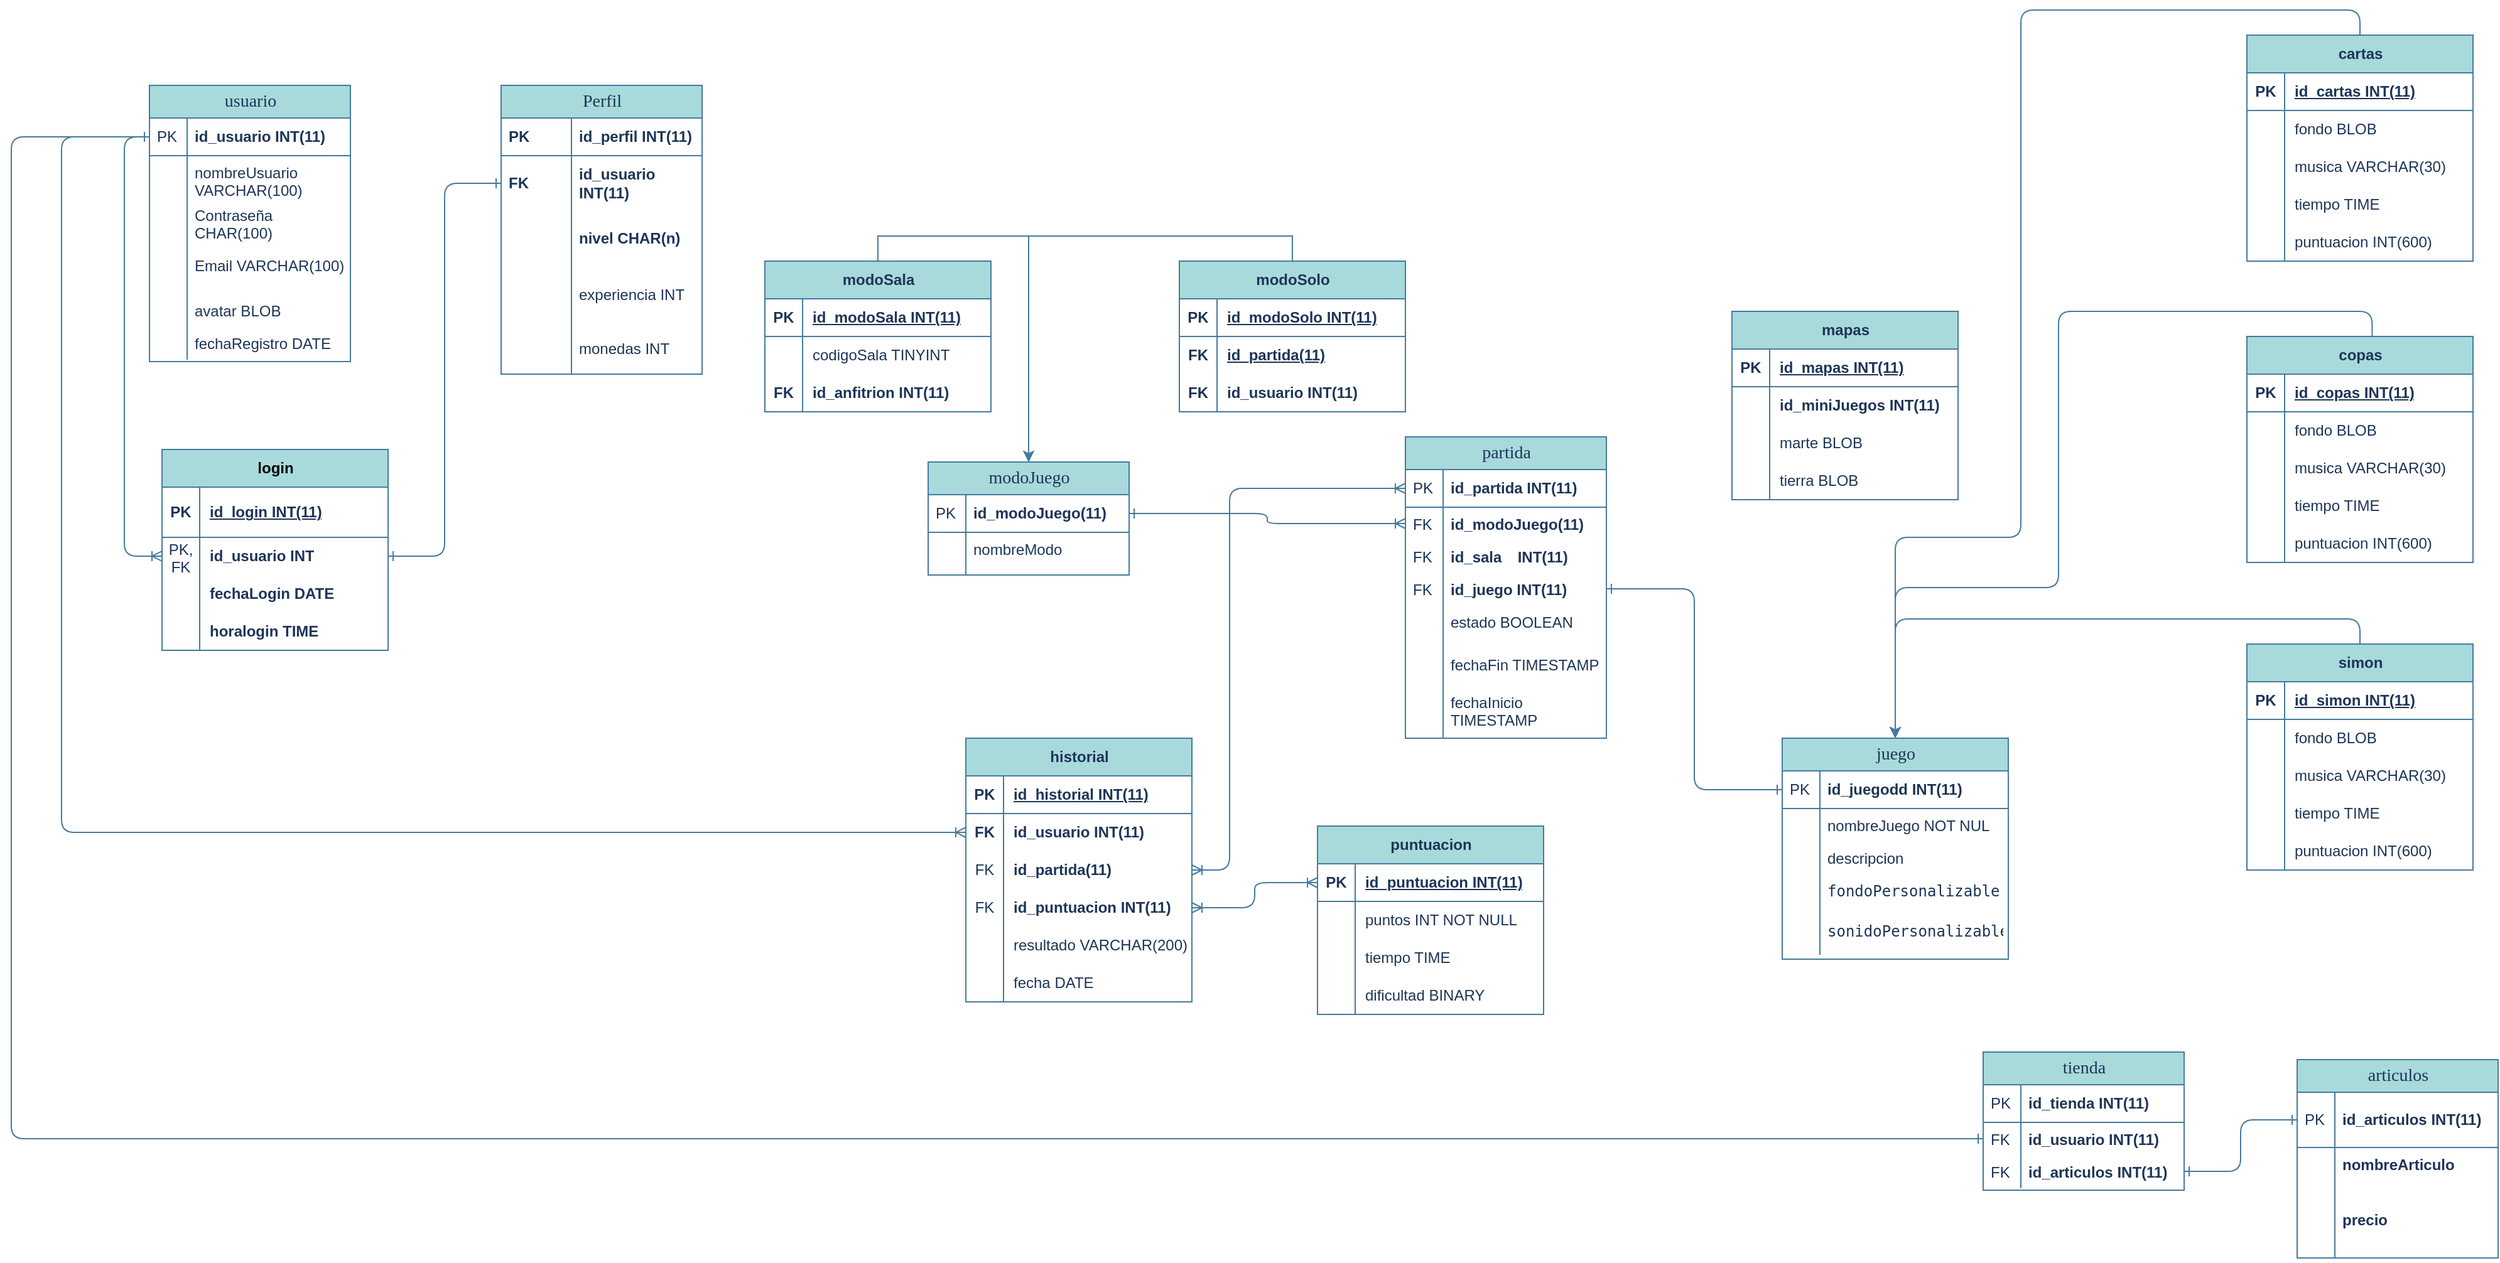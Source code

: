 <mxfile version="24.7.17" pages="2">
  <diagram name="Page-1" id="e56a1550-8fbb-45ad-956c-1786394a9013">
    <mxGraphModel grid="1" page="1" gridSize="10" guides="1" tooltips="1" connect="1" arrows="1" fold="1" pageScale="1" pageWidth="1100" pageHeight="850" background="none" math="0" shadow="0">
      <root>
        <mxCell id="0" />
        <mxCell id="1" parent="0" />
        <mxCell id="2e49270ec7c68f3f-8" value="modoJuego" style="swimlane;html=1;fontStyle=0;childLayout=stackLayout;horizontal=1;startSize=26;fillColor=#A8DADC;horizontalStack=0;resizeParent=1;resizeLast=0;collapsible=1;marginBottom=0;swimlaneFillColor=#ffffff;align=center;rounded=0;shadow=0;comic=0;labelBackgroundColor=none;strokeWidth=1;fontFamily=Verdana;fontSize=14;swimlaneLine=1;strokeColor=#457B9D;fontColor=#1D3557;" vertex="1" parent="1">
          <mxGeometry x="-190" y="-1420" width="160" height="90" as="geometry" />
        </mxCell>
        <mxCell id="2e49270ec7c68f3f-9" value="id_modoJuego(11)" style="shape=partialRectangle;top=0;left=0;right=0;bottom=1;html=1;align=left;verticalAlign=middle;fillColor=none;spacingLeft=34;spacingRight=4;whiteSpace=wrap;overflow=hidden;rotatable=0;points=[[0,0.5],[1,0.5]];portConstraint=eastwest;dropTarget=0;fontStyle=1;labelBackgroundColor=none;strokeColor=#457B9D;fontColor=#1D3557;" vertex="1" parent="2e49270ec7c68f3f-8">
          <mxGeometry y="26" width="160" height="30" as="geometry" />
        </mxCell>
        <mxCell id="2e49270ec7c68f3f-10" value="PK" style="shape=partialRectangle;top=0;left=0;bottom=0;html=1;fillColor=none;align=left;verticalAlign=middle;spacingLeft=4;spacingRight=4;whiteSpace=wrap;overflow=hidden;rotatable=0;points=[];portConstraint=eastwest;part=1;labelBackgroundColor=none;strokeColor=#457B9D;fontColor=#1D3557;" vertex="1" connectable="0" parent="2e49270ec7c68f3f-9">
          <mxGeometry width="30" height="30" as="geometry" />
        </mxCell>
        <mxCell id="2e49270ec7c68f3f-11" value="nombreModo" style="shape=partialRectangle;top=0;left=0;right=0;bottom=0;html=1;align=left;verticalAlign=top;fillColor=none;spacingLeft=34;spacingRight=4;whiteSpace=wrap;overflow=hidden;rotatable=0;points=[[0,0.5],[1,0.5]];portConstraint=eastwest;dropTarget=0;labelBackgroundColor=none;strokeColor=#457B9D;fontColor=#1D3557;" vertex="1" parent="2e49270ec7c68f3f-8">
          <mxGeometry y="56" width="160" height="34" as="geometry" />
        </mxCell>
        <mxCell id="2e49270ec7c68f3f-12" value="" style="shape=partialRectangle;top=0;left=0;bottom=0;html=1;fillColor=none;align=left;verticalAlign=top;spacingLeft=4;spacingRight=4;whiteSpace=wrap;overflow=hidden;rotatable=0;points=[];portConstraint=eastwest;part=1;labelBackgroundColor=none;strokeColor=#457B9D;fontColor=#1D3557;" vertex="1" connectable="0" parent="2e49270ec7c68f3f-11">
          <mxGeometry width="30" height="34" as="geometry" />
        </mxCell>
        <mxCell id="2e49270ec7c68f3f-19" value="articulos" style="swimlane;html=1;fontStyle=0;childLayout=stackLayout;horizontal=1;startSize=26;fillColor=#A8DADC;horizontalStack=0;resizeParent=1;resizeLast=0;collapsible=1;marginBottom=0;swimlaneFillColor=#ffffff;align=center;rounded=0;shadow=0;comic=0;labelBackgroundColor=none;strokeWidth=1;fontFamily=Verdana;fontSize=14;strokeColor=#457B9D;fontColor=#1D3557;" vertex="1" parent="1">
          <mxGeometry x="900" y="-944" width="160" height="158" as="geometry" />
        </mxCell>
        <mxCell id="2e49270ec7c68f3f-20" value="id_articulos INT(11)" style="shape=partialRectangle;top=0;left=0;right=0;bottom=1;html=1;align=left;verticalAlign=middle;fillColor=none;spacingLeft=34;spacingRight=4;whiteSpace=wrap;overflow=hidden;rotatable=0;points=[[0,0.5],[1,0.5]];portConstraint=eastwest;dropTarget=0;fontStyle=1;labelBackgroundColor=none;strokeColor=#457B9D;fontColor=#1D3557;" vertex="1" parent="2e49270ec7c68f3f-19">
          <mxGeometry y="26" width="160" height="44" as="geometry" />
        </mxCell>
        <mxCell id="2e49270ec7c68f3f-21" value="PK" style="shape=partialRectangle;top=0;left=0;bottom=0;html=1;fillColor=none;align=left;verticalAlign=middle;spacingLeft=4;spacingRight=4;whiteSpace=wrap;overflow=hidden;rotatable=0;points=[];portConstraint=eastwest;part=1;labelBackgroundColor=none;strokeColor=#457B9D;fontColor=#1D3557;" vertex="1" connectable="0" parent="2e49270ec7c68f3f-20">
          <mxGeometry width="30" height="44" as="geometry" />
        </mxCell>
        <mxCell id="2e49270ec7c68f3f-22" value="nombreArticulo" style="shape=partialRectangle;top=0;left=0;right=0;bottom=0;html=1;align=left;verticalAlign=top;fillColor=none;spacingLeft=34;spacingRight=4;whiteSpace=wrap;overflow=hidden;rotatable=0;points=[[0,0.5],[1,0.5]];portConstraint=eastwest;dropTarget=0;fontStyle=1;labelBackgroundColor=none;strokeColor=#457B9D;fontColor=#1D3557;" vertex="1" parent="2e49270ec7c68f3f-19">
          <mxGeometry y="70" width="160" height="44" as="geometry" />
        </mxCell>
        <mxCell id="2e49270ec7c68f3f-23" value="" style="shape=partialRectangle;top=0;left=0;bottom=0;html=1;fillColor=none;align=left;verticalAlign=top;spacingLeft=4;spacingRight=4;whiteSpace=wrap;overflow=hidden;rotatable=0;points=[];portConstraint=eastwest;part=1;labelBackgroundColor=none;strokeColor=#457B9D;fontColor=#1D3557;" vertex="1" connectable="0" parent="2e49270ec7c68f3f-22">
          <mxGeometry width="30" height="44" as="geometry" />
        </mxCell>
        <mxCell id="IDaM-TJ9K_KmJtJ4QV4s-53" value="precio" style="shape=partialRectangle;top=0;left=0;right=0;bottom=0;html=1;align=left;verticalAlign=top;fillColor=none;spacingLeft=34;spacingRight=4;whiteSpace=wrap;overflow=hidden;rotatable=0;points=[[0,0.5],[1,0.5]];portConstraint=eastwest;dropTarget=0;fontStyle=1;labelBackgroundColor=none;strokeColor=#457B9D;fontColor=#1D3557;" vertex="1" parent="2e49270ec7c68f3f-19">
          <mxGeometry y="114" width="160" height="44" as="geometry" />
        </mxCell>
        <mxCell id="IDaM-TJ9K_KmJtJ4QV4s-54" value="" style="shape=partialRectangle;top=0;left=0;bottom=0;html=1;fillColor=none;align=left;verticalAlign=top;spacingLeft=4;spacingRight=4;whiteSpace=wrap;overflow=hidden;rotatable=0;points=[];portConstraint=eastwest;part=1;labelBackgroundColor=none;strokeColor=#457B9D;fontColor=#1D3557;" connectable="0" vertex="1" parent="IDaM-TJ9K_KmJtJ4QV4s-53">
          <mxGeometry width="30" height="44" as="geometry" />
        </mxCell>
        <mxCell id="IDaM-TJ9K_KmJtJ4QV4s-46" style="edgeStyle=orthogonalEdgeStyle;rounded=1;orthogonalLoop=1;jettySize=auto;html=1;exitX=0.5;exitY=0;exitDx=0;exitDy=0;entryX=0.5;entryY=0;entryDx=0;entryDy=0;labelBackgroundColor=none;strokeColor=#457B9D;fontColor=default;startArrow=classic;startFill=1;endArrow=none;endFill=0;curved=0;" edge="1" parent="1" source="2e49270ec7c68f3f-30" target="2kI7CmMB9hRVm8C00SbN-14">
          <mxGeometry relative="1" as="geometry">
            <Array as="points">
              <mxPoint x="580" y="-1360" />
              <mxPoint x="680" y="-1360" />
              <mxPoint x="680" y="-1780" />
              <mxPoint x="950" y="-1780" />
            </Array>
          </mxGeometry>
        </mxCell>
        <mxCell id="IDaM-TJ9K_KmJtJ4QV4s-48" style="edgeStyle=orthogonalEdgeStyle;rounded=1;orthogonalLoop=1;jettySize=auto;html=1;exitX=0.5;exitY=0;exitDx=0;exitDy=0;entryX=0.5;entryY=0;entryDx=0;entryDy=0;startArrow=classic;startFill=1;curved=0;labelBackgroundColor=none;strokeColor=#457B9D;fontColor=default;endArrow=none;endFill=0;" edge="1" parent="1" source="2e49270ec7c68f3f-30" target="2kI7CmMB9hRVm8C00SbN-1">
          <mxGeometry relative="1" as="geometry" />
        </mxCell>
        <mxCell id="2e49270ec7c68f3f-30" value="juego" style="swimlane;html=1;fontStyle=0;childLayout=stackLayout;horizontal=1;startSize=26;fillColor=#A8DADC;horizontalStack=0;resizeParent=1;resizeLast=0;collapsible=1;marginBottom=0;swimlaneFillColor=#ffffff;align=center;rounded=0;shadow=0;comic=0;labelBackgroundColor=none;strokeWidth=1;fontFamily=Verdana;fontSize=14;strokeColor=#457B9D;fontColor=#1D3557;" vertex="1" parent="1">
          <mxGeometry x="490" y="-1200" width="180" height="176" as="geometry" />
        </mxCell>
        <mxCell id="2e49270ec7c68f3f-31" value="id_juegodd INT(11)" style="shape=partialRectangle;top=0;left=0;right=0;bottom=1;html=1;align=left;verticalAlign=middle;fillColor=none;spacingLeft=34;spacingRight=4;whiteSpace=wrap;overflow=hidden;rotatable=0;points=[[0,0.5],[1,0.5]];portConstraint=eastwest;dropTarget=0;fontStyle=1;labelBackgroundColor=none;strokeColor=#457B9D;fontColor=#1D3557;" vertex="1" parent="2e49270ec7c68f3f-30">
          <mxGeometry y="26" width="180" height="30" as="geometry" />
        </mxCell>
        <mxCell id="2e49270ec7c68f3f-32" value="PK" style="shape=partialRectangle;top=0;left=0;bottom=0;html=1;fillColor=none;align=left;verticalAlign=middle;spacingLeft=4;spacingRight=4;whiteSpace=wrap;overflow=hidden;rotatable=0;points=[];portConstraint=eastwest;part=1;labelBackgroundColor=none;strokeColor=#457B9D;fontColor=#1D3557;" vertex="1" connectable="0" parent="2e49270ec7c68f3f-31">
          <mxGeometry width="30" height="30" as="geometry" />
        </mxCell>
        <mxCell id="IDaM-TJ9K_KmJtJ4QV4s-44" value="nombreJuego NOT NUL" style="shape=partialRectangle;top=0;left=0;right=0;bottom=0;html=1;align=left;verticalAlign=top;fillColor=none;spacingLeft=34;spacingRight=4;whiteSpace=wrap;overflow=hidden;rotatable=0;points=[[0,0.5],[1,0.5]];portConstraint=eastwest;dropTarget=0;labelBackgroundColor=none;strokeColor=#457B9D;fontColor=#1D3557;" vertex="1" parent="2e49270ec7c68f3f-30">
          <mxGeometry y="56" width="180" height="26" as="geometry" />
        </mxCell>
        <mxCell id="IDaM-TJ9K_KmJtJ4QV4s-45" value="" style="shape=partialRectangle;top=0;left=0;bottom=0;html=1;fillColor=none;align=left;verticalAlign=top;spacingLeft=4;spacingRight=4;whiteSpace=wrap;overflow=hidden;rotatable=0;points=[];portConstraint=eastwest;part=1;labelBackgroundColor=none;strokeColor=#457B9D;fontColor=#1D3557;" connectable="0" vertex="1" parent="IDaM-TJ9K_KmJtJ4QV4s-44">
          <mxGeometry width="30" height="26" as="geometry" />
        </mxCell>
        <mxCell id="2e49270ec7c68f3f-35" value="descripcion" style="shape=partialRectangle;top=0;left=0;right=0;bottom=0;html=1;align=left;verticalAlign=top;fillColor=none;spacingLeft=34;spacingRight=4;whiteSpace=wrap;overflow=hidden;rotatable=0;points=[[0,0.5],[1,0.5]];portConstraint=eastwest;dropTarget=0;labelBackgroundColor=none;strokeColor=#457B9D;fontColor=#1D3557;" vertex="1" parent="2e49270ec7c68f3f-30">
          <mxGeometry y="82" width="180" height="26" as="geometry" />
        </mxCell>
        <mxCell id="2e49270ec7c68f3f-36" value="" style="shape=partialRectangle;top=0;left=0;bottom=0;html=1;fillColor=none;align=left;verticalAlign=top;spacingLeft=4;spacingRight=4;whiteSpace=wrap;overflow=hidden;rotatable=0;points=[];portConstraint=eastwest;part=1;labelBackgroundColor=none;strokeColor=#457B9D;fontColor=#1D3557;" vertex="1" connectable="0" parent="2e49270ec7c68f3f-35">
          <mxGeometry width="30" height="26" as="geometry" />
        </mxCell>
        <mxCell id="2e49270ec7c68f3f-37" value="&lt;code&gt;fondoPersonalizable&lt;/code&gt;" style="shape=partialRectangle;top=0;left=0;right=0;bottom=0;html=1;align=left;verticalAlign=top;fillColor=none;spacingLeft=34;spacingRight=4;whiteSpace=wrap;overflow=hidden;rotatable=0;points=[[0,0.5],[1,0.5]];portConstraint=eastwest;dropTarget=0;labelBackgroundColor=none;strokeColor=#457B9D;fontColor=#1D3557;" vertex="1" parent="2e49270ec7c68f3f-30">
          <mxGeometry y="108" width="180" height="32" as="geometry" />
        </mxCell>
        <mxCell id="2e49270ec7c68f3f-38" value="" style="shape=partialRectangle;top=0;left=0;bottom=0;html=1;fillColor=none;align=left;verticalAlign=top;spacingLeft=4;spacingRight=4;whiteSpace=wrap;overflow=hidden;rotatable=0;points=[];portConstraint=eastwest;part=1;labelBackgroundColor=none;strokeColor=#457B9D;fontColor=#1D3557;" vertex="1" connectable="0" parent="2e49270ec7c68f3f-37">
          <mxGeometry width="30" height="32" as="geometry" />
        </mxCell>
        <mxCell id="IDaM-TJ9K_KmJtJ4QV4s-42" value="&lt;code&gt;sonidoPersonalizable&lt;/code&gt;" style="shape=partialRectangle;top=0;left=0;right=0;bottom=0;html=1;align=left;verticalAlign=top;fillColor=none;spacingLeft=34;spacingRight=4;whiteSpace=wrap;overflow=hidden;rotatable=0;points=[[0,0.5],[1,0.5]];portConstraint=eastwest;dropTarget=0;labelBackgroundColor=none;strokeColor=#457B9D;fontColor=#1D3557;" vertex="1" parent="2e49270ec7c68f3f-30">
          <mxGeometry y="140" width="180" height="32" as="geometry" />
        </mxCell>
        <mxCell id="IDaM-TJ9K_KmJtJ4QV4s-43" value="" style="shape=partialRectangle;top=0;left=0;bottom=0;html=1;fillColor=none;align=left;verticalAlign=top;spacingLeft=4;spacingRight=4;whiteSpace=wrap;overflow=hidden;rotatable=0;points=[];portConstraint=eastwest;part=1;labelBackgroundColor=none;strokeColor=#457B9D;fontColor=#1D3557;" connectable="0" vertex="1" parent="IDaM-TJ9K_KmJtJ4QV4s-42">
          <mxGeometry width="30" height="32" as="geometry" />
        </mxCell>
        <mxCell id="2e49270ec7c68f3f-80" value="usuario" style="swimlane;html=1;fontStyle=0;childLayout=stackLayout;horizontal=1;startSize=26;fillColor=#A8DADC;horizontalStack=0;resizeParent=1;resizeLast=0;collapsible=1;marginBottom=0;swimlaneFillColor=#ffffff;align=center;rounded=0;shadow=0;comic=0;labelBackgroundColor=none;strokeWidth=1;fontFamily=Verdana;fontSize=14;strokeColor=#457B9D;fontColor=#1D3557;" vertex="1" parent="1">
          <mxGeometry x="-810" y="-1720" width="160" height="220" as="geometry" />
        </mxCell>
        <mxCell id="2e49270ec7c68f3f-81" value="&lt;font style=&quot;vertical-align: inherit;&quot;&gt;&lt;font style=&quot;vertical-align: inherit;&quot;&gt;&lt;font style=&quot;vertical-align: inherit;&quot;&gt;&lt;font style=&quot;vertical-align: inherit;&quot;&gt;id_usuario INT(11)&lt;/font&gt;&lt;/font&gt;&lt;/font&gt;&lt;/font&gt;" style="shape=partialRectangle;top=0;left=0;right=0;bottom=1;html=1;align=left;verticalAlign=middle;fillColor=none;spacingLeft=34;spacingRight=4;whiteSpace=wrap;overflow=hidden;rotatable=0;points=[[0,0.5],[1,0.5]];portConstraint=eastwest;dropTarget=0;fontStyle=1;labelBackgroundColor=none;strokeColor=#457B9D;fontColor=#1D3557;" vertex="1" parent="2e49270ec7c68f3f-80">
          <mxGeometry y="26" width="160" height="30" as="geometry" />
        </mxCell>
        <mxCell id="2e49270ec7c68f3f-82" value="PK" style="shape=partialRectangle;top=0;left=0;bottom=0;html=1;fillColor=none;align=left;verticalAlign=middle;spacingLeft=4;spacingRight=4;whiteSpace=wrap;overflow=hidden;rotatable=0;points=[];portConstraint=eastwest;part=1;labelBackgroundColor=none;strokeColor=#457B9D;fontColor=#1D3557;" vertex="1" connectable="0" parent="2e49270ec7c68f3f-81">
          <mxGeometry width="30" height="30" as="geometry" />
        </mxCell>
        <mxCell id="2e49270ec7c68f3f-83" value="&lt;font style=&quot;vertical-align: inherit;&quot;&gt;&lt;font style=&quot;vertical-align: inherit;&quot;&gt;&lt;font style=&quot;vertical-align: inherit;&quot;&gt;&lt;font style=&quot;vertical-align: inherit;&quot;&gt;&lt;font style=&quot;vertical-align: inherit;&quot;&gt;&lt;font style=&quot;vertical-align: inherit;&quot;&gt;&lt;font style=&quot;vertical-align: inherit;&quot;&gt;&lt;font style=&quot;vertical-align: inherit;&quot;&gt;&lt;font style=&quot;vertical-align: inherit;&quot;&gt;&lt;font style=&quot;vertical-align: inherit;&quot;&gt;nombreUsuario VARCHAR(100)&lt;/font&gt;&lt;/font&gt;&lt;/font&gt;&lt;/font&gt;&lt;/font&gt;&lt;/font&gt;&lt;/font&gt;&lt;/font&gt;&lt;/font&gt;&lt;/font&gt;" style="shape=partialRectangle;top=0;left=0;right=0;bottom=0;html=1;align=left;verticalAlign=top;fillColor=none;spacingLeft=34;spacingRight=4;whiteSpace=wrap;overflow=hidden;rotatable=0;points=[[0,0.5],[1,0.5]];portConstraint=eastwest;dropTarget=0;labelBackgroundColor=none;strokeColor=#457B9D;fontColor=#1D3557;" vertex="1" parent="2e49270ec7c68f3f-80">
          <mxGeometry y="56" width="160" height="34" as="geometry" />
        </mxCell>
        <mxCell id="2e49270ec7c68f3f-84" value="" style="shape=partialRectangle;top=0;left=0;bottom=0;html=1;fillColor=none;align=left;verticalAlign=top;spacingLeft=4;spacingRight=4;whiteSpace=wrap;overflow=hidden;rotatable=0;points=[];portConstraint=eastwest;part=1;labelBackgroundColor=none;strokeColor=#457B9D;fontColor=#1D3557;" vertex="1" connectable="0" parent="2e49270ec7c68f3f-83">
          <mxGeometry width="30" height="34" as="geometry" />
        </mxCell>
        <mxCell id="2e49270ec7c68f3f-85" value="&lt;font style=&quot;vertical-align: inherit;&quot;&gt;&lt;font style=&quot;vertical-align: inherit;&quot;&gt;Contraseña CHAR(100)&lt;/font&gt;&lt;/font&gt;" style="shape=partialRectangle;top=0;left=0;right=0;bottom=0;html=1;align=left;verticalAlign=top;fillColor=none;spacingLeft=34;spacingRight=4;whiteSpace=wrap;overflow=hidden;rotatable=0;points=[[0,0.5],[1,0.5]];portConstraint=eastwest;dropTarget=0;labelBackgroundColor=none;strokeColor=#457B9D;fontColor=#1D3557;" vertex="1" parent="2e49270ec7c68f3f-80">
          <mxGeometry y="90" width="160" height="40" as="geometry" />
        </mxCell>
        <mxCell id="2e49270ec7c68f3f-86" value="" style="shape=partialRectangle;top=0;left=0;bottom=0;html=1;fillColor=none;align=left;verticalAlign=top;spacingLeft=4;spacingRight=4;whiteSpace=wrap;overflow=hidden;rotatable=0;points=[];portConstraint=eastwest;part=1;labelBackgroundColor=none;strokeColor=#457B9D;fontColor=#1D3557;" vertex="1" connectable="0" parent="2e49270ec7c68f3f-85">
          <mxGeometry width="30" height="40" as="geometry" />
        </mxCell>
        <mxCell id="2e49270ec7c68f3f-87" value="&lt;font style=&quot;vertical-align: inherit;&quot;&gt;&lt;font style=&quot;vertical-align: inherit;&quot;&gt;Email VARCHAR(100)&lt;/font&gt;&lt;/font&gt;" style="shape=partialRectangle;top=0;left=0;right=0;bottom=0;html=1;align=left;verticalAlign=top;fillColor=none;spacingLeft=34;spacingRight=4;whiteSpace=wrap;overflow=hidden;rotatable=0;points=[[0,0.5],[1,0.5]];portConstraint=eastwest;dropTarget=0;labelBackgroundColor=none;strokeColor=#457B9D;fontColor=#1D3557;" vertex="1" parent="2e49270ec7c68f3f-80">
          <mxGeometry y="130" width="160" height="26" as="geometry" />
        </mxCell>
        <mxCell id="2e49270ec7c68f3f-88" value="" style="shape=partialRectangle;top=0;left=0;bottom=0;html=1;fillColor=none;align=left;verticalAlign=top;spacingLeft=4;spacingRight=4;whiteSpace=wrap;overflow=hidden;rotatable=0;points=[];portConstraint=eastwest;part=1;labelBackgroundColor=none;strokeColor=#457B9D;fontColor=#1D3557;" vertex="1" connectable="0" parent="2e49270ec7c68f3f-87">
          <mxGeometry width="30" height="26" as="geometry" />
        </mxCell>
        <mxCell id="2e49270ec7c68f3f-89" value="" style="shape=partialRectangle;top=0;left=0;right=0;bottom=0;html=1;align=left;verticalAlign=top;fillColor=none;spacingLeft=34;spacingRight=4;whiteSpace=wrap;overflow=hidden;rotatable=0;points=[[0,0.5],[1,0.5]];portConstraint=eastwest;dropTarget=0;labelBackgroundColor=none;strokeColor=#457B9D;fontColor=#1D3557;" vertex="1" parent="2e49270ec7c68f3f-80">
          <mxGeometry y="156" width="160" height="10" as="geometry" />
        </mxCell>
        <mxCell id="2e49270ec7c68f3f-90" value="" style="shape=partialRectangle;top=0;left=0;bottom=0;html=1;fillColor=none;align=left;verticalAlign=top;spacingLeft=4;spacingRight=4;whiteSpace=wrap;overflow=hidden;rotatable=0;points=[];portConstraint=eastwest;part=1;labelBackgroundColor=none;strokeColor=#457B9D;fontColor=#1D3557;" vertex="1" connectable="0" parent="2e49270ec7c68f3f-89">
          <mxGeometry width="30" height="10" as="geometry" />
        </mxCell>
        <mxCell id="IDaM-TJ9K_KmJtJ4QV4s-2" value="&lt;font style=&quot;vertical-align: inherit;&quot;&gt;&lt;font style=&quot;vertical-align: inherit;&quot;&gt;avatar BLOB&lt;/font&gt;&lt;/font&gt;" style="shape=partialRectangle;top=0;left=0;right=0;bottom=0;html=1;align=left;verticalAlign=top;fillColor=none;spacingLeft=34;spacingRight=4;whiteSpace=wrap;overflow=hidden;rotatable=0;points=[[0,0.5],[1,0.5]];portConstraint=eastwest;dropTarget=0;labelBackgroundColor=none;strokeColor=#457B9D;fontColor=#1D3557;" vertex="1" parent="2e49270ec7c68f3f-80">
          <mxGeometry y="166" width="160" height="26" as="geometry" />
        </mxCell>
        <mxCell id="IDaM-TJ9K_KmJtJ4QV4s-3" value="" style="shape=partialRectangle;top=0;left=0;bottom=0;html=1;fillColor=none;align=left;verticalAlign=top;spacingLeft=4;spacingRight=4;whiteSpace=wrap;overflow=hidden;rotatable=0;points=[];portConstraint=eastwest;part=1;labelBackgroundColor=none;strokeColor=#457B9D;fontColor=#1D3557;" vertex="1" connectable="0" parent="IDaM-TJ9K_KmJtJ4QV4s-2">
          <mxGeometry width="30" height="26" as="geometry" />
        </mxCell>
        <mxCell id="IDaM-TJ9K_KmJtJ4QV4s-4" value="&lt;font style=&quot;vertical-align: inherit;&quot;&gt;&lt;font style=&quot;vertical-align: inherit;&quot;&gt;fechaRegistro DATE&lt;/font&gt;&lt;/font&gt;" style="shape=partialRectangle;top=0;left=0;right=0;bottom=0;html=1;align=left;verticalAlign=top;fillColor=none;spacingLeft=34;spacingRight=4;whiteSpace=wrap;overflow=hidden;rotatable=0;points=[[0,0.5],[1,0.5]];portConstraint=eastwest;dropTarget=0;labelBackgroundColor=none;strokeColor=#457B9D;fontColor=#1D3557;" vertex="1" parent="2e49270ec7c68f3f-80">
          <mxGeometry y="192" width="160" height="26" as="geometry" />
        </mxCell>
        <mxCell id="IDaM-TJ9K_KmJtJ4QV4s-5" value="" style="shape=partialRectangle;top=0;left=0;bottom=0;html=1;fillColor=none;align=left;verticalAlign=top;spacingLeft=4;spacingRight=4;whiteSpace=wrap;overflow=hidden;rotatable=0;points=[];portConstraint=eastwest;part=1;labelBackgroundColor=none;strokeColor=#457B9D;fontColor=#1D3557;" vertex="1" connectable="0" parent="IDaM-TJ9K_KmJtJ4QV4s-4">
          <mxGeometry width="30" height="26" as="geometry" />
        </mxCell>
        <mxCell id="RRW7Cgrc1ur1O6AKftfh-24" value="partida" style="swimlane;html=1;fontStyle=0;childLayout=stackLayout;horizontal=1;startSize=26;fillColor=#A8DADC;horizontalStack=0;resizeParent=1;resizeLast=0;collapsible=1;marginBottom=0;swimlaneFillColor=#ffffff;align=center;rounded=0;shadow=0;comic=0;labelBackgroundColor=none;strokeWidth=1;fontFamily=Verdana;fontSize=14;strokeColor=#457B9D;fontColor=#1D3557;" vertex="1" parent="1">
          <mxGeometry x="190" y="-1440" width="160" height="240" as="geometry" />
        </mxCell>
        <mxCell id="RRW7Cgrc1ur1O6AKftfh-25" value="id_partida INT(11)" style="shape=partialRectangle;top=0;left=0;right=0;bottom=1;html=1;align=left;verticalAlign=middle;fillColor=none;spacingLeft=34;spacingRight=4;whiteSpace=wrap;overflow=hidden;rotatable=0;points=[[0,0.5],[1,0.5]];portConstraint=eastwest;dropTarget=0;fontStyle=1;labelBackgroundColor=none;strokeColor=#457B9D;fontColor=#1D3557;" vertex="1" parent="RRW7Cgrc1ur1O6AKftfh-24">
          <mxGeometry y="26" width="160" height="30" as="geometry" />
        </mxCell>
        <mxCell id="RRW7Cgrc1ur1O6AKftfh-26" value="PK" style="shape=partialRectangle;top=0;left=0;bottom=0;html=1;fillColor=none;align=left;verticalAlign=middle;spacingLeft=4;spacingRight=4;whiteSpace=wrap;overflow=hidden;rotatable=0;points=[];portConstraint=eastwest;part=1;labelBackgroundColor=none;strokeColor=#457B9D;fontColor=#1D3557;" vertex="1" connectable="0" parent="RRW7Cgrc1ur1O6AKftfh-25">
          <mxGeometry width="30" height="30" as="geometry" />
        </mxCell>
        <mxCell id="RRW7Cgrc1ur1O6AKftfh-27" value="id_modoJuego(11)" style="shape=partialRectangle;top=0;left=0;right=0;bottom=0;html=1;align=left;verticalAlign=top;fillColor=none;spacingLeft=34;spacingRight=4;whiteSpace=wrap;overflow=hidden;rotatable=0;points=[[0,0.5],[1,0.5]];portConstraint=eastwest;dropTarget=0;fontStyle=1;labelBackgroundColor=none;strokeColor=#457B9D;fontColor=#1D3557;" vertex="1" parent="RRW7Cgrc1ur1O6AKftfh-24">
          <mxGeometry y="56" width="160" height="26" as="geometry" />
        </mxCell>
        <mxCell id="RRW7Cgrc1ur1O6AKftfh-28" value="FK" style="shape=partialRectangle;top=0;left=0;bottom=0;html=1;fillColor=none;align=left;verticalAlign=top;spacingLeft=4;spacingRight=4;whiteSpace=wrap;overflow=hidden;rotatable=0;points=[];portConstraint=eastwest;part=1;labelBackgroundColor=none;strokeColor=#457B9D;fontColor=#1D3557;" vertex="1" connectable="0" parent="RRW7Cgrc1ur1O6AKftfh-27">
          <mxGeometry width="30" height="26" as="geometry" />
        </mxCell>
        <mxCell id="RRW7Cgrc1ur1O6AKftfh-29" value="id_sala &lt;span style=&quot;white-space: pre;&quot;&gt;&#x9;&lt;/span&gt;INT(11)" style="shape=partialRectangle;top=0;left=0;right=0;bottom=0;html=1;align=left;verticalAlign=top;fillColor=none;spacingLeft=34;spacingRight=4;whiteSpace=wrap;overflow=hidden;rotatable=0;points=[[0,0.5],[1,0.5]];portConstraint=eastwest;dropTarget=0;fontStyle=1;labelBackgroundColor=none;strokeColor=#457B9D;fontColor=#1D3557;" vertex="1" parent="RRW7Cgrc1ur1O6AKftfh-24">
          <mxGeometry y="82" width="160" height="26" as="geometry" />
        </mxCell>
        <mxCell id="RRW7Cgrc1ur1O6AKftfh-30" value="FK" style="shape=partialRectangle;top=0;left=0;bottom=0;html=1;fillColor=none;align=left;verticalAlign=top;spacingLeft=4;spacingRight=4;whiteSpace=wrap;overflow=hidden;rotatable=0;points=[];portConstraint=eastwest;part=1;labelBackgroundColor=none;strokeColor=#457B9D;fontColor=#1D3557;" vertex="1" connectable="0" parent="RRW7Cgrc1ur1O6AKftfh-29">
          <mxGeometry width="30" height="26" as="geometry" />
        </mxCell>
        <mxCell id="IDaM-TJ9K_KmJtJ4QV4s-38" value="id_juego INT(11)" style="shape=partialRectangle;top=0;left=0;right=0;bottom=0;html=1;align=left;verticalAlign=top;fillColor=none;spacingLeft=34;spacingRight=4;whiteSpace=wrap;overflow=hidden;rotatable=0;points=[[0,0.5],[1,0.5]];portConstraint=eastwest;dropTarget=0;fontStyle=1;labelBackgroundColor=none;strokeColor=#457B9D;fontColor=#1D3557;" vertex="1" parent="RRW7Cgrc1ur1O6AKftfh-24">
          <mxGeometry y="108" width="160" height="26" as="geometry" />
        </mxCell>
        <mxCell id="IDaM-TJ9K_KmJtJ4QV4s-39" value="FK" style="shape=partialRectangle;top=0;left=0;bottom=0;html=1;fillColor=none;align=left;verticalAlign=top;spacingLeft=4;spacingRight=4;whiteSpace=wrap;overflow=hidden;rotatable=0;points=[];portConstraint=eastwest;part=1;labelBackgroundColor=none;strokeColor=#457B9D;fontColor=#1D3557;" connectable="0" vertex="1" parent="IDaM-TJ9K_KmJtJ4QV4s-38">
          <mxGeometry width="30" height="26" as="geometry" />
        </mxCell>
        <mxCell id="RRW7Cgrc1ur1O6AKftfh-52" value="estado BOOLEAN" style="shape=partialRectangle;top=0;left=0;right=0;bottom=0;html=1;align=left;verticalAlign=top;fillColor=none;spacingLeft=34;spacingRight=4;whiteSpace=wrap;overflow=hidden;rotatable=0;points=[[0,0.5],[1,0.5]];portConstraint=eastwest;dropTarget=0;labelBackgroundColor=none;strokeColor=#457B9D;fontColor=#1D3557;" vertex="1" parent="RRW7Cgrc1ur1O6AKftfh-24">
          <mxGeometry y="134" width="160" height="34" as="geometry" />
        </mxCell>
        <mxCell id="RRW7Cgrc1ur1O6AKftfh-53" value="" style="shape=partialRectangle;top=0;left=0;bottom=0;html=1;fillColor=none;align=left;verticalAlign=top;spacingLeft=4;spacingRight=4;whiteSpace=wrap;overflow=hidden;rotatable=0;points=[];portConstraint=eastwest;part=1;labelBackgroundColor=none;strokeColor=#457B9D;fontColor=#1D3557;" vertex="1" connectable="0" parent="RRW7Cgrc1ur1O6AKftfh-52">
          <mxGeometry width="30" height="34" as="geometry" />
        </mxCell>
        <mxCell id="RRW7Cgrc1ur1O6AKftfh-33" value="fechaFin TIMESTAMP" style="shape=partialRectangle;top=0;left=0;right=0;bottom=0;html=1;align=left;verticalAlign=top;fillColor=none;spacingLeft=34;spacingRight=4;whiteSpace=wrap;overflow=hidden;rotatable=0;points=[[0,0.5],[1,0.5]];portConstraint=eastwest;dropTarget=0;labelBackgroundColor=none;strokeColor=#457B9D;fontColor=#1D3557;" vertex="1" parent="RRW7Cgrc1ur1O6AKftfh-24">
          <mxGeometry y="168" width="160" height="30" as="geometry" />
        </mxCell>
        <mxCell id="RRW7Cgrc1ur1O6AKftfh-34" value="" style="shape=partialRectangle;top=0;left=0;bottom=0;html=1;fillColor=none;align=left;verticalAlign=top;spacingLeft=4;spacingRight=4;whiteSpace=wrap;overflow=hidden;rotatable=0;points=[];portConstraint=eastwest;part=1;labelBackgroundColor=none;strokeColor=#457B9D;fontColor=#1D3557;" vertex="1" connectable="0" parent="RRW7Cgrc1ur1O6AKftfh-33">
          <mxGeometry width="30" height="30" as="geometry" />
        </mxCell>
        <mxCell id="RRW7Cgrc1ur1O6AKftfh-31" value="&lt;span style=&quot;font-weight: normal;&quot;&gt;fechaInicio TIMESTAMP&lt;/span&gt;" style="shape=partialRectangle;top=0;left=0;right=0;bottom=0;html=1;align=left;verticalAlign=top;fillColor=none;spacingLeft=34;spacingRight=4;whiteSpace=wrap;overflow=hidden;rotatable=0;points=[[0,0.5],[1,0.5]];portConstraint=eastwest;dropTarget=0;fontStyle=1;labelBackgroundColor=none;strokeColor=#457B9D;fontColor=#1D3557;" vertex="1" parent="RRW7Cgrc1ur1O6AKftfh-24">
          <mxGeometry y="198" width="160" height="42" as="geometry" />
        </mxCell>
        <mxCell id="RRW7Cgrc1ur1O6AKftfh-32" value="" style="shape=partialRectangle;top=0;left=0;bottom=0;html=1;fillColor=none;align=left;verticalAlign=top;spacingLeft=4;spacingRight=4;whiteSpace=wrap;overflow=hidden;rotatable=0;points=[];portConstraint=eastwest;part=1;labelBackgroundColor=none;strokeColor=#457B9D;fontColor=#1D3557;" vertex="1" connectable="0" parent="RRW7Cgrc1ur1O6AKftfh-31">
          <mxGeometry width="30" height="42" as="geometry" />
        </mxCell>
        <mxCell id="RRW7Cgrc1ur1O6AKftfh-54" value="tienda" style="swimlane;html=1;fontStyle=0;childLayout=stackLayout;horizontal=1;startSize=26;fillColor=#A8DADC;horizontalStack=0;resizeParent=1;resizeLast=0;collapsible=1;marginBottom=0;swimlaneFillColor=#ffffff;align=center;rounded=0;shadow=0;comic=0;labelBackgroundColor=none;strokeWidth=1;fontFamily=Verdana;fontSize=14;swimlaneLine=1;strokeColor=#457B9D;fontColor=#1D3557;" vertex="1" parent="1">
          <mxGeometry x="650" y="-950" width="160" height="110" as="geometry" />
        </mxCell>
        <mxCell id="RRW7Cgrc1ur1O6AKftfh-55" value="id_tienda INT(11)" style="shape=partialRectangle;top=0;left=0;right=0;bottom=1;html=1;align=left;verticalAlign=middle;fillColor=none;spacingLeft=34;spacingRight=4;whiteSpace=wrap;overflow=hidden;rotatable=0;points=[[0,0.5],[1,0.5]];portConstraint=eastwest;dropTarget=0;fontStyle=1;labelBackgroundColor=none;strokeColor=#457B9D;fontColor=#1D3557;" vertex="1" parent="RRW7Cgrc1ur1O6AKftfh-54">
          <mxGeometry y="26" width="160" height="30" as="geometry" />
        </mxCell>
        <mxCell id="RRW7Cgrc1ur1O6AKftfh-56" value="PK" style="shape=partialRectangle;top=0;left=0;bottom=0;html=1;fillColor=none;align=left;verticalAlign=middle;spacingLeft=4;spacingRight=4;whiteSpace=wrap;overflow=hidden;rotatable=0;points=[];portConstraint=eastwest;part=1;labelBackgroundColor=none;strokeColor=#457B9D;fontColor=#1D3557;" vertex="1" connectable="0" parent="RRW7Cgrc1ur1O6AKftfh-55">
          <mxGeometry width="30" height="30" as="geometry" />
        </mxCell>
        <mxCell id="RRW7Cgrc1ur1O6AKftfh-57" value="&lt;span style=&quot;font-weight: 700;&quot;&gt;id_usuario INT(11)&lt;span style=&quot;white-space: pre;&quot;&gt;&#x9;&lt;/span&gt;&lt;/span&gt;" style="shape=partialRectangle;top=0;left=0;right=0;bottom=0;html=1;align=left;verticalAlign=top;fillColor=none;spacingLeft=34;spacingRight=4;whiteSpace=wrap;overflow=hidden;rotatable=0;points=[[0,0.5],[1,0.5]];portConstraint=eastwest;dropTarget=0;labelBackgroundColor=none;strokeColor=#457B9D;fontColor=#1D3557;" vertex="1" parent="RRW7Cgrc1ur1O6AKftfh-54">
          <mxGeometry y="56" width="160" height="26" as="geometry" />
        </mxCell>
        <mxCell id="RRW7Cgrc1ur1O6AKftfh-58" value="FK" style="shape=partialRectangle;top=0;left=0;bottom=0;html=1;fillColor=none;align=left;verticalAlign=top;spacingLeft=4;spacingRight=4;whiteSpace=wrap;overflow=hidden;rotatable=0;points=[];portConstraint=eastwest;part=1;labelBackgroundColor=none;strokeColor=#457B9D;fontColor=#1D3557;" vertex="1" connectable="0" parent="RRW7Cgrc1ur1O6AKftfh-57">
          <mxGeometry width="30" height="26" as="geometry" />
        </mxCell>
        <mxCell id="RRW7Cgrc1ur1O6AKftfh-59" value="&lt;span style=&quot;font-weight: 700;&quot;&gt;id_articulos INT(11)&lt;/span&gt;" style="shape=partialRectangle;top=0;left=0;right=0;bottom=0;html=1;align=left;verticalAlign=top;fillColor=none;spacingLeft=34;spacingRight=4;whiteSpace=wrap;overflow=hidden;rotatable=0;points=[[0,0.5],[1,0.5]];portConstraint=eastwest;dropTarget=0;labelBackgroundColor=none;strokeColor=#457B9D;fontColor=#1D3557;" vertex="1" parent="RRW7Cgrc1ur1O6AKftfh-54">
          <mxGeometry y="82" width="160" height="26" as="geometry" />
        </mxCell>
        <mxCell id="RRW7Cgrc1ur1O6AKftfh-60" value="FK" style="shape=partialRectangle;top=0;left=0;bottom=0;html=1;fillColor=none;align=left;verticalAlign=top;spacingLeft=4;spacingRight=4;whiteSpace=wrap;overflow=hidden;rotatable=0;points=[];portConstraint=eastwest;part=1;labelBackgroundColor=none;strokeColor=#457B9D;fontColor=#1D3557;" vertex="1" connectable="0" parent="RRW7Cgrc1ur1O6AKftfh-59">
          <mxGeometry width="30" height="26" as="geometry" />
        </mxCell>
        <mxCell id="1Io4k7OU2yoZr-9dTOhO-1" value="&lt;font color=&quot;#000000&quot;&gt;login&lt;/font&gt;" style="shape=table;startSize=30;container=1;collapsible=1;childLayout=tableLayout;fixedRows=1;rowLines=0;fontStyle=1;align=center;resizeLast=1;html=1;fillColor=#A8DADC;fontColor=#1D3557;strokeColor=#457B9D;labelBackgroundColor=none;" vertex="1" parent="1">
          <mxGeometry x="-800" y="-1430" width="180" height="160.0" as="geometry" />
        </mxCell>
        <mxCell id="1Io4k7OU2yoZr-9dTOhO-2" value="" style="shape=tableRow;horizontal=0;startSize=0;swimlaneHead=0;swimlaneBody=0;fillColor=none;collapsible=0;dropTarget=0;points=[[0,0.5],[1,0.5]];portConstraint=eastwest;top=0;left=0;right=0;bottom=1;labelBackgroundColor=none;strokeColor=#457B9D;fontColor=#1D3557;" vertex="1" parent="1Io4k7OU2yoZr-9dTOhO-1">
          <mxGeometry y="30" width="180" height="40" as="geometry" />
        </mxCell>
        <mxCell id="1Io4k7OU2yoZr-9dTOhO-3" value="PK" style="shape=partialRectangle;connectable=0;fillColor=none;top=0;left=0;bottom=0;right=0;fontStyle=1;overflow=hidden;whiteSpace=wrap;html=1;labelBackgroundColor=none;strokeColor=#457B9D;fontColor=#1D3557;" vertex="1" parent="1Io4k7OU2yoZr-9dTOhO-2">
          <mxGeometry width="30" height="40" as="geometry">
            <mxRectangle width="30" height="40" as="alternateBounds" />
          </mxGeometry>
        </mxCell>
        <mxCell id="1Io4k7OU2yoZr-9dTOhO-4" value="id_login INT(11)" style="shape=partialRectangle;connectable=0;fillColor=none;top=0;left=0;bottom=0;right=0;align=left;spacingLeft=6;fontStyle=5;overflow=hidden;whiteSpace=wrap;html=1;labelBackgroundColor=none;strokeColor=#457B9D;fontColor=#1D3557;" vertex="1" parent="1Io4k7OU2yoZr-9dTOhO-2">
          <mxGeometry x="30" width="150" height="40" as="geometry">
            <mxRectangle width="150" height="40" as="alternateBounds" />
          </mxGeometry>
        </mxCell>
        <mxCell id="1Io4k7OU2yoZr-9dTOhO-5" value="" style="shape=tableRow;horizontal=0;startSize=0;swimlaneHead=0;swimlaneBody=0;fillColor=none;collapsible=0;dropTarget=0;points=[[0,0.5],[1,0.5]];portConstraint=eastwest;top=0;left=0;right=0;bottom=0;labelBackgroundColor=none;strokeColor=#457B9D;fontColor=#1D3557;" vertex="1" parent="1Io4k7OU2yoZr-9dTOhO-1">
          <mxGeometry y="70" width="180" height="30" as="geometry" />
        </mxCell>
        <mxCell id="1Io4k7OU2yoZr-9dTOhO-6" value="PK,&lt;div&gt;FK&lt;/div&gt;" style="shape=partialRectangle;connectable=0;fillColor=none;top=0;left=0;bottom=0;right=0;editable=1;overflow=hidden;whiteSpace=wrap;html=1;labelBackgroundColor=none;strokeColor=#457B9D;fontColor=#1D3557;" vertex="1" parent="1Io4k7OU2yoZr-9dTOhO-5">
          <mxGeometry width="30" height="30" as="geometry">
            <mxRectangle width="30" height="30" as="alternateBounds" />
          </mxGeometry>
        </mxCell>
        <mxCell id="1Io4k7OU2yoZr-9dTOhO-7" value="&lt;b&gt;id_usuario INT&lt;/b&gt;" style="shape=partialRectangle;connectable=0;fillColor=none;top=0;left=0;bottom=0;right=0;align=left;spacingLeft=6;overflow=hidden;whiteSpace=wrap;html=1;labelBackgroundColor=none;strokeColor=#457B9D;fontColor=#1D3557;" vertex="1" parent="1Io4k7OU2yoZr-9dTOhO-5">
          <mxGeometry x="30" width="150" height="30" as="geometry">
            <mxRectangle width="150" height="30" as="alternateBounds" />
          </mxGeometry>
        </mxCell>
        <mxCell id="IDaM-TJ9K_KmJtJ4QV4s-8" value="" style="shape=tableRow;horizontal=0;startSize=0;swimlaneHead=0;swimlaneBody=0;fillColor=none;collapsible=0;dropTarget=0;points=[[0,0.5],[1,0.5]];portConstraint=eastwest;top=0;left=0;right=0;bottom=0;labelBackgroundColor=none;strokeColor=#457B9D;fontColor=#1D3557;" vertex="1" parent="1Io4k7OU2yoZr-9dTOhO-1">
          <mxGeometry y="100" width="180" height="30" as="geometry" />
        </mxCell>
        <mxCell id="IDaM-TJ9K_KmJtJ4QV4s-9" value="" style="shape=partialRectangle;connectable=0;fillColor=none;top=0;left=0;bottom=0;right=0;editable=1;overflow=hidden;whiteSpace=wrap;html=1;labelBackgroundColor=none;strokeColor=#457B9D;fontColor=#1D3557;" vertex="1" parent="IDaM-TJ9K_KmJtJ4QV4s-8">
          <mxGeometry width="30" height="30" as="geometry">
            <mxRectangle width="30" height="30" as="alternateBounds" />
          </mxGeometry>
        </mxCell>
        <mxCell id="IDaM-TJ9K_KmJtJ4QV4s-10" value="&lt;b&gt;fechaLogin DATE&lt;/b&gt;" style="shape=partialRectangle;connectable=0;fillColor=none;top=0;left=0;bottom=0;right=0;align=left;spacingLeft=6;overflow=hidden;whiteSpace=wrap;html=1;labelBackgroundColor=none;strokeColor=#457B9D;fontColor=#1D3557;" vertex="1" parent="IDaM-TJ9K_KmJtJ4QV4s-8">
          <mxGeometry x="30" width="150" height="30" as="geometry">
            <mxRectangle width="150" height="30" as="alternateBounds" />
          </mxGeometry>
        </mxCell>
        <mxCell id="IDaM-TJ9K_KmJtJ4QV4s-11" value="" style="shape=tableRow;horizontal=0;startSize=0;swimlaneHead=0;swimlaneBody=0;fillColor=none;collapsible=0;dropTarget=0;points=[[0,0.5],[1,0.5]];portConstraint=eastwest;top=0;left=0;right=0;bottom=0;labelBackgroundColor=none;strokeColor=#457B9D;fontColor=#1D3557;" vertex="1" parent="1Io4k7OU2yoZr-9dTOhO-1">
          <mxGeometry y="130" width="180" height="30" as="geometry" />
        </mxCell>
        <mxCell id="IDaM-TJ9K_KmJtJ4QV4s-12" value="" style="shape=partialRectangle;connectable=0;fillColor=none;top=0;left=0;bottom=0;right=0;editable=1;overflow=hidden;whiteSpace=wrap;html=1;labelBackgroundColor=none;strokeColor=#457B9D;fontColor=#1D3557;" vertex="1" parent="IDaM-TJ9K_KmJtJ4QV4s-11">
          <mxGeometry width="30" height="30" as="geometry">
            <mxRectangle width="30" height="30" as="alternateBounds" />
          </mxGeometry>
        </mxCell>
        <mxCell id="IDaM-TJ9K_KmJtJ4QV4s-13" value="&lt;b&gt;horalogin TIME&lt;/b&gt;" style="shape=partialRectangle;connectable=0;fillColor=none;top=0;left=0;bottom=0;right=0;align=left;spacingLeft=6;overflow=hidden;whiteSpace=wrap;html=1;labelBackgroundColor=none;strokeColor=#457B9D;fontColor=#1D3557;" vertex="1" parent="IDaM-TJ9K_KmJtJ4QV4s-11">
          <mxGeometry x="30" width="150" height="30" as="geometry">
            <mxRectangle width="150" height="30" as="alternateBounds" />
          </mxGeometry>
        </mxCell>
        <mxCell id="2e49270ec7c68f3f-1" value="Perfil" style="swimlane;html=1;fontStyle=0;childLayout=stackLayout;horizontal=1;startSize=26;fillColor=#A8DADC;horizontalStack=0;resizeParent=1;resizeLast=0;collapsible=1;marginBottom=0;swimlaneFillColor=#ffffff;align=center;rounded=0;shadow=0;comic=0;labelBackgroundColor=none;strokeWidth=1;fontFamily=Verdana;fontSize=14;strokeColor=#457B9D;fontColor=#1D3557;" vertex="1" parent="1">
          <mxGeometry x="-530" y="-1720" width="160" height="230" as="geometry" />
        </mxCell>
        <mxCell id="2e49270ec7c68f3f-2" value="id_perfil INT(11)" style="shape=partialRectangle;top=0;left=0;right=0;bottom=1;html=1;align=left;verticalAlign=middle;fillColor=none;spacingLeft=60;spacingRight=4;whiteSpace=wrap;overflow=hidden;rotatable=0;points=[[0,0.5],[1,0.5]];portConstraint=eastwest;dropTarget=0;fontStyle=1;labelBackgroundColor=none;strokeColor=#457B9D;fontColor=#1D3557;" vertex="1" parent="2e49270ec7c68f3f-1">
          <mxGeometry y="26" width="160" height="30" as="geometry" />
        </mxCell>
        <mxCell id="2e49270ec7c68f3f-3" value="PK" style="shape=partialRectangle;fontStyle=1;top=0;left=0;bottom=0;html=1;fillColor=none;align=left;verticalAlign=middle;spacingLeft=4;spacingRight=4;whiteSpace=wrap;overflow=hidden;rotatable=0;points=[];portConstraint=eastwest;part=1;labelBackgroundColor=none;strokeColor=#457B9D;fontColor=#1D3557;" vertex="1" connectable="0" parent="2e49270ec7c68f3f-2">
          <mxGeometry width="56" height="30" as="geometry" />
        </mxCell>
        <mxCell id="2e49270ec7c68f3f-4" value="id_usuario INT(11)" style="shape=partialRectangle;top=0;left=0;right=0;bottom=0;html=1;align=left;verticalAlign=middle;fillColor=none;spacingLeft=60;spacingRight=4;whiteSpace=wrap;overflow=hidden;rotatable=0;points=[[0,0.5],[1,0.5]];portConstraint=eastwest;dropTarget=0;fontStyle=1;labelBackgroundColor=none;strokeColor=#457B9D;fontColor=#1D3557;" vertex="1" parent="2e49270ec7c68f3f-1">
          <mxGeometry y="56" width="160" height="44" as="geometry" />
        </mxCell>
        <mxCell id="2e49270ec7c68f3f-5" value="FK" style="shape=partialRectangle;fontStyle=1;top=0;left=0;bottom=0;html=1;fillColor=none;align=left;verticalAlign=middle;spacingLeft=4;spacingRight=4;whiteSpace=wrap;overflow=hidden;rotatable=0;points=[];portConstraint=eastwest;part=1;labelBackgroundColor=none;strokeColor=#457B9D;fontColor=#1D3557;" vertex="1" connectable="0" parent="2e49270ec7c68f3f-4">
          <mxGeometry width="56" height="44" as="geometry" />
        </mxCell>
        <mxCell id="RRW7Cgrc1ur1O6AKftfh-67" value="nivel CHAR(n)" style="shape=partialRectangle;top=0;left=0;right=0;bottom=0;html=1;align=left;verticalAlign=middle;fillColor=none;spacingLeft=60;spacingRight=4;whiteSpace=wrap;overflow=hidden;rotatable=0;points=[[0,0.5],[1,0.5]];portConstraint=eastwest;dropTarget=0;fontStyle=1;labelBackgroundColor=none;strokeColor=#457B9D;fontColor=#1D3557;" vertex="1" parent="2e49270ec7c68f3f-1">
          <mxGeometry y="100" width="160" height="44" as="geometry" />
        </mxCell>
        <mxCell id="RRW7Cgrc1ur1O6AKftfh-68" value="" style="shape=partialRectangle;fontStyle=1;top=0;left=0;bottom=0;html=1;fillColor=none;align=left;verticalAlign=middle;spacingLeft=4;spacingRight=4;whiteSpace=wrap;overflow=hidden;rotatable=0;points=[];portConstraint=eastwest;part=1;labelBackgroundColor=none;strokeColor=#457B9D;fontColor=#1D3557;" vertex="1" connectable="0" parent="RRW7Cgrc1ur1O6AKftfh-67">
          <mxGeometry width="56" height="44" as="geometry" />
        </mxCell>
        <mxCell id="RRW7Cgrc1ur1O6AKftfh-40" value="&lt;div&gt;experiencia INT&lt;/div&gt;" style="shape=partialRectangle;top=0;left=0;right=0;bottom=0;html=1;align=left;verticalAlign=middle;fillColor=none;spacingLeft=60;spacingRight=4;whiteSpace=wrap;overflow=hidden;rotatable=0;points=[[0,0.5],[1,0.5]];portConstraint=eastwest;dropTarget=0;fontStyle=0;strokeColor=none;labelBackgroundColor=none;fontColor=#1D3557;" vertex="1" parent="2e49270ec7c68f3f-1">
          <mxGeometry y="144" width="160" height="46" as="geometry" />
        </mxCell>
        <mxCell id="RRW7Cgrc1ur1O6AKftfh-41" value="" style="shape=partialRectangle;fontStyle=1;top=0;left=0;bottom=0;html=1;fillColor=none;align=left;verticalAlign=middle;spacingLeft=4;spacingRight=4;whiteSpace=wrap;overflow=hidden;rotatable=0;points=[];portConstraint=eastwest;part=1;labelBackgroundColor=none;strokeColor=#457B9D;fontColor=#1D3557;" vertex="1" connectable="0" parent="RRW7Cgrc1ur1O6AKftfh-40">
          <mxGeometry width="56" height="46.0" as="geometry" />
        </mxCell>
        <mxCell id="nr5AGlAU9A6c0LxgTeZV-12" value="monedas INT" style="shape=partialRectangle;top=0;left=0;right=0;bottom=0;html=1;align=left;verticalAlign=middle;fillColor=none;spacingLeft=60;spacingRight=4;whiteSpace=wrap;overflow=hidden;rotatable=0;points=[[0,0.5],[1,0.5]];portConstraint=eastwest;dropTarget=0;fontStyle=0;strokeColor=none;labelBackgroundColor=none;fontColor=#1D3557;" vertex="1" parent="2e49270ec7c68f3f-1">
          <mxGeometry y="190" width="160" height="40" as="geometry" />
        </mxCell>
        <mxCell id="nr5AGlAU9A6c0LxgTeZV-13" value="" style="shape=partialRectangle;fontStyle=1;top=0;left=0;bottom=0;html=1;fillColor=none;align=left;verticalAlign=middle;spacingLeft=4;spacingRight=4;whiteSpace=wrap;overflow=hidden;rotatable=0;points=[];portConstraint=eastwest;part=1;labelBackgroundColor=none;strokeColor=#457B9D;fontColor=#1D3557;" connectable="0" vertex="1" parent="nr5AGlAU9A6c0LxgTeZV-12">
          <mxGeometry width="56" height="40.0" as="geometry" />
        </mxCell>
        <mxCell id="nr5AGlAU9A6c0LxgTeZV-16" value="puntuacion" style="shape=table;startSize=30;container=1;collapsible=1;childLayout=tableLayout;fixedRows=1;rowLines=0;fontStyle=1;align=center;resizeLast=1;html=1;fillColor=#A8DADC;labelBackgroundColor=none;strokeColor=#457B9D;fontColor=#1D3557;" vertex="1" parent="1">
          <mxGeometry x="120" y="-1130" width="180" height="150" as="geometry" />
        </mxCell>
        <mxCell id="nr5AGlAU9A6c0LxgTeZV-17" value="" style="shape=tableRow;horizontal=0;startSize=0;swimlaneHead=0;swimlaneBody=0;fillColor=none;collapsible=0;dropTarget=0;points=[[0,0.5],[1,0.5]];portConstraint=eastwest;top=0;left=0;right=0;bottom=1;labelBackgroundColor=none;strokeColor=#457B9D;fontColor=#1D3557;" vertex="1" parent="nr5AGlAU9A6c0LxgTeZV-16">
          <mxGeometry y="30" width="180" height="30" as="geometry" />
        </mxCell>
        <mxCell id="nr5AGlAU9A6c0LxgTeZV-18" value="PK" style="shape=partialRectangle;connectable=0;fillColor=none;top=0;left=0;bottom=0;right=0;fontStyle=1;overflow=hidden;whiteSpace=wrap;html=1;labelBackgroundColor=none;strokeColor=#457B9D;fontColor=#1D3557;" vertex="1" parent="nr5AGlAU9A6c0LxgTeZV-17">
          <mxGeometry width="30" height="30" as="geometry">
            <mxRectangle width="30" height="30" as="alternateBounds" />
          </mxGeometry>
        </mxCell>
        <mxCell id="nr5AGlAU9A6c0LxgTeZV-19" value="id_puntuacion INT(11)" style="shape=partialRectangle;connectable=0;fillColor=none;top=0;left=0;bottom=0;right=0;align=left;spacingLeft=6;fontStyle=5;overflow=hidden;whiteSpace=wrap;html=1;labelBackgroundColor=none;strokeColor=#457B9D;fontColor=#1D3557;" vertex="1" parent="nr5AGlAU9A6c0LxgTeZV-17">
          <mxGeometry x="30" width="150" height="30" as="geometry">
            <mxRectangle width="150" height="30" as="alternateBounds" />
          </mxGeometry>
        </mxCell>
        <mxCell id="nr5AGlAU9A6c0LxgTeZV-20" value="" style="shape=tableRow;horizontal=0;startSize=0;swimlaneHead=0;swimlaneBody=0;fillColor=none;collapsible=0;dropTarget=0;points=[[0,0.5],[1,0.5]];portConstraint=eastwest;top=0;left=0;right=0;bottom=0;labelBackgroundColor=none;strokeColor=#457B9D;fontColor=#1D3557;" vertex="1" parent="nr5AGlAU9A6c0LxgTeZV-16">
          <mxGeometry y="60" width="180" height="30" as="geometry" />
        </mxCell>
        <mxCell id="nr5AGlAU9A6c0LxgTeZV-21" value="" style="shape=partialRectangle;connectable=0;fillColor=none;top=0;left=0;bottom=0;right=0;editable=1;overflow=hidden;whiteSpace=wrap;html=1;labelBackgroundColor=none;strokeColor=#457B9D;fontColor=#1D3557;" vertex="1" parent="nr5AGlAU9A6c0LxgTeZV-20">
          <mxGeometry width="30" height="30" as="geometry">
            <mxRectangle width="30" height="30" as="alternateBounds" />
          </mxGeometry>
        </mxCell>
        <mxCell id="nr5AGlAU9A6c0LxgTeZV-22" value="puntos INT NOT NULL" style="shape=partialRectangle;connectable=0;fillColor=none;top=0;left=0;bottom=0;right=0;align=left;spacingLeft=6;overflow=hidden;whiteSpace=wrap;html=1;labelBackgroundColor=none;strokeColor=#457B9D;fontColor=#1D3557;" vertex="1" parent="nr5AGlAU9A6c0LxgTeZV-20">
          <mxGeometry x="30" width="150" height="30" as="geometry">
            <mxRectangle width="150" height="30" as="alternateBounds" />
          </mxGeometry>
        </mxCell>
        <mxCell id="nr5AGlAU9A6c0LxgTeZV-23" value="" style="shape=tableRow;horizontal=0;startSize=0;swimlaneHead=0;swimlaneBody=0;fillColor=none;collapsible=0;dropTarget=0;points=[[0,0.5],[1,0.5]];portConstraint=eastwest;top=0;left=0;right=0;bottom=0;labelBackgroundColor=none;strokeColor=#457B9D;fontColor=#1D3557;" vertex="1" parent="nr5AGlAU9A6c0LxgTeZV-16">
          <mxGeometry y="90" width="180" height="30" as="geometry" />
        </mxCell>
        <mxCell id="nr5AGlAU9A6c0LxgTeZV-24" value="" style="shape=partialRectangle;connectable=0;fillColor=none;top=0;left=0;bottom=0;right=0;editable=1;overflow=hidden;whiteSpace=wrap;html=1;labelBackgroundColor=none;strokeColor=#457B9D;fontColor=#1D3557;" vertex="1" parent="nr5AGlAU9A6c0LxgTeZV-23">
          <mxGeometry width="30" height="30" as="geometry">
            <mxRectangle width="30" height="30" as="alternateBounds" />
          </mxGeometry>
        </mxCell>
        <mxCell id="nr5AGlAU9A6c0LxgTeZV-25" value="tiempo TIME" style="shape=partialRectangle;connectable=0;fillColor=none;top=0;left=0;bottom=0;right=0;align=left;spacingLeft=6;overflow=hidden;whiteSpace=wrap;html=1;labelBackgroundColor=none;strokeColor=#457B9D;fontColor=#1D3557;" vertex="1" parent="nr5AGlAU9A6c0LxgTeZV-23">
          <mxGeometry x="30" width="150" height="30" as="geometry">
            <mxRectangle width="150" height="30" as="alternateBounds" />
          </mxGeometry>
        </mxCell>
        <mxCell id="nr5AGlAU9A6c0LxgTeZV-26" value="" style="shape=tableRow;horizontal=0;startSize=0;swimlaneHead=0;swimlaneBody=0;fillColor=none;collapsible=0;dropTarget=0;points=[[0,0.5],[1,0.5]];portConstraint=eastwest;top=0;left=0;right=0;bottom=0;labelBackgroundColor=none;strokeColor=#457B9D;fontColor=#1D3557;" vertex="1" parent="nr5AGlAU9A6c0LxgTeZV-16">
          <mxGeometry y="120" width="180" height="30" as="geometry" />
        </mxCell>
        <mxCell id="nr5AGlAU9A6c0LxgTeZV-27" value="" style="shape=partialRectangle;connectable=0;fillColor=none;top=0;left=0;bottom=0;right=0;editable=1;overflow=hidden;whiteSpace=wrap;html=1;labelBackgroundColor=none;strokeColor=#457B9D;fontColor=#1D3557;" vertex="1" parent="nr5AGlAU9A6c0LxgTeZV-26">
          <mxGeometry width="30" height="30" as="geometry">
            <mxRectangle width="30" height="30" as="alternateBounds" />
          </mxGeometry>
        </mxCell>
        <mxCell id="nr5AGlAU9A6c0LxgTeZV-28" value="dificultad BINARY" style="shape=partialRectangle;connectable=0;fillColor=none;top=0;left=0;bottom=0;right=0;align=left;spacingLeft=6;overflow=hidden;whiteSpace=wrap;html=1;labelBackgroundColor=none;strokeColor=#457B9D;fontColor=#1D3557;" vertex="1" parent="nr5AGlAU9A6c0LxgTeZV-26">
          <mxGeometry x="30" width="150" height="30" as="geometry">
            <mxRectangle width="150" height="30" as="alternateBounds" />
          </mxGeometry>
        </mxCell>
        <mxCell id="IDaM-TJ9K_KmJtJ4QV4s-27" style="edgeStyle=orthogonalEdgeStyle;rounded=0;orthogonalLoop=1;jettySize=auto;html=1;exitX=0.5;exitY=0;exitDx=0;exitDy=0;entryX=0.5;entryY=0;entryDx=0;entryDy=0;labelBackgroundColor=none;strokeColor=#457B9D;fontColor=default;" edge="1" parent="1" source="kh5bcJ86WuxRqzpOc-3h-17" target="2e49270ec7c68f3f-8">
          <mxGeometry relative="1" as="geometry" />
        </mxCell>
        <mxCell id="kh5bcJ86WuxRqzpOc-3h-17" value="modoSala" style="shape=table;startSize=30;container=1;collapsible=1;childLayout=tableLayout;fixedRows=1;rowLines=0;fontStyle=1;align=center;resizeLast=1;html=1;fillColor=#A8DADC;labelBackgroundColor=none;strokeColor=#457B9D;fontColor=#1D3557;" vertex="1" parent="1">
          <mxGeometry x="-320" y="-1580" width="180" height="120" as="geometry" />
        </mxCell>
        <mxCell id="kh5bcJ86WuxRqzpOc-3h-18" value="" style="shape=tableRow;horizontal=0;startSize=0;swimlaneHead=0;swimlaneBody=0;fillColor=none;collapsible=0;dropTarget=0;points=[[0,0.5],[1,0.5]];portConstraint=eastwest;top=0;left=0;right=0;bottom=1;labelBackgroundColor=none;strokeColor=#457B9D;fontColor=#1D3557;" vertex="1" parent="kh5bcJ86WuxRqzpOc-3h-17">
          <mxGeometry y="30" width="180" height="30" as="geometry" />
        </mxCell>
        <mxCell id="kh5bcJ86WuxRqzpOc-3h-19" value="PK" style="shape=partialRectangle;connectable=0;fillColor=none;top=0;left=0;bottom=0;right=0;fontStyle=1;overflow=hidden;whiteSpace=wrap;html=1;labelBackgroundColor=none;strokeColor=#457B9D;fontColor=#1D3557;" vertex="1" parent="kh5bcJ86WuxRqzpOc-3h-18">
          <mxGeometry width="30" height="30" as="geometry">
            <mxRectangle width="30" height="30" as="alternateBounds" />
          </mxGeometry>
        </mxCell>
        <mxCell id="kh5bcJ86WuxRqzpOc-3h-20" value="id_modoSala INT(11)" style="shape=partialRectangle;connectable=0;fillColor=none;top=0;left=0;bottom=0;right=0;align=left;spacingLeft=6;fontStyle=5;overflow=hidden;whiteSpace=wrap;html=1;labelBackgroundColor=none;strokeColor=#457B9D;fontColor=#1D3557;" vertex="1" parent="kh5bcJ86WuxRqzpOc-3h-18">
          <mxGeometry x="30" width="150" height="30" as="geometry">
            <mxRectangle width="150" height="30" as="alternateBounds" />
          </mxGeometry>
        </mxCell>
        <mxCell id="kh5bcJ86WuxRqzpOc-3h-21" value="" style="shape=tableRow;horizontal=0;startSize=0;swimlaneHead=0;swimlaneBody=0;fillColor=none;collapsible=0;dropTarget=0;points=[[0,0.5],[1,0.5]];portConstraint=eastwest;top=0;left=0;right=0;bottom=0;labelBackgroundColor=none;strokeColor=#457B9D;fontColor=#1D3557;" vertex="1" parent="kh5bcJ86WuxRqzpOc-3h-17">
          <mxGeometry y="60" width="180" height="30" as="geometry" />
        </mxCell>
        <mxCell id="kh5bcJ86WuxRqzpOc-3h-22" value="" style="shape=partialRectangle;connectable=0;fillColor=none;top=0;left=0;bottom=0;right=0;editable=1;overflow=hidden;whiteSpace=wrap;html=1;labelBackgroundColor=none;strokeColor=#457B9D;fontColor=#1D3557;" vertex="1" parent="kh5bcJ86WuxRqzpOc-3h-21">
          <mxGeometry width="30" height="30" as="geometry">
            <mxRectangle width="30" height="30" as="alternateBounds" />
          </mxGeometry>
        </mxCell>
        <mxCell id="kh5bcJ86WuxRqzpOc-3h-23" value="codigoSala TINYINT" style="shape=partialRectangle;connectable=0;fillColor=none;top=0;left=0;bottom=0;right=0;align=left;spacingLeft=6;overflow=hidden;whiteSpace=wrap;html=1;labelBackgroundColor=none;strokeColor=#457B9D;fontColor=#1D3557;" vertex="1" parent="kh5bcJ86WuxRqzpOc-3h-21">
          <mxGeometry x="30" width="150" height="30" as="geometry">
            <mxRectangle width="150" height="30" as="alternateBounds" />
          </mxGeometry>
        </mxCell>
        <mxCell id="kh5bcJ86WuxRqzpOc-3h-24" value="" style="shape=tableRow;horizontal=0;startSize=0;swimlaneHead=0;swimlaneBody=0;fillColor=none;collapsible=0;dropTarget=0;points=[[0,0.5],[1,0.5]];portConstraint=eastwest;top=0;left=0;right=0;bottom=0;labelBackgroundColor=none;strokeColor=#457B9D;fontColor=#1D3557;" vertex="1" parent="kh5bcJ86WuxRqzpOc-3h-17">
          <mxGeometry y="90" width="180" height="30" as="geometry" />
        </mxCell>
        <mxCell id="kh5bcJ86WuxRqzpOc-3h-25" value="&lt;b&gt;FK&lt;/b&gt;" style="shape=partialRectangle;connectable=0;fillColor=none;top=0;left=0;bottom=0;right=0;editable=1;overflow=hidden;whiteSpace=wrap;html=1;labelBackgroundColor=none;strokeColor=#457B9D;fontColor=#1D3557;" vertex="1" parent="kh5bcJ86WuxRqzpOc-3h-24">
          <mxGeometry width="30" height="30" as="geometry">
            <mxRectangle width="30" height="30" as="alternateBounds" />
          </mxGeometry>
        </mxCell>
        <mxCell id="kh5bcJ86WuxRqzpOc-3h-26" value="&lt;b&gt;id_anfitrion INT(11)&lt;/b&gt;" style="shape=partialRectangle;connectable=0;fillColor=none;top=0;left=0;bottom=0;right=0;align=left;spacingLeft=6;overflow=hidden;whiteSpace=wrap;html=1;labelBackgroundColor=none;strokeColor=#457B9D;fontColor=#1D3557;" vertex="1" parent="kh5bcJ86WuxRqzpOc-3h-24">
          <mxGeometry x="30" width="150" height="30" as="geometry">
            <mxRectangle width="150" height="30" as="alternateBounds" />
          </mxGeometry>
        </mxCell>
        <mxCell id="tHzn6CUE0DvjF_2msKEs-21" value="historial" style="shape=table;startSize=30;container=1;collapsible=1;childLayout=tableLayout;fixedRows=1;rowLines=0;fontStyle=1;align=center;resizeLast=1;html=1;fillColor=#A8DADC;labelBackgroundColor=none;strokeColor=#457B9D;fontColor=#1D3557;" vertex="1" parent="1">
          <mxGeometry x="-160" y="-1200" width="180" height="210" as="geometry" />
        </mxCell>
        <mxCell id="tHzn6CUE0DvjF_2msKEs-22" value="" style="shape=tableRow;horizontal=0;startSize=0;swimlaneHead=0;swimlaneBody=0;fillColor=none;collapsible=0;dropTarget=0;points=[[0,0.5],[1,0.5]];portConstraint=eastwest;top=0;left=0;right=0;bottom=1;labelBackgroundColor=none;strokeColor=#457B9D;fontColor=#1D3557;" vertex="1" parent="tHzn6CUE0DvjF_2msKEs-21">
          <mxGeometry y="30" width="180" height="30" as="geometry" />
        </mxCell>
        <mxCell id="tHzn6CUE0DvjF_2msKEs-23" value="PK" style="shape=partialRectangle;connectable=0;fillColor=none;top=0;left=0;bottom=0;right=0;fontStyle=1;overflow=hidden;whiteSpace=wrap;html=1;labelBackgroundColor=none;strokeColor=#457B9D;fontColor=#1D3557;" vertex="1" parent="tHzn6CUE0DvjF_2msKEs-22">
          <mxGeometry width="30" height="30" as="geometry">
            <mxRectangle width="30" height="30" as="alternateBounds" />
          </mxGeometry>
        </mxCell>
        <mxCell id="tHzn6CUE0DvjF_2msKEs-24" value="id_&lt;span style=&quot;text-align: center; text-wrap: nowrap;&quot;&gt;historial&lt;/span&gt;&amp;nbsp;INT(11)" style="shape=partialRectangle;connectable=0;fillColor=none;top=0;left=0;bottom=0;right=0;align=left;spacingLeft=6;fontStyle=5;overflow=hidden;whiteSpace=wrap;html=1;labelBackgroundColor=none;strokeColor=#457B9D;fontColor=#1D3557;" vertex="1" parent="tHzn6CUE0DvjF_2msKEs-22">
          <mxGeometry x="30" width="150" height="30" as="geometry">
            <mxRectangle width="150" height="30" as="alternateBounds" />
          </mxGeometry>
        </mxCell>
        <mxCell id="tHzn6CUE0DvjF_2msKEs-25" value="" style="shape=tableRow;horizontal=0;startSize=0;swimlaneHead=0;swimlaneBody=0;fillColor=none;collapsible=0;dropTarget=0;points=[[0,0.5],[1,0.5]];portConstraint=eastwest;top=0;left=0;right=0;bottom=0;labelBackgroundColor=none;strokeColor=#457B9D;fontColor=#1D3557;" vertex="1" parent="tHzn6CUE0DvjF_2msKEs-21">
          <mxGeometry y="60" width="180" height="30" as="geometry" />
        </mxCell>
        <mxCell id="tHzn6CUE0DvjF_2msKEs-26" value="&lt;b&gt;FK&lt;/b&gt;" style="shape=partialRectangle;connectable=0;fillColor=none;top=0;left=0;bottom=0;right=0;editable=1;overflow=hidden;whiteSpace=wrap;html=1;labelBackgroundColor=none;strokeColor=#457B9D;fontColor=#1D3557;" vertex="1" parent="tHzn6CUE0DvjF_2msKEs-25">
          <mxGeometry width="30" height="30" as="geometry">
            <mxRectangle width="30" height="30" as="alternateBounds" />
          </mxGeometry>
        </mxCell>
        <mxCell id="tHzn6CUE0DvjF_2msKEs-27" value="&lt;span style=&quot;font-weight: 700;&quot;&gt;id_usuario INT(11)&lt;/span&gt;" style="shape=partialRectangle;connectable=0;fillColor=none;top=0;left=0;bottom=0;right=0;align=left;spacingLeft=6;overflow=hidden;whiteSpace=wrap;html=1;labelBackgroundColor=none;strokeColor=#457B9D;fontColor=#1D3557;" vertex="1" parent="tHzn6CUE0DvjF_2msKEs-25">
          <mxGeometry x="30" width="150" height="30" as="geometry">
            <mxRectangle width="150" height="30" as="alternateBounds" />
          </mxGeometry>
        </mxCell>
        <mxCell id="tHzn6CUE0DvjF_2msKEs-28" value="" style="shape=tableRow;horizontal=0;startSize=0;swimlaneHead=0;swimlaneBody=0;fillColor=none;collapsible=0;dropTarget=0;points=[[0,0.5],[1,0.5]];portConstraint=eastwest;top=0;left=0;right=0;bottom=0;labelBackgroundColor=none;strokeColor=#457B9D;fontColor=#1D3557;" vertex="1" parent="tHzn6CUE0DvjF_2msKEs-21">
          <mxGeometry y="90" width="180" height="30" as="geometry" />
        </mxCell>
        <mxCell id="tHzn6CUE0DvjF_2msKEs-29" value="FK" style="shape=partialRectangle;connectable=0;fillColor=none;top=0;left=0;bottom=0;right=0;editable=1;overflow=hidden;whiteSpace=wrap;html=1;labelBackgroundColor=none;strokeColor=#457B9D;fontColor=#1D3557;" vertex="1" parent="tHzn6CUE0DvjF_2msKEs-28">
          <mxGeometry width="30" height="30" as="geometry">
            <mxRectangle width="30" height="30" as="alternateBounds" />
          </mxGeometry>
        </mxCell>
        <mxCell id="tHzn6CUE0DvjF_2msKEs-30" value="&lt;span style=&quot;font-weight: 700;&quot;&gt;id_partida(11)&lt;/span&gt;" style="shape=partialRectangle;connectable=0;fillColor=none;top=0;left=0;bottom=0;right=0;align=left;spacingLeft=6;overflow=hidden;whiteSpace=wrap;html=1;labelBackgroundColor=none;strokeColor=#457B9D;fontColor=#1D3557;" vertex="1" parent="tHzn6CUE0DvjF_2msKEs-28">
          <mxGeometry x="30" width="150" height="30" as="geometry">
            <mxRectangle width="150" height="30" as="alternateBounds" />
          </mxGeometry>
        </mxCell>
        <mxCell id="tHzn6CUE0DvjF_2msKEs-31" value="" style="shape=tableRow;horizontal=0;startSize=0;swimlaneHead=0;swimlaneBody=0;fillColor=none;collapsible=0;dropTarget=0;points=[[0,0.5],[1,0.5]];portConstraint=eastwest;top=0;left=0;right=0;bottom=0;labelBackgroundColor=none;strokeColor=#457B9D;fontColor=#1D3557;" vertex="1" parent="tHzn6CUE0DvjF_2msKEs-21">
          <mxGeometry y="120" width="180" height="30" as="geometry" />
        </mxCell>
        <mxCell id="tHzn6CUE0DvjF_2msKEs-32" value="FK" style="shape=partialRectangle;connectable=0;fillColor=none;top=0;left=0;bottom=0;right=0;editable=1;overflow=hidden;whiteSpace=wrap;html=1;labelBackgroundColor=none;strokeColor=#457B9D;fontColor=#1D3557;" vertex="1" parent="tHzn6CUE0DvjF_2msKEs-31">
          <mxGeometry width="30" height="30" as="geometry">
            <mxRectangle width="30" height="30" as="alternateBounds" />
          </mxGeometry>
        </mxCell>
        <mxCell id="tHzn6CUE0DvjF_2msKEs-33" value="&lt;span style=&quot;font-weight: 700;&quot;&gt;id_puntuacion INT(11)&lt;/span&gt;" style="shape=partialRectangle;connectable=0;fillColor=none;top=0;left=0;bottom=0;right=0;align=left;spacingLeft=6;overflow=hidden;whiteSpace=wrap;html=1;labelBackgroundColor=none;strokeColor=#457B9D;fontColor=#1D3557;" vertex="1" parent="tHzn6CUE0DvjF_2msKEs-31">
          <mxGeometry x="30" width="150" height="30" as="geometry">
            <mxRectangle width="150" height="30" as="alternateBounds" />
          </mxGeometry>
        </mxCell>
        <mxCell id="IDaM-TJ9K_KmJtJ4QV4s-29" value="" style="shape=tableRow;horizontal=0;startSize=0;swimlaneHead=0;swimlaneBody=0;fillColor=none;collapsible=0;dropTarget=0;points=[[0,0.5],[1,0.5]];portConstraint=eastwest;top=0;left=0;right=0;bottom=0;labelBackgroundColor=none;strokeColor=#457B9D;fontColor=#1D3557;" vertex="1" parent="tHzn6CUE0DvjF_2msKEs-21">
          <mxGeometry y="150" width="180" height="30" as="geometry" />
        </mxCell>
        <mxCell id="IDaM-TJ9K_KmJtJ4QV4s-30" value="" style="shape=partialRectangle;connectable=0;fillColor=none;top=0;left=0;bottom=0;right=0;editable=1;overflow=hidden;whiteSpace=wrap;html=1;labelBackgroundColor=none;strokeColor=#457B9D;fontColor=#1D3557;" vertex="1" parent="IDaM-TJ9K_KmJtJ4QV4s-29">
          <mxGeometry width="30" height="30" as="geometry">
            <mxRectangle width="30" height="30" as="alternateBounds" />
          </mxGeometry>
        </mxCell>
        <mxCell id="IDaM-TJ9K_KmJtJ4QV4s-31" value="resultado VARCHAR(200)" style="shape=partialRectangle;connectable=0;fillColor=none;top=0;left=0;bottom=0;right=0;align=left;spacingLeft=6;overflow=hidden;whiteSpace=wrap;html=1;labelBackgroundColor=none;strokeColor=#457B9D;fontColor=#1D3557;" vertex="1" parent="IDaM-TJ9K_KmJtJ4QV4s-29">
          <mxGeometry x="30" width="150" height="30" as="geometry">
            <mxRectangle width="150" height="30" as="alternateBounds" />
          </mxGeometry>
        </mxCell>
        <mxCell id="IDaM-TJ9K_KmJtJ4QV4s-32" value="" style="shape=tableRow;horizontal=0;startSize=0;swimlaneHead=0;swimlaneBody=0;fillColor=none;collapsible=0;dropTarget=0;points=[[0,0.5],[1,0.5]];portConstraint=eastwest;top=0;left=0;right=0;bottom=0;labelBackgroundColor=none;strokeColor=#457B9D;fontColor=#1D3557;" vertex="1" parent="tHzn6CUE0DvjF_2msKEs-21">
          <mxGeometry y="180" width="180" height="30" as="geometry" />
        </mxCell>
        <mxCell id="IDaM-TJ9K_KmJtJ4QV4s-33" value="" style="shape=partialRectangle;connectable=0;fillColor=none;top=0;left=0;bottom=0;right=0;editable=1;overflow=hidden;whiteSpace=wrap;html=1;labelBackgroundColor=none;strokeColor=#457B9D;fontColor=#1D3557;" vertex="1" parent="IDaM-TJ9K_KmJtJ4QV4s-32">
          <mxGeometry width="30" height="30" as="geometry">
            <mxRectangle width="30" height="30" as="alternateBounds" />
          </mxGeometry>
        </mxCell>
        <mxCell id="IDaM-TJ9K_KmJtJ4QV4s-34" value="fecha DATE" style="shape=partialRectangle;connectable=0;fillColor=none;top=0;left=0;bottom=0;right=0;align=left;spacingLeft=6;overflow=hidden;whiteSpace=wrap;html=1;labelBackgroundColor=none;strokeColor=#457B9D;fontColor=#1D3557;" vertex="1" parent="IDaM-TJ9K_KmJtJ4QV4s-32">
          <mxGeometry x="30" width="150" height="30" as="geometry">
            <mxRectangle width="150" height="30" as="alternateBounds" />
          </mxGeometry>
        </mxCell>
        <mxCell id="IDaM-TJ9K_KmJtJ4QV4s-28" style="edgeStyle=orthogonalEdgeStyle;rounded=0;orthogonalLoop=1;jettySize=auto;html=1;exitX=0.5;exitY=0;exitDx=0;exitDy=0;entryX=0.5;entryY=0;entryDx=0;entryDy=0;labelBackgroundColor=none;strokeColor=#457B9D;fontColor=default;" edge="1" parent="1" source="AFOwfio081cYUD3h0Twn-3" target="2e49270ec7c68f3f-8">
          <mxGeometry relative="1" as="geometry" />
        </mxCell>
        <mxCell id="AFOwfio081cYUD3h0Twn-3" value="modoSolo" style="shape=table;startSize=30;container=1;collapsible=1;childLayout=tableLayout;fixedRows=1;rowLines=0;fontStyle=1;align=center;resizeLast=1;html=1;fillColor=#A8DADC;labelBackgroundColor=none;strokeColor=#457B9D;fontColor=#1D3557;" vertex="1" parent="1">
          <mxGeometry x="10" y="-1580" width="180" height="120" as="geometry" />
        </mxCell>
        <mxCell id="AFOwfio081cYUD3h0Twn-4" value="" style="shape=tableRow;horizontal=0;startSize=0;swimlaneHead=0;swimlaneBody=0;fillColor=none;collapsible=0;dropTarget=0;points=[[0,0.5],[1,0.5]];portConstraint=eastwest;top=0;left=0;right=0;bottom=1;labelBackgroundColor=none;strokeColor=#457B9D;fontColor=#1D3557;" vertex="1" parent="AFOwfio081cYUD3h0Twn-3">
          <mxGeometry y="30" width="180" height="30" as="geometry" />
        </mxCell>
        <mxCell id="AFOwfio081cYUD3h0Twn-5" value="PK" style="shape=partialRectangle;connectable=0;fillColor=none;top=0;left=0;bottom=0;right=0;fontStyle=1;overflow=hidden;whiteSpace=wrap;html=1;labelBackgroundColor=none;strokeColor=#457B9D;fontColor=#1D3557;" vertex="1" parent="AFOwfio081cYUD3h0Twn-4">
          <mxGeometry width="30" height="30" as="geometry">
            <mxRectangle width="30" height="30" as="alternateBounds" />
          </mxGeometry>
        </mxCell>
        <mxCell id="AFOwfio081cYUD3h0Twn-6" value="id_modoSolo INT(11)" style="shape=partialRectangle;connectable=0;fillColor=none;top=0;left=0;bottom=0;right=0;align=left;spacingLeft=6;fontStyle=5;overflow=hidden;whiteSpace=wrap;html=1;labelBackgroundColor=none;strokeColor=#457B9D;fontColor=#1D3557;" vertex="1" parent="AFOwfio081cYUD3h0Twn-4">
          <mxGeometry x="30" width="150" height="30" as="geometry">
            <mxRectangle width="150" height="30" as="alternateBounds" />
          </mxGeometry>
        </mxCell>
        <mxCell id="AFOwfio081cYUD3h0Twn-7" value="" style="shape=tableRow;horizontal=0;startSize=0;swimlaneHead=0;swimlaneBody=0;fillColor=none;collapsible=0;dropTarget=0;points=[[0,0.5],[1,0.5]];portConstraint=eastwest;top=0;left=0;right=0;bottom=0;labelBackgroundColor=none;strokeColor=#457B9D;fontColor=#1D3557;" vertex="1" parent="AFOwfio081cYUD3h0Twn-3">
          <mxGeometry y="60" width="180" height="30" as="geometry" />
        </mxCell>
        <mxCell id="AFOwfio081cYUD3h0Twn-8" value="&lt;b&gt;FK&lt;/b&gt;" style="shape=partialRectangle;connectable=0;fillColor=none;top=0;left=0;bottom=0;right=0;editable=1;overflow=hidden;whiteSpace=wrap;html=1;labelBackgroundColor=none;strokeColor=#457B9D;fontColor=#1D3557;" vertex="1" parent="AFOwfio081cYUD3h0Twn-7">
          <mxGeometry width="30" height="30" as="geometry">
            <mxRectangle width="30" height="30" as="alternateBounds" />
          </mxGeometry>
        </mxCell>
        <mxCell id="AFOwfio081cYUD3h0Twn-9" value="&lt;span style=&quot;font-weight: 700; text-decoration-line: underline;&quot;&gt;id_partida(11)&lt;/span&gt;" style="shape=partialRectangle;connectable=0;fillColor=none;top=0;left=0;bottom=0;right=0;align=left;spacingLeft=6;overflow=hidden;whiteSpace=wrap;html=1;labelBackgroundColor=none;strokeColor=#457B9D;fontColor=#1D3557;" vertex="1" parent="AFOwfio081cYUD3h0Twn-7">
          <mxGeometry x="30" width="150" height="30" as="geometry">
            <mxRectangle width="150" height="30" as="alternateBounds" />
          </mxGeometry>
        </mxCell>
        <mxCell id="AFOwfio081cYUD3h0Twn-10" value="" style="shape=tableRow;horizontal=0;startSize=0;swimlaneHead=0;swimlaneBody=0;fillColor=none;collapsible=0;dropTarget=0;points=[[0,0.5],[1,0.5]];portConstraint=eastwest;top=0;left=0;right=0;bottom=0;labelBackgroundColor=none;strokeColor=#457B9D;fontColor=#1D3557;" vertex="1" parent="AFOwfio081cYUD3h0Twn-3">
          <mxGeometry y="90" width="180" height="30" as="geometry" />
        </mxCell>
        <mxCell id="AFOwfio081cYUD3h0Twn-11" value="&lt;b&gt;FK&lt;/b&gt;" style="shape=partialRectangle;connectable=0;fillColor=none;top=0;left=0;bottom=0;right=0;editable=1;overflow=hidden;whiteSpace=wrap;html=1;labelBackgroundColor=none;strokeColor=#457B9D;fontColor=#1D3557;" vertex="1" parent="AFOwfio081cYUD3h0Twn-10">
          <mxGeometry width="30" height="30" as="geometry">
            <mxRectangle width="30" height="30" as="alternateBounds" />
          </mxGeometry>
        </mxCell>
        <mxCell id="AFOwfio081cYUD3h0Twn-12" value="&lt;span style=&quot;font-weight: 700;&quot;&gt;id_usuario INT(11)&lt;/span&gt;" style="shape=partialRectangle;connectable=0;fillColor=none;top=0;left=0;bottom=0;right=0;align=left;spacingLeft=6;overflow=hidden;whiteSpace=wrap;html=1;labelBackgroundColor=none;strokeColor=#457B9D;fontColor=#1D3557;" vertex="1" parent="AFOwfio081cYUD3h0Twn-10">
          <mxGeometry x="30" width="150" height="30" as="geometry">
            <mxRectangle width="150" height="30" as="alternateBounds" />
          </mxGeometry>
        </mxCell>
        <mxCell id="2kI7CmMB9hRVm8C00SbN-1" value="simon" style="shape=table;startSize=30;container=1;collapsible=1;childLayout=tableLayout;fixedRows=1;rowLines=0;fontStyle=1;align=center;resizeLast=1;html=1;fillColor=#A8DADC;labelBackgroundColor=none;strokeColor=#457B9D;fontColor=#1D3557;" vertex="1" parent="1">
          <mxGeometry x="860" y="-1275" width="180" height="180" as="geometry" />
        </mxCell>
        <mxCell id="2kI7CmMB9hRVm8C00SbN-2" value="" style="shape=tableRow;horizontal=0;startSize=0;swimlaneHead=0;swimlaneBody=0;fillColor=none;collapsible=0;dropTarget=0;points=[[0,0.5],[1,0.5]];portConstraint=eastwest;top=0;left=0;right=0;bottom=1;labelBackgroundColor=none;strokeColor=#457B9D;fontColor=#1D3557;" vertex="1" parent="2kI7CmMB9hRVm8C00SbN-1">
          <mxGeometry y="30" width="180" height="30" as="geometry" />
        </mxCell>
        <mxCell id="2kI7CmMB9hRVm8C00SbN-3" value="PK" style="shape=partialRectangle;connectable=0;fillColor=none;top=0;left=0;bottom=0;right=0;fontStyle=1;overflow=hidden;whiteSpace=wrap;html=1;labelBackgroundColor=none;strokeColor=#457B9D;fontColor=#1D3557;" vertex="1" parent="2kI7CmMB9hRVm8C00SbN-2">
          <mxGeometry width="30" height="30" as="geometry">
            <mxRectangle width="30" height="30" as="alternateBounds" />
          </mxGeometry>
        </mxCell>
        <mxCell id="2kI7CmMB9hRVm8C00SbN-4" value="id_simon INT(11)" style="shape=partialRectangle;connectable=0;fillColor=none;top=0;left=0;bottom=0;right=0;align=left;spacingLeft=6;fontStyle=5;overflow=hidden;whiteSpace=wrap;html=1;labelBackgroundColor=none;strokeColor=#457B9D;fontColor=#1D3557;" vertex="1" parent="2kI7CmMB9hRVm8C00SbN-2">
          <mxGeometry x="30" width="150" height="30" as="geometry">
            <mxRectangle width="150" height="30" as="alternateBounds" />
          </mxGeometry>
        </mxCell>
        <mxCell id="2kI7CmMB9hRVm8C00SbN-5" value="" style="shape=tableRow;horizontal=0;startSize=0;swimlaneHead=0;swimlaneBody=0;fillColor=none;collapsible=0;dropTarget=0;points=[[0,0.5],[1,0.5]];portConstraint=eastwest;top=0;left=0;right=0;bottom=0;labelBackgroundColor=none;strokeColor=#457B9D;fontColor=#1D3557;" vertex="1" parent="2kI7CmMB9hRVm8C00SbN-1">
          <mxGeometry y="60" width="180" height="30" as="geometry" />
        </mxCell>
        <mxCell id="2kI7CmMB9hRVm8C00SbN-6" value="" style="shape=partialRectangle;connectable=0;fillColor=none;top=0;left=0;bottom=0;right=0;editable=1;overflow=hidden;whiteSpace=wrap;html=1;labelBackgroundColor=none;strokeColor=#457B9D;fontColor=#1D3557;" vertex="1" parent="2kI7CmMB9hRVm8C00SbN-5">
          <mxGeometry width="30" height="30" as="geometry">
            <mxRectangle width="30" height="30" as="alternateBounds" />
          </mxGeometry>
        </mxCell>
        <mxCell id="2kI7CmMB9hRVm8C00SbN-7" value="fondo BLOB" style="shape=partialRectangle;connectable=0;fillColor=none;top=0;left=0;bottom=0;right=0;align=left;spacingLeft=6;overflow=hidden;whiteSpace=wrap;html=1;labelBackgroundColor=none;strokeColor=#457B9D;fontColor=#1D3557;" vertex="1" parent="2kI7CmMB9hRVm8C00SbN-5">
          <mxGeometry x="30" width="150" height="30" as="geometry">
            <mxRectangle width="150" height="30" as="alternateBounds" />
          </mxGeometry>
        </mxCell>
        <mxCell id="2kI7CmMB9hRVm8C00SbN-8" value="" style="shape=tableRow;horizontal=0;startSize=0;swimlaneHead=0;swimlaneBody=0;fillColor=none;collapsible=0;dropTarget=0;points=[[0,0.5],[1,0.5]];portConstraint=eastwest;top=0;left=0;right=0;bottom=0;labelBackgroundColor=none;strokeColor=#457B9D;fontColor=#1D3557;" vertex="1" parent="2kI7CmMB9hRVm8C00SbN-1">
          <mxGeometry y="90" width="180" height="30" as="geometry" />
        </mxCell>
        <mxCell id="2kI7CmMB9hRVm8C00SbN-9" value="" style="shape=partialRectangle;connectable=0;fillColor=none;top=0;left=0;bottom=0;right=0;editable=1;overflow=hidden;whiteSpace=wrap;html=1;labelBackgroundColor=none;strokeColor=#457B9D;fontColor=#1D3557;" vertex="1" parent="2kI7CmMB9hRVm8C00SbN-8">
          <mxGeometry width="30" height="30" as="geometry">
            <mxRectangle width="30" height="30" as="alternateBounds" />
          </mxGeometry>
        </mxCell>
        <mxCell id="2kI7CmMB9hRVm8C00SbN-10" value="musica VARCHAR(30)" style="shape=partialRectangle;connectable=0;fillColor=none;top=0;left=0;bottom=0;right=0;align=left;spacingLeft=6;overflow=hidden;whiteSpace=wrap;html=1;labelBackgroundColor=none;strokeColor=#457B9D;fontColor=#1D3557;" vertex="1" parent="2kI7CmMB9hRVm8C00SbN-8">
          <mxGeometry x="30" width="150" height="30" as="geometry">
            <mxRectangle width="150" height="30" as="alternateBounds" />
          </mxGeometry>
        </mxCell>
        <mxCell id="2kI7CmMB9hRVm8C00SbN-11" value="" style="shape=tableRow;horizontal=0;startSize=0;swimlaneHead=0;swimlaneBody=0;fillColor=none;collapsible=0;dropTarget=0;points=[[0,0.5],[1,0.5]];portConstraint=eastwest;top=0;left=0;right=0;bottom=0;labelBackgroundColor=none;strokeColor=#457B9D;fontColor=#1D3557;" vertex="1" parent="2kI7CmMB9hRVm8C00SbN-1">
          <mxGeometry y="120" width="180" height="30" as="geometry" />
        </mxCell>
        <mxCell id="2kI7CmMB9hRVm8C00SbN-12" value="" style="shape=partialRectangle;connectable=0;fillColor=none;top=0;left=0;bottom=0;right=0;editable=1;overflow=hidden;whiteSpace=wrap;html=1;labelBackgroundColor=none;strokeColor=#457B9D;fontColor=#1D3557;" vertex="1" parent="2kI7CmMB9hRVm8C00SbN-11">
          <mxGeometry width="30" height="30" as="geometry">
            <mxRectangle width="30" height="30" as="alternateBounds" />
          </mxGeometry>
        </mxCell>
        <mxCell id="2kI7CmMB9hRVm8C00SbN-13" value="tiempo TIME" style="shape=partialRectangle;connectable=0;fillColor=none;top=0;left=0;bottom=0;right=0;align=left;spacingLeft=6;overflow=hidden;whiteSpace=wrap;html=1;labelBackgroundColor=none;strokeColor=#457B9D;fontColor=#1D3557;" vertex="1" parent="2kI7CmMB9hRVm8C00SbN-11">
          <mxGeometry x="30" width="150" height="30" as="geometry">
            <mxRectangle width="150" height="30" as="alternateBounds" />
          </mxGeometry>
        </mxCell>
        <mxCell id="2kI7CmMB9hRVm8C00SbN-53" value="" style="shape=tableRow;horizontal=0;startSize=0;swimlaneHead=0;swimlaneBody=0;fillColor=none;collapsible=0;dropTarget=0;points=[[0,0.5],[1,0.5]];portConstraint=eastwest;top=0;left=0;right=0;bottom=0;labelBackgroundColor=none;strokeColor=#457B9D;fontColor=#1D3557;" vertex="1" parent="2kI7CmMB9hRVm8C00SbN-1">
          <mxGeometry y="150" width="180" height="30" as="geometry" />
        </mxCell>
        <mxCell id="2kI7CmMB9hRVm8C00SbN-54" value="" style="shape=partialRectangle;connectable=0;fillColor=none;top=0;left=0;bottom=0;right=0;editable=1;overflow=hidden;whiteSpace=wrap;html=1;labelBackgroundColor=none;strokeColor=#457B9D;fontColor=#1D3557;" vertex="1" parent="2kI7CmMB9hRVm8C00SbN-53">
          <mxGeometry width="30" height="30" as="geometry">
            <mxRectangle width="30" height="30" as="alternateBounds" />
          </mxGeometry>
        </mxCell>
        <mxCell id="2kI7CmMB9hRVm8C00SbN-55" value="puntuacion INT(600)" style="shape=partialRectangle;connectable=0;fillColor=none;top=0;left=0;bottom=0;right=0;align=left;spacingLeft=6;overflow=hidden;whiteSpace=wrap;html=1;labelBackgroundColor=none;strokeColor=#457B9D;fontColor=#1D3557;" vertex="1" parent="2kI7CmMB9hRVm8C00SbN-53">
          <mxGeometry x="30" width="150" height="30" as="geometry">
            <mxRectangle width="150" height="30" as="alternateBounds" />
          </mxGeometry>
        </mxCell>
        <mxCell id="2kI7CmMB9hRVm8C00SbN-14" value="cartas" style="shape=table;startSize=30;container=1;collapsible=1;childLayout=tableLayout;fixedRows=1;rowLines=0;fontStyle=1;align=center;resizeLast=1;html=1;fillColor=#A8DADC;labelBackgroundColor=none;strokeColor=#457B9D;fontColor=#1D3557;" vertex="1" parent="1">
          <mxGeometry x="860" y="-1760" width="180" height="180" as="geometry" />
        </mxCell>
        <mxCell id="2kI7CmMB9hRVm8C00SbN-15" value="" style="shape=tableRow;horizontal=0;startSize=0;swimlaneHead=0;swimlaneBody=0;fillColor=none;collapsible=0;dropTarget=0;points=[[0,0.5],[1,0.5]];portConstraint=eastwest;top=0;left=0;right=0;bottom=1;labelBackgroundColor=none;strokeColor=#457B9D;fontColor=#1D3557;" vertex="1" parent="2kI7CmMB9hRVm8C00SbN-14">
          <mxGeometry y="30" width="180" height="30" as="geometry" />
        </mxCell>
        <mxCell id="2kI7CmMB9hRVm8C00SbN-16" value="PK" style="shape=partialRectangle;connectable=0;fillColor=none;top=0;left=0;bottom=0;right=0;fontStyle=1;overflow=hidden;whiteSpace=wrap;html=1;labelBackgroundColor=none;strokeColor=#457B9D;fontColor=#1D3557;" vertex="1" parent="2kI7CmMB9hRVm8C00SbN-15">
          <mxGeometry width="30" height="30" as="geometry">
            <mxRectangle width="30" height="30" as="alternateBounds" />
          </mxGeometry>
        </mxCell>
        <mxCell id="2kI7CmMB9hRVm8C00SbN-17" value="id_cartas INT(11)" style="shape=partialRectangle;connectable=0;fillColor=none;top=0;left=0;bottom=0;right=0;align=left;spacingLeft=6;fontStyle=5;overflow=hidden;whiteSpace=wrap;html=1;labelBackgroundColor=none;strokeColor=#457B9D;fontColor=#1D3557;" vertex="1" parent="2kI7CmMB9hRVm8C00SbN-15">
          <mxGeometry x="30" width="150" height="30" as="geometry">
            <mxRectangle width="150" height="30" as="alternateBounds" />
          </mxGeometry>
        </mxCell>
        <mxCell id="2kI7CmMB9hRVm8C00SbN-18" value="" style="shape=tableRow;horizontal=0;startSize=0;swimlaneHead=0;swimlaneBody=0;fillColor=none;collapsible=0;dropTarget=0;points=[[0,0.5],[1,0.5]];portConstraint=eastwest;top=0;left=0;right=0;bottom=0;labelBackgroundColor=none;strokeColor=#457B9D;fontColor=#1D3557;" vertex="1" parent="2kI7CmMB9hRVm8C00SbN-14">
          <mxGeometry y="60" width="180" height="30" as="geometry" />
        </mxCell>
        <mxCell id="2kI7CmMB9hRVm8C00SbN-19" value="" style="shape=partialRectangle;connectable=0;fillColor=none;top=0;left=0;bottom=0;right=0;editable=1;overflow=hidden;whiteSpace=wrap;html=1;labelBackgroundColor=none;strokeColor=#457B9D;fontColor=#1D3557;" vertex="1" parent="2kI7CmMB9hRVm8C00SbN-18">
          <mxGeometry width="30" height="30" as="geometry">
            <mxRectangle width="30" height="30" as="alternateBounds" />
          </mxGeometry>
        </mxCell>
        <mxCell id="2kI7CmMB9hRVm8C00SbN-20" value="fondo BLOB" style="shape=partialRectangle;connectable=0;fillColor=none;top=0;left=0;bottom=0;right=0;align=left;spacingLeft=6;overflow=hidden;whiteSpace=wrap;html=1;labelBackgroundColor=none;strokeColor=#457B9D;fontColor=#1D3557;" vertex="1" parent="2kI7CmMB9hRVm8C00SbN-18">
          <mxGeometry x="30" width="150" height="30" as="geometry">
            <mxRectangle width="150" height="30" as="alternateBounds" />
          </mxGeometry>
        </mxCell>
        <mxCell id="2kI7CmMB9hRVm8C00SbN-21" value="" style="shape=tableRow;horizontal=0;startSize=0;swimlaneHead=0;swimlaneBody=0;fillColor=none;collapsible=0;dropTarget=0;points=[[0,0.5],[1,0.5]];portConstraint=eastwest;top=0;left=0;right=0;bottom=0;labelBackgroundColor=none;strokeColor=#457B9D;fontColor=#1D3557;" vertex="1" parent="2kI7CmMB9hRVm8C00SbN-14">
          <mxGeometry y="90" width="180" height="30" as="geometry" />
        </mxCell>
        <mxCell id="2kI7CmMB9hRVm8C00SbN-22" value="" style="shape=partialRectangle;connectable=0;fillColor=none;top=0;left=0;bottom=0;right=0;editable=1;overflow=hidden;whiteSpace=wrap;html=1;labelBackgroundColor=none;strokeColor=#457B9D;fontColor=#1D3557;" vertex="1" parent="2kI7CmMB9hRVm8C00SbN-21">
          <mxGeometry width="30" height="30" as="geometry">
            <mxRectangle width="30" height="30" as="alternateBounds" />
          </mxGeometry>
        </mxCell>
        <mxCell id="2kI7CmMB9hRVm8C00SbN-23" value="musica VARCHAR(30)" style="shape=partialRectangle;connectable=0;fillColor=none;top=0;left=0;bottom=0;right=0;align=left;spacingLeft=6;overflow=hidden;whiteSpace=wrap;html=1;labelBackgroundColor=none;strokeColor=#457B9D;fontColor=#1D3557;" vertex="1" parent="2kI7CmMB9hRVm8C00SbN-21">
          <mxGeometry x="30" width="150" height="30" as="geometry">
            <mxRectangle width="150" height="30" as="alternateBounds" />
          </mxGeometry>
        </mxCell>
        <mxCell id="2kI7CmMB9hRVm8C00SbN-24" value="" style="shape=tableRow;horizontal=0;startSize=0;swimlaneHead=0;swimlaneBody=0;fillColor=none;collapsible=0;dropTarget=0;points=[[0,0.5],[1,0.5]];portConstraint=eastwest;top=0;left=0;right=0;bottom=0;labelBackgroundColor=none;strokeColor=#457B9D;fontColor=#1D3557;" vertex="1" parent="2kI7CmMB9hRVm8C00SbN-14">
          <mxGeometry y="120" width="180" height="30" as="geometry" />
        </mxCell>
        <mxCell id="2kI7CmMB9hRVm8C00SbN-25" value="" style="shape=partialRectangle;connectable=0;fillColor=none;top=0;left=0;bottom=0;right=0;editable=1;overflow=hidden;whiteSpace=wrap;html=1;labelBackgroundColor=none;strokeColor=#457B9D;fontColor=#1D3557;" vertex="1" parent="2kI7CmMB9hRVm8C00SbN-24">
          <mxGeometry width="30" height="30" as="geometry">
            <mxRectangle width="30" height="30" as="alternateBounds" />
          </mxGeometry>
        </mxCell>
        <mxCell id="2kI7CmMB9hRVm8C00SbN-26" value="tiempo TIME" style="shape=partialRectangle;connectable=0;fillColor=none;top=0;left=0;bottom=0;right=0;align=left;spacingLeft=6;overflow=hidden;whiteSpace=wrap;html=1;labelBackgroundColor=none;strokeColor=#457B9D;fontColor=#1D3557;" vertex="1" parent="2kI7CmMB9hRVm8C00SbN-24">
          <mxGeometry x="30" width="150" height="30" as="geometry">
            <mxRectangle width="150" height="30" as="alternateBounds" />
          </mxGeometry>
        </mxCell>
        <mxCell id="2kI7CmMB9hRVm8C00SbN-56" value="" style="shape=tableRow;horizontal=0;startSize=0;swimlaneHead=0;swimlaneBody=0;fillColor=none;collapsible=0;dropTarget=0;points=[[0,0.5],[1,0.5]];portConstraint=eastwest;top=0;left=0;right=0;bottom=0;labelBackgroundColor=none;strokeColor=#457B9D;fontColor=#1D3557;" vertex="1" parent="2kI7CmMB9hRVm8C00SbN-14">
          <mxGeometry y="150" width="180" height="30" as="geometry" />
        </mxCell>
        <mxCell id="2kI7CmMB9hRVm8C00SbN-57" value="" style="shape=partialRectangle;connectable=0;fillColor=none;top=0;left=0;bottom=0;right=0;editable=1;overflow=hidden;whiteSpace=wrap;html=1;labelBackgroundColor=none;strokeColor=#457B9D;fontColor=#1D3557;" vertex="1" parent="2kI7CmMB9hRVm8C00SbN-56">
          <mxGeometry width="30" height="30" as="geometry">
            <mxRectangle width="30" height="30" as="alternateBounds" />
          </mxGeometry>
        </mxCell>
        <mxCell id="2kI7CmMB9hRVm8C00SbN-58" value="puntuacion INT(600)" style="shape=partialRectangle;connectable=0;fillColor=none;top=0;left=0;bottom=0;right=0;align=left;spacingLeft=6;overflow=hidden;whiteSpace=wrap;html=1;labelBackgroundColor=none;strokeColor=#457B9D;fontColor=#1D3557;" vertex="1" parent="2kI7CmMB9hRVm8C00SbN-56">
          <mxGeometry x="30" width="150" height="30" as="geometry">
            <mxRectangle width="150" height="30" as="alternateBounds" />
          </mxGeometry>
        </mxCell>
        <mxCell id="2kI7CmMB9hRVm8C00SbN-27" value="copas" style="shape=table;startSize=30;container=1;collapsible=1;childLayout=tableLayout;fixedRows=1;rowLines=0;fontStyle=1;align=center;resizeLast=1;html=1;fillColor=#A8DADC;labelBackgroundColor=none;strokeColor=#457B9D;fontColor=#1D3557;" vertex="1" parent="1">
          <mxGeometry x="860" y="-1520" width="180" height="180" as="geometry" />
        </mxCell>
        <mxCell id="2kI7CmMB9hRVm8C00SbN-28" value="" style="shape=tableRow;horizontal=0;startSize=0;swimlaneHead=0;swimlaneBody=0;fillColor=none;collapsible=0;dropTarget=0;points=[[0,0.5],[1,0.5]];portConstraint=eastwest;top=0;left=0;right=0;bottom=1;labelBackgroundColor=none;strokeColor=#457B9D;fontColor=#1D3557;" vertex="1" parent="2kI7CmMB9hRVm8C00SbN-27">
          <mxGeometry y="30" width="180" height="30" as="geometry" />
        </mxCell>
        <mxCell id="2kI7CmMB9hRVm8C00SbN-29" value="PK" style="shape=partialRectangle;connectable=0;fillColor=none;top=0;left=0;bottom=0;right=0;fontStyle=1;overflow=hidden;whiteSpace=wrap;html=1;labelBackgroundColor=none;strokeColor=#457B9D;fontColor=#1D3557;" vertex="1" parent="2kI7CmMB9hRVm8C00SbN-28">
          <mxGeometry width="30" height="30" as="geometry">
            <mxRectangle width="30" height="30" as="alternateBounds" />
          </mxGeometry>
        </mxCell>
        <mxCell id="2kI7CmMB9hRVm8C00SbN-30" value="id_copas INT(11)" style="shape=partialRectangle;connectable=0;fillColor=none;top=0;left=0;bottom=0;right=0;align=left;spacingLeft=6;fontStyle=5;overflow=hidden;whiteSpace=wrap;html=1;labelBackgroundColor=none;strokeColor=#457B9D;fontColor=#1D3557;" vertex="1" parent="2kI7CmMB9hRVm8C00SbN-28">
          <mxGeometry x="30" width="150" height="30" as="geometry">
            <mxRectangle width="150" height="30" as="alternateBounds" />
          </mxGeometry>
        </mxCell>
        <mxCell id="2kI7CmMB9hRVm8C00SbN-31" value="" style="shape=tableRow;horizontal=0;startSize=0;swimlaneHead=0;swimlaneBody=0;fillColor=none;collapsible=0;dropTarget=0;points=[[0,0.5],[1,0.5]];portConstraint=eastwest;top=0;left=0;right=0;bottom=0;labelBackgroundColor=none;strokeColor=#457B9D;fontColor=#1D3557;" vertex="1" parent="2kI7CmMB9hRVm8C00SbN-27">
          <mxGeometry y="60" width="180" height="30" as="geometry" />
        </mxCell>
        <mxCell id="2kI7CmMB9hRVm8C00SbN-32" value="" style="shape=partialRectangle;connectable=0;fillColor=none;top=0;left=0;bottom=0;right=0;editable=1;overflow=hidden;whiteSpace=wrap;html=1;labelBackgroundColor=none;strokeColor=#457B9D;fontColor=#1D3557;" vertex="1" parent="2kI7CmMB9hRVm8C00SbN-31">
          <mxGeometry width="30" height="30" as="geometry">
            <mxRectangle width="30" height="30" as="alternateBounds" />
          </mxGeometry>
        </mxCell>
        <mxCell id="2kI7CmMB9hRVm8C00SbN-33" value="fondo BLOB" style="shape=partialRectangle;connectable=0;fillColor=none;top=0;left=0;bottom=0;right=0;align=left;spacingLeft=6;overflow=hidden;whiteSpace=wrap;html=1;labelBackgroundColor=none;strokeColor=#457B9D;fontColor=#1D3557;" vertex="1" parent="2kI7CmMB9hRVm8C00SbN-31">
          <mxGeometry x="30" width="150" height="30" as="geometry">
            <mxRectangle width="150" height="30" as="alternateBounds" />
          </mxGeometry>
        </mxCell>
        <mxCell id="2kI7CmMB9hRVm8C00SbN-34" value="" style="shape=tableRow;horizontal=0;startSize=0;swimlaneHead=0;swimlaneBody=0;fillColor=none;collapsible=0;dropTarget=0;points=[[0,0.5],[1,0.5]];portConstraint=eastwest;top=0;left=0;right=0;bottom=0;labelBackgroundColor=none;strokeColor=#457B9D;fontColor=#1D3557;" vertex="1" parent="2kI7CmMB9hRVm8C00SbN-27">
          <mxGeometry y="90" width="180" height="30" as="geometry" />
        </mxCell>
        <mxCell id="2kI7CmMB9hRVm8C00SbN-35" value="" style="shape=partialRectangle;connectable=0;fillColor=none;top=0;left=0;bottom=0;right=0;editable=1;overflow=hidden;whiteSpace=wrap;html=1;labelBackgroundColor=none;strokeColor=#457B9D;fontColor=#1D3557;" vertex="1" parent="2kI7CmMB9hRVm8C00SbN-34">
          <mxGeometry width="30" height="30" as="geometry">
            <mxRectangle width="30" height="30" as="alternateBounds" />
          </mxGeometry>
        </mxCell>
        <mxCell id="2kI7CmMB9hRVm8C00SbN-36" value="musica VARCHAR(30)" style="shape=partialRectangle;connectable=0;fillColor=none;top=0;left=0;bottom=0;right=0;align=left;spacingLeft=6;overflow=hidden;whiteSpace=wrap;html=1;labelBackgroundColor=none;strokeColor=#457B9D;fontColor=#1D3557;" vertex="1" parent="2kI7CmMB9hRVm8C00SbN-34">
          <mxGeometry x="30" width="150" height="30" as="geometry">
            <mxRectangle width="150" height="30" as="alternateBounds" />
          </mxGeometry>
        </mxCell>
        <mxCell id="2kI7CmMB9hRVm8C00SbN-37" value="" style="shape=tableRow;horizontal=0;startSize=0;swimlaneHead=0;swimlaneBody=0;fillColor=none;collapsible=0;dropTarget=0;points=[[0,0.5],[1,0.5]];portConstraint=eastwest;top=0;left=0;right=0;bottom=0;labelBackgroundColor=none;strokeColor=#457B9D;fontColor=#1D3557;" vertex="1" parent="2kI7CmMB9hRVm8C00SbN-27">
          <mxGeometry y="120" width="180" height="30" as="geometry" />
        </mxCell>
        <mxCell id="2kI7CmMB9hRVm8C00SbN-38" value="" style="shape=partialRectangle;connectable=0;fillColor=none;top=0;left=0;bottom=0;right=0;editable=1;overflow=hidden;whiteSpace=wrap;html=1;labelBackgroundColor=none;strokeColor=#457B9D;fontColor=#1D3557;" vertex="1" parent="2kI7CmMB9hRVm8C00SbN-37">
          <mxGeometry width="30" height="30" as="geometry">
            <mxRectangle width="30" height="30" as="alternateBounds" />
          </mxGeometry>
        </mxCell>
        <mxCell id="2kI7CmMB9hRVm8C00SbN-39" value="tiempo TIME" style="shape=partialRectangle;connectable=0;fillColor=none;top=0;left=0;bottom=0;right=0;align=left;spacingLeft=6;overflow=hidden;whiteSpace=wrap;html=1;labelBackgroundColor=none;strokeColor=#457B9D;fontColor=#1D3557;" vertex="1" parent="2kI7CmMB9hRVm8C00SbN-37">
          <mxGeometry x="30" width="150" height="30" as="geometry">
            <mxRectangle width="150" height="30" as="alternateBounds" />
          </mxGeometry>
        </mxCell>
        <mxCell id="2kI7CmMB9hRVm8C00SbN-62" value="" style="shape=tableRow;horizontal=0;startSize=0;swimlaneHead=0;swimlaneBody=0;fillColor=none;collapsible=0;dropTarget=0;points=[[0,0.5],[1,0.5]];portConstraint=eastwest;top=0;left=0;right=0;bottom=0;labelBackgroundColor=none;strokeColor=#457B9D;fontColor=#1D3557;" vertex="1" parent="2kI7CmMB9hRVm8C00SbN-27">
          <mxGeometry y="150" width="180" height="30" as="geometry" />
        </mxCell>
        <mxCell id="2kI7CmMB9hRVm8C00SbN-63" value="" style="shape=partialRectangle;connectable=0;fillColor=none;top=0;left=0;bottom=0;right=0;editable=1;overflow=hidden;whiteSpace=wrap;html=1;labelBackgroundColor=none;strokeColor=#457B9D;fontColor=#1D3557;" vertex="1" parent="2kI7CmMB9hRVm8C00SbN-62">
          <mxGeometry width="30" height="30" as="geometry">
            <mxRectangle width="30" height="30" as="alternateBounds" />
          </mxGeometry>
        </mxCell>
        <mxCell id="2kI7CmMB9hRVm8C00SbN-64" value="puntuacion INT(600)" style="shape=partialRectangle;connectable=0;fillColor=none;top=0;left=0;bottom=0;right=0;align=left;spacingLeft=6;overflow=hidden;whiteSpace=wrap;html=1;labelBackgroundColor=none;strokeColor=#457B9D;fontColor=#1D3557;" vertex="1" parent="2kI7CmMB9hRVm8C00SbN-62">
          <mxGeometry x="30" width="150" height="30" as="geometry">
            <mxRectangle width="150" height="30" as="alternateBounds" />
          </mxGeometry>
        </mxCell>
        <mxCell id="2kI7CmMB9hRVm8C00SbN-72" value="mapas" style="shape=table;startSize=30;container=1;collapsible=1;childLayout=tableLayout;fixedRows=1;rowLines=0;fontStyle=1;align=center;resizeLast=1;html=1;fillColor=#A8DADC;labelBackgroundColor=none;strokeColor=#457B9D;fontColor=#1D3557;" vertex="1" parent="1">
          <mxGeometry x="450" y="-1540" width="180" height="150" as="geometry" />
        </mxCell>
        <mxCell id="2kI7CmMB9hRVm8C00SbN-73" value="" style="shape=tableRow;horizontal=0;startSize=0;swimlaneHead=0;swimlaneBody=0;fillColor=none;collapsible=0;dropTarget=0;points=[[0,0.5],[1,0.5]];portConstraint=eastwest;top=0;left=0;right=0;bottom=1;labelBackgroundColor=none;strokeColor=#457B9D;fontColor=#1D3557;" vertex="1" parent="2kI7CmMB9hRVm8C00SbN-72">
          <mxGeometry y="30" width="180" height="30" as="geometry" />
        </mxCell>
        <mxCell id="2kI7CmMB9hRVm8C00SbN-74" value="PK" style="shape=partialRectangle;connectable=0;fillColor=none;top=0;left=0;bottom=0;right=0;fontStyle=1;overflow=hidden;whiteSpace=wrap;html=1;labelBackgroundColor=none;strokeColor=#457B9D;fontColor=#1D3557;" vertex="1" parent="2kI7CmMB9hRVm8C00SbN-73">
          <mxGeometry width="30" height="30" as="geometry">
            <mxRectangle width="30" height="30" as="alternateBounds" />
          </mxGeometry>
        </mxCell>
        <mxCell id="2kI7CmMB9hRVm8C00SbN-75" value="id_mapas INT(11)" style="shape=partialRectangle;connectable=0;fillColor=none;top=0;left=0;bottom=0;right=0;align=left;spacingLeft=6;fontStyle=5;overflow=hidden;whiteSpace=wrap;html=1;labelBackgroundColor=none;strokeColor=#457B9D;fontColor=#1D3557;" vertex="1" parent="2kI7CmMB9hRVm8C00SbN-73">
          <mxGeometry x="30" width="150" height="30" as="geometry">
            <mxRectangle width="150" height="30" as="alternateBounds" />
          </mxGeometry>
        </mxCell>
        <mxCell id="2kI7CmMB9hRVm8C00SbN-76" value="" style="shape=tableRow;horizontal=0;startSize=0;swimlaneHead=0;swimlaneBody=0;fillColor=none;collapsible=0;dropTarget=0;points=[[0,0.5],[1,0.5]];portConstraint=eastwest;top=0;left=0;right=0;bottom=0;labelBackgroundColor=none;strokeColor=#457B9D;fontColor=#1D3557;" vertex="1" parent="2kI7CmMB9hRVm8C00SbN-72">
          <mxGeometry y="60" width="180" height="30" as="geometry" />
        </mxCell>
        <mxCell id="2kI7CmMB9hRVm8C00SbN-77" value="" style="shape=partialRectangle;connectable=0;fillColor=none;top=0;left=0;bottom=0;right=0;editable=1;overflow=hidden;whiteSpace=wrap;html=1;labelBackgroundColor=none;strokeColor=#457B9D;fontColor=#1D3557;" vertex="1" parent="2kI7CmMB9hRVm8C00SbN-76">
          <mxGeometry width="30" height="30" as="geometry">
            <mxRectangle width="30" height="30" as="alternateBounds" />
          </mxGeometry>
        </mxCell>
        <mxCell id="2kI7CmMB9hRVm8C00SbN-78" value="&lt;span style=&quot;font-weight: 700;&quot;&gt;id_miniJuegos INT(11)&lt;/span&gt;" style="shape=partialRectangle;connectable=0;fillColor=none;top=0;left=0;bottom=0;right=0;align=left;spacingLeft=6;overflow=hidden;whiteSpace=wrap;html=1;labelBackgroundColor=none;strokeColor=#457B9D;fontColor=#1D3557;" vertex="1" parent="2kI7CmMB9hRVm8C00SbN-76">
          <mxGeometry x="30" width="150" height="30" as="geometry">
            <mxRectangle width="150" height="30" as="alternateBounds" />
          </mxGeometry>
        </mxCell>
        <mxCell id="2kI7CmMB9hRVm8C00SbN-79" value="" style="shape=tableRow;horizontal=0;startSize=0;swimlaneHead=0;swimlaneBody=0;fillColor=none;collapsible=0;dropTarget=0;points=[[0,0.5],[1,0.5]];portConstraint=eastwest;top=0;left=0;right=0;bottom=0;labelBackgroundColor=none;strokeColor=#457B9D;fontColor=#1D3557;" vertex="1" parent="2kI7CmMB9hRVm8C00SbN-72">
          <mxGeometry y="90" width="180" height="30" as="geometry" />
        </mxCell>
        <mxCell id="2kI7CmMB9hRVm8C00SbN-80" value="" style="shape=partialRectangle;connectable=0;fillColor=none;top=0;left=0;bottom=0;right=0;editable=1;overflow=hidden;whiteSpace=wrap;html=1;labelBackgroundColor=none;strokeColor=#457B9D;fontColor=#1D3557;" vertex="1" parent="2kI7CmMB9hRVm8C00SbN-79">
          <mxGeometry width="30" height="30" as="geometry">
            <mxRectangle width="30" height="30" as="alternateBounds" />
          </mxGeometry>
        </mxCell>
        <mxCell id="2kI7CmMB9hRVm8C00SbN-81" value="marte BLOB" style="shape=partialRectangle;connectable=0;fillColor=none;top=0;left=0;bottom=0;right=0;align=left;spacingLeft=6;overflow=hidden;whiteSpace=wrap;html=1;labelBackgroundColor=none;strokeColor=#457B9D;fontColor=#1D3557;" vertex="1" parent="2kI7CmMB9hRVm8C00SbN-79">
          <mxGeometry x="30" width="150" height="30" as="geometry">
            <mxRectangle width="150" height="30" as="alternateBounds" />
          </mxGeometry>
        </mxCell>
        <mxCell id="2kI7CmMB9hRVm8C00SbN-82" value="" style="shape=tableRow;horizontal=0;startSize=0;swimlaneHead=0;swimlaneBody=0;fillColor=none;collapsible=0;dropTarget=0;points=[[0,0.5],[1,0.5]];portConstraint=eastwest;top=0;left=0;right=0;bottom=0;labelBackgroundColor=none;strokeColor=#457B9D;fontColor=#1D3557;" vertex="1" parent="2kI7CmMB9hRVm8C00SbN-72">
          <mxGeometry y="120" width="180" height="30" as="geometry" />
        </mxCell>
        <mxCell id="2kI7CmMB9hRVm8C00SbN-83" value="" style="shape=partialRectangle;connectable=0;fillColor=none;top=0;left=0;bottom=0;right=0;editable=1;overflow=hidden;whiteSpace=wrap;html=1;labelBackgroundColor=none;strokeColor=#457B9D;fontColor=#1D3557;" vertex="1" parent="2kI7CmMB9hRVm8C00SbN-82">
          <mxGeometry width="30" height="30" as="geometry">
            <mxRectangle width="30" height="30" as="alternateBounds" />
          </mxGeometry>
        </mxCell>
        <mxCell id="2kI7CmMB9hRVm8C00SbN-84" value="tierra BLOB" style="shape=partialRectangle;connectable=0;fillColor=none;top=0;left=0;bottom=0;right=0;align=left;spacingLeft=6;overflow=hidden;whiteSpace=wrap;html=1;labelBackgroundColor=none;strokeColor=#457B9D;fontColor=#1D3557;" vertex="1" parent="2kI7CmMB9hRVm8C00SbN-82">
          <mxGeometry x="30" width="150" height="30" as="geometry">
            <mxRectangle width="150" height="30" as="alternateBounds" />
          </mxGeometry>
        </mxCell>
        <mxCell id="IDaM-TJ9K_KmJtJ4QV4s-17" style="edgeStyle=orthogonalEdgeStyle;rounded=1;orthogonalLoop=1;jettySize=auto;html=1;exitX=0;exitY=0.5;exitDx=0;exitDy=0;curved=0;startArrow=ERone;startFill=0;endArrow=ERoneToMany;endFill=0;labelBackgroundColor=none;strokeColor=#457B9D;fontColor=default;" edge="1" parent="1" source="2e49270ec7c68f3f-81" target="1Io4k7OU2yoZr-9dTOhO-5">
          <mxGeometry relative="1" as="geometry" />
        </mxCell>
        <mxCell id="IDaM-TJ9K_KmJtJ4QV4s-35" style="edgeStyle=orthogonalEdgeStyle;rounded=1;orthogonalLoop=1;jettySize=auto;html=1;exitX=0;exitY=0.5;exitDx=0;exitDy=0;entryX=0;entryY=0.5;entryDx=0;entryDy=0;curved=0;startArrow=ERone;startFill=0;endArrow=ERoneToMany;endFill=0;labelBackgroundColor=none;strokeColor=#457B9D;fontColor=default;" edge="1" parent="1" source="2e49270ec7c68f3f-81" target="tHzn6CUE0DvjF_2msKEs-25">
          <mxGeometry relative="1" as="geometry">
            <Array as="points">
              <mxPoint x="-880" y="-1679" />
              <mxPoint x="-880" y="-1125" />
            </Array>
          </mxGeometry>
        </mxCell>
        <mxCell id="IDaM-TJ9K_KmJtJ4QV4s-37" style="edgeStyle=orthogonalEdgeStyle;rounded=1;orthogonalLoop=1;jettySize=auto;html=1;exitX=1;exitY=0.5;exitDx=0;exitDy=0;startArrow=ERoneToMany;startFill=0;endArrow=ERoneToMany;endFill=0;curved=0;labelBackgroundColor=none;strokeColor=#457B9D;fontColor=default;" edge="1" parent="1" source="tHzn6CUE0DvjF_2msKEs-31" target="nr5AGlAU9A6c0LxgTeZV-17">
          <mxGeometry relative="1" as="geometry" />
        </mxCell>
        <mxCell id="IDaM-TJ9K_KmJtJ4QV4s-47" style="edgeStyle=orthogonalEdgeStyle;rounded=1;orthogonalLoop=1;jettySize=auto;html=1;exitX=0.5;exitY=0;exitDx=0;exitDy=0;entryX=0.554;entryY=0.002;entryDx=0;entryDy=0;entryPerimeter=0;labelBackgroundColor=none;strokeColor=#457B9D;fontColor=default;startArrow=classic;startFill=1;endArrow=none;endFill=0;curved=0;" edge="1" parent="1" source="2e49270ec7c68f3f-30" target="2kI7CmMB9hRVm8C00SbN-27">
          <mxGeometry relative="1" as="geometry">
            <Array as="points">
              <mxPoint x="580" y="-1320" />
              <mxPoint x="710" y="-1320" />
              <mxPoint x="710" y="-1540" />
              <mxPoint x="960" y="-1540" />
            </Array>
          </mxGeometry>
        </mxCell>
        <mxCell id="IDaM-TJ9K_KmJtJ4QV4s-50" style="edgeStyle=orthogonalEdgeStyle;rounded=1;orthogonalLoop=1;jettySize=auto;html=1;exitX=1;exitY=0.5;exitDx=0;exitDy=0;entryX=0;entryY=0.5;entryDx=0;entryDy=0;strokeColor=#457B9D;fontColor=#1D3557;fillColor=#A8DADC;curved=0;startArrow=ERone;startFill=0;endArrow=ERoneToMany;endFill=0;" edge="1" parent="1" source="2e49270ec7c68f3f-9" target="RRW7Cgrc1ur1O6AKftfh-27">
          <mxGeometry relative="1" as="geometry" />
        </mxCell>
        <mxCell id="IDaM-TJ9K_KmJtJ4QV4s-51" style="edgeStyle=orthogonalEdgeStyle;rounded=1;orthogonalLoop=1;jettySize=auto;html=1;exitX=1;exitY=0.5;exitDx=0;exitDy=0;strokeColor=#457B9D;fontColor=#1D3557;fillColor=#A8DADC;curved=0;startArrow=ERoneToMany;startFill=0;endArrow=ERoneToMany;endFill=0;" edge="1" parent="1" source="tHzn6CUE0DvjF_2msKEs-28" target="RRW7Cgrc1ur1O6AKftfh-25">
          <mxGeometry relative="1" as="geometry">
            <Array as="points">
              <mxPoint x="50" y="-1095" />
              <mxPoint x="50" y="-1399" />
            </Array>
          </mxGeometry>
        </mxCell>
        <mxCell id="IDaM-TJ9K_KmJtJ4QV4s-52" style="edgeStyle=orthogonalEdgeStyle;rounded=1;orthogonalLoop=1;jettySize=auto;html=1;exitX=1;exitY=0.5;exitDx=0;exitDy=0;entryX=0;entryY=0.5;entryDx=0;entryDy=0;strokeColor=#457B9D;fontColor=#1D3557;fillColor=#A8DADC;startArrow=ERone;startFill=0;endArrow=ERone;endFill=0;curved=0;" edge="1" parent="1" source="IDaM-TJ9K_KmJtJ4QV4s-38" target="2e49270ec7c68f3f-31">
          <mxGeometry relative="1" as="geometry" />
        </mxCell>
        <mxCell id="IDaM-TJ9K_KmJtJ4QV4s-57" style="edgeStyle=orthogonalEdgeStyle;rounded=1;orthogonalLoop=1;jettySize=auto;html=1;exitX=1;exitY=0.5;exitDx=0;exitDy=0;strokeColor=#457B9D;fontColor=#1D3557;fillColor=#A8DADC;curved=0;startArrow=ERone;startFill=0;endArrow=ERone;endFill=0;" edge="1" parent="1" source="RRW7Cgrc1ur1O6AKftfh-59" target="2e49270ec7c68f3f-20">
          <mxGeometry relative="1" as="geometry" />
        </mxCell>
        <mxCell id="IDaM-TJ9K_KmJtJ4QV4s-58" style="edgeStyle=orthogonalEdgeStyle;rounded=1;orthogonalLoop=1;jettySize=auto;html=1;exitX=0;exitY=0.5;exitDx=0;exitDy=0;entryX=0;entryY=0.5;entryDx=0;entryDy=0;strokeColor=#457B9D;fontColor=#1D3557;fillColor=#A8DADC;curved=0;startArrow=ERone;startFill=0;endArrow=ERone;endFill=0;" edge="1" parent="1" source="2e49270ec7c68f3f-81" target="RRW7Cgrc1ur1O6AKftfh-57">
          <mxGeometry relative="1" as="geometry">
            <Array as="points">
              <mxPoint x="-920" y="-1679" />
              <mxPoint x="-920" y="-881" />
            </Array>
          </mxGeometry>
        </mxCell>
        <mxCell id="8NXicp4vhYE-fvnWjSnR-1" style="edgeStyle=orthogonalEdgeStyle;rounded=1;orthogonalLoop=1;jettySize=auto;html=1;exitX=1;exitY=0.5;exitDx=0;exitDy=0;strokeColor=#457B9D;fontColor=#1D3557;fillColor=#A8DADC;startArrow=ERone;startFill=0;endArrow=ERone;endFill=0;curved=0;" edge="1" parent="1" source="1Io4k7OU2yoZr-9dTOhO-5" target="2e49270ec7c68f3f-4">
          <mxGeometry relative="1" as="geometry" />
        </mxCell>
      </root>
    </mxGraphModel>
  </diagram>
  <diagram id="yjPQ7yZRRqmCVV4bFAGd" name="Página-2">
    <mxGraphModel grid="1" page="1" gridSize="10" guides="1" tooltips="1" connect="1" arrows="1" fold="1" pageScale="1" pageWidth="827" pageHeight="1169" math="0" shadow="0">
      <root>
        <mxCell id="0" />
        <mxCell id="1" parent="0" />
        <mxCell id="b9y4347JauJWbAiVbgjY-1" style="edgeStyle=orthogonalEdgeStyle;rounded=0;orthogonalLoop=1;jettySize=auto;html=1;exitX=1;exitY=0.5;exitDx=0;exitDy=0;endArrow=block;endFill=0;startArrow=block;startFill=0;entryX=0.007;entryY=0.34;entryDx=0;entryDy=0;entryPerimeter=0;" edge="1" parent="1" source="32VPAaFvSF-ZtarKNMHD-5" target="32VPAaFvSF-ZtarKNMHD-13">
          <mxGeometry relative="1" as="geometry" />
        </mxCell>
        <mxCell id="h-WkxNhUpFAwGGD3qWm6-8" style="edgeStyle=orthogonalEdgeStyle;rounded=0;orthogonalLoop=1;jettySize=auto;html=1;entryX=0.25;entryY=0;entryDx=0;entryDy=0;endArrow=classic;endFill=1;startArrow=classic;startFill=1;" edge="1" parent="1" source="32VPAaFvSF-ZtarKNMHD-1" target="VlSrbPPMq1W-pCv_c-F_-7">
          <mxGeometry relative="1" as="geometry">
            <Array as="points">
              <mxPoint x="-130" y="290" />
              <mxPoint x="195" y="290" />
            </Array>
          </mxGeometry>
        </mxCell>
        <mxCell id="32VPAaFvSF-ZtarKNMHD-1" value="inicio" style="swimlane;fontStyle=0;childLayout=stackLayout;horizontal=1;startSize=30;horizontalStack=0;resizeParent=1;resizeParentMax=0;resizeLast=0;collapsible=1;marginBottom=0;whiteSpace=wrap;html=1;verticalAlign=top;" vertex="1" parent="1">
          <mxGeometry x="-180" y="-170" width="130" height="140" as="geometry" />
        </mxCell>
        <mxCell id="32VPAaFvSF-ZtarKNMHD-2" value="titulo" style="text;strokeColor=default;fillColor=default;align=left;verticalAlign=middle;spacingLeft=4;spacingRight=4;overflow=hidden;points=[[0,0.5],[1,0.5]];portConstraint=eastwest;rotatable=0;whiteSpace=wrap;html=1;" vertex="1" parent="32VPAaFvSF-ZtarKNMHD-1">
          <mxGeometry y="30" width="130" height="30" as="geometry" />
        </mxCell>
        <mxCell id="32VPAaFvSF-ZtarKNMHD-5" value="apartadosJuegos()&lt;div&gt;inicioSesion()&lt;/div&gt;&lt;div&gt;registro()&lt;/div&gt;&lt;div&gt;tiposJuegos()&lt;/div&gt;" style="text;strokeColor=none;fillColor=default;align=left;verticalAlign=top;spacingLeft=4;spacingRight=4;overflow=hidden;points=[[0,0.5],[1,0.5]];portConstraint=eastwest;rotatable=0;whiteSpace=wrap;html=1;" vertex="1" parent="32VPAaFvSF-ZtarKNMHD-1">
          <mxGeometry y="60" width="130" height="80" as="geometry" />
        </mxCell>
        <mxCell id="b9y4347JauJWbAiVbgjY-6" style="edgeStyle=orthogonalEdgeStyle;rounded=0;orthogonalLoop=1;jettySize=auto;html=1;endArrow=block;endFill=0;startArrow=block;startFill=0;exitX=1;exitY=0.5;exitDx=0;exitDy=0;" edge="1" parent="1" source="32VPAaFvSF-ZtarKNMHD-13" target="32VPAaFvSF-ZtarKNMHD-18">
          <mxGeometry relative="1" as="geometry" />
        </mxCell>
        <mxCell id="h-WkxNhUpFAwGGD3qWm6-6" style="edgeStyle=orthogonalEdgeStyle;rounded=0;orthogonalLoop=1;jettySize=auto;html=1;startArrow=classic;startFill=1;endArrow=classic;endFill=1;" edge="1" parent="1" source="32VPAaFvSF-ZtarKNMHD-8" target="VlSrbPPMq1W-pCv_c-F_-7">
          <mxGeometry relative="1" as="geometry" />
        </mxCell>
        <mxCell id="32VPAaFvSF-ZtarKNMHD-8" value="inicioSesion" style="swimlane;fontStyle=0;childLayout=stackLayout;horizontal=1;startSize=30;horizontalStack=0;resizeParent=1;resizeParentMax=0;resizeLast=0;collapsible=1;marginBottom=0;whiteSpace=wrap;html=1;" vertex="1" parent="1">
          <mxGeometry x="170" y="-100" width="140" height="190" as="geometry" />
        </mxCell>
        <mxCell id="32VPAaFvSF-ZtarKNMHD-11" value="titulo&lt;div&gt;nombre&lt;/div&gt;&lt;div&gt;contraseña&lt;/div&gt;" style="text;strokeColor=#000000;fillColor=default;align=left;verticalAlign=top;spacingLeft=4;spacingRight=4;overflow=hidden;points=[[0,0.5],[1,0.5]];portConstraint=eastwest;rotatable=0;whiteSpace=wrap;html=1;horizontal=1;perimeterSpacing=0;imageVerticalAlign=middle;arcSize=12;imageAspect=0;imageAlign=center;absoluteArcSize=0;" vertex="1" parent="32VPAaFvSF-ZtarKNMHD-8">
          <mxGeometry y="30" width="140" height="60" as="geometry" />
        </mxCell>
        <mxCell id="32VPAaFvSF-ZtarKNMHD-13" value="ingresar()&lt;div&gt;verificar()&lt;/div&gt;&lt;div&gt;inicio()&lt;/div&gt;&lt;div&gt;registro()&lt;/div&gt;&lt;div&gt;tiposJuegos()&lt;/div&gt;&lt;div&gt;olvidarContraseña()&lt;/div&gt;" style="text;strokeColor=#000000;fillColor=default;align=left;verticalAlign=top;spacingLeft=4;spacingRight=4;overflow=hidden;points=[[0,0.5],[1,0.5]];portConstraint=eastwest;rotatable=0;whiteSpace=wrap;html=1;horizontal=1;perimeterSpacing=0;imageVerticalAlign=middle;arcSize=12;imageAspect=0;imageAlign=center;absoluteArcSize=0;" vertex="1" parent="32VPAaFvSF-ZtarKNMHD-8">
          <mxGeometry y="90" width="140" height="100" as="geometry" />
        </mxCell>
        <mxCell id="32VPAaFvSF-ZtarKNMHD-14" value="registro&amp;nbsp;" style="swimlane;fontStyle=0;childLayout=stackLayout;horizontal=1;startSize=30;horizontalStack=0;resizeParent=1;resizeParentMax=0;resizeLast=0;collapsible=1;marginBottom=0;whiteSpace=wrap;html=1;verticalAlign=top;" vertex="1" parent="1">
          <mxGeometry x="410" y="-100" width="140" height="180" as="geometry" />
        </mxCell>
        <mxCell id="32VPAaFvSF-ZtarKNMHD-15" value="titulo&lt;div&gt;nombre&lt;/div&gt;&lt;div&gt;contraseña&lt;/div&gt;&lt;div&gt;email&lt;/div&gt;" style="text;strokeColor=default;fillColor=none;align=left;verticalAlign=top;spacingLeft=4;spacingRight=4;overflow=hidden;points=[[0,0.5],[1,0.5]];portConstraint=eastwest;rotatable=0;whiteSpace=wrap;html=1;" vertex="1" parent="32VPAaFvSF-ZtarKNMHD-14">
          <mxGeometry y="30" width="140" height="70" as="geometry" />
        </mxCell>
        <mxCell id="32VPAaFvSF-ZtarKNMHD-18" value="enviar()&lt;div&gt;inicio()&lt;/div&gt;&lt;div&gt;registro()&lt;/div&gt;&lt;div&gt;inicioSesion()&lt;/div&gt;&lt;div&gt;tiposJuegos()&lt;/div&gt;" style="text;strokeColor=none;fillColor=none;align=left;verticalAlign=top;spacingLeft=4;spacingRight=4;overflow=hidden;points=[[0,0.5],[1,0.5]];portConstraint=eastwest;rotatable=0;whiteSpace=wrap;html=1;" vertex="1" parent="32VPAaFvSF-ZtarKNMHD-14">
          <mxGeometry y="100" width="140" height="80" as="geometry" />
        </mxCell>
        <mxCell id="VlSrbPPMq1W-pCv_c-F_-1" value="tiposJuegos()" style="swimlane;fontStyle=0;childLayout=stackLayout;horizontal=1;startSize=30;horizontalStack=0;resizeParent=1;resizeParentMax=0;resizeLast=0;collapsible=1;marginBottom=0;whiteSpace=wrap;html=1;verticalAlign=top;" vertex="1" parent="1">
          <mxGeometry x="687" y="-100" width="140" height="200" as="geometry" />
        </mxCell>
        <mxCell id="VlSrbPPMq1W-pCv_c-F_-2" value="tituloSImon&lt;div&gt;informacionSImon&lt;/div&gt;&lt;div&gt;tituloCopas&lt;div&gt;informacionCopas&lt;/div&gt;&lt;/div&gt;&lt;div&gt;tituloCartas&lt;div&gt;informacionCartas&lt;/div&gt;&lt;/div&gt;" style="text;strokeColor=none;fillColor=none;align=left;verticalAlign=top;spacingLeft=4;spacingRight=4;overflow=hidden;points=[[0,0.5],[1,0.5]];portConstraint=eastwest;rotatable=0;whiteSpace=wrap;html=1;" vertex="1" parent="VlSrbPPMq1W-pCv_c-F_-1">
          <mxGeometry y="30" width="140" height="100" as="geometry" />
        </mxCell>
        <mxCell id="VlSrbPPMq1W-pCv_c-F_-5" value="aceptar()&lt;div&gt;inicio()&lt;/div&gt;&lt;div&gt;inicioSesion()&lt;/div&gt;&lt;div&gt;registro()&lt;/div&gt;" style="text;strokeColor=default;fillColor=none;align=left;verticalAlign=top;spacingLeft=4;spacingRight=4;overflow=hidden;points=[[0,0.5],[1,0.5]];portConstraint=eastwest;rotatable=0;whiteSpace=wrap;html=1;" vertex="1" parent="VlSrbPPMq1W-pCv_c-F_-1">
          <mxGeometry y="130" width="140" height="70" as="geometry" />
        </mxCell>
        <mxCell id="VlSrbPPMq1W-pCv_c-F_-12" value="menuJuego" style="swimlane;fontStyle=0;childLayout=stackLayout;horizontal=1;startSize=30;horizontalStack=0;resizeParent=1;resizeParentMax=0;resizeLast=0;collapsible=1;marginBottom=0;whiteSpace=wrap;html=1;verticalAlign=top;" vertex="1" parent="1">
          <mxGeometry x="210" y="740" width="140" height="160" as="geometry" />
        </mxCell>
        <mxCell id="Z_JHpe7LQXkTWkEWdXi5-2" style="text;strokeColor=default;fillColor=none;align=left;verticalAlign=top;spacingLeft=4;spacingRight=4;overflow=hidden;points=[[0,0.5],[1,0.5]];portConstraint=eastwest;rotatable=0;whiteSpace=wrap;html=1;" vertex="1" parent="VlSrbPPMq1W-pCv_c-F_-12">
          <mxGeometry y="30" width="140" height="50" as="geometry" />
        </mxCell>
        <mxCell id="VlSrbPPMq1W-pCv_c-F_-13" value="jugar()&lt;div&gt;tienda()&lt;/div&gt;&lt;div&gt;historial()&lt;/div&gt;&lt;div&gt;informacionJuegos()&lt;/div&gt;&lt;div&gt;menu()&lt;/div&gt;" style="text;strokeColor=none;fillColor=none;align=left;verticalAlign=top;spacingLeft=4;spacingRight=4;overflow=hidden;points=[[0,0.5],[1,0.5]];portConstraint=eastwest;rotatable=0;whiteSpace=wrap;html=1;" vertex="1" parent="VlSrbPPMq1W-pCv_c-F_-12">
          <mxGeometry y="80" width="140" height="80" as="geometry" />
        </mxCell>
        <mxCell id="VlSrbPPMq1W-pCv_c-F_-7" value="cargando&amp;nbsp;" style="swimlane;fontStyle=0;childLayout=stackLayout;horizontal=1;startSize=30;horizontalStack=0;resizeParent=1;resizeParentMax=0;resizeLast=0;collapsible=1;marginBottom=0;whiteSpace=wrap;html=1;" vertex="1" parent="1">
          <mxGeometry x="160" y="350" width="140" height="110" as="geometry" />
        </mxCell>
        <mxCell id="VlSrbPPMq1W-pCv_c-F_-11" style="text;strokeColor=none;fillColor=none;align=left;verticalAlign=top;spacingLeft=4;spacingRight=4;overflow=hidden;points=[[0,0.5],[1,0.5]];portConstraint=eastwest;rotatable=0;whiteSpace=wrap;html=1;" vertex="1" parent="VlSrbPPMq1W-pCv_c-F_-7">
          <mxGeometry y="30" width="140" height="40" as="geometry" />
        </mxCell>
        <mxCell id="VlSrbPPMq1W-pCv_c-F_-10" value="&lt;div&gt;regresar()&lt;/div&gt;ingresar()" style="text;strokeColor=default;fillColor=none;align=left;verticalAlign=top;spacingLeft=4;spacingRight=4;overflow=hidden;points=[[0,0.5],[1,0.5]];portConstraint=eastwest;rotatable=0;whiteSpace=wrap;html=1;" vertex="1" parent="VlSrbPPMq1W-pCv_c-F_-7">
          <mxGeometry y="70" width="140" height="40" as="geometry" />
        </mxCell>
        <mxCell id="6htMorvnhuB623b1U5Ny-1" value="perfil" style="swimlane;fontStyle=0;childLayout=stackLayout;horizontal=1;startSize=30;horizontalStack=0;resizeParent=1;resizeParentMax=0;resizeLast=0;collapsible=1;marginBottom=0;whiteSpace=wrap;html=1;" vertex="1" parent="1">
          <mxGeometry x="-390" y="890" width="140" height="150" as="geometry" />
        </mxCell>
        <mxCell id="6htMorvnhuB623b1U5Ny-4" value="nombre&lt;div&gt;contraseña&lt;/div&gt;&lt;div&gt;email&lt;/div&gt;&lt;div&gt;&lt;br&gt;&lt;/div&gt;" style="text;strokeColor=default;fillColor=none;align=left;verticalAlign=top;spacingLeft=4;spacingRight=4;overflow=hidden;points=[[0,0.5],[1,0.5]];portConstraint=eastwest;rotatable=0;whiteSpace=wrap;html=1;" vertex="1" parent="6htMorvnhuB623b1U5Ny-1">
          <mxGeometry y="30" width="140" height="60" as="geometry" />
        </mxCell>
        <mxCell id="6htMorvnhuB623b1U5Ny-5" value="editar()&lt;div&gt;guardar()&lt;/div&gt;&lt;div&gt;informacion()&lt;/div&gt;" style="text;strokeColor=none;fillColor=none;align=left;verticalAlign=top;spacingLeft=4;spacingRight=4;overflow=hidden;points=[[0,0.5],[1,0.5]];portConstraint=eastwest;rotatable=0;whiteSpace=wrap;html=1;" vertex="1" parent="6htMorvnhuB623b1U5Ny-1">
          <mxGeometry y="90" width="140" height="60" as="geometry" />
        </mxCell>
        <mxCell id="6htMorvnhuB623b1U5Ny-7" value="tienda" style="swimlane;fontStyle=0;childLayout=stackLayout;horizontal=1;startSize=30;horizontalStack=0;resizeParent=1;resizeParentMax=0;resizeLast=0;collapsible=1;marginBottom=0;whiteSpace=wrap;html=1;" vertex="1" parent="1">
          <mxGeometry x="190" y="1040" width="140" height="150" as="geometry" />
        </mxCell>
        <mxCell id="6htMorvnhuB623b1U5Ny-9" value="nombreFondos&lt;div&gt;nombreMusica&lt;/div&gt;&lt;div&gt;nombreFotosPerfil&lt;/div&gt;&lt;div&gt;&lt;br&gt;&lt;/div&gt;&lt;div&gt;&lt;br&gt;&lt;/div&gt;" style="text;strokeColor=default;fillColor=none;align=left;verticalAlign=top;spacingLeft=4;spacingRight=4;overflow=hidden;points=[[0,0.5],[1,0.5]];portConstraint=eastwest;rotatable=0;whiteSpace=wrap;html=1;" vertex="1" parent="6htMorvnhuB623b1U5Ny-7">
          <mxGeometry y="30" width="140" height="60" as="geometry" />
        </mxCell>
        <mxCell id="6htMorvnhuB623b1U5Ny-10" value="fondos()&lt;div&gt;musica()&lt;/div&gt;&lt;div&gt;fotosPerfil()&lt;/div&gt;" style="text;strokeColor=none;fillColor=none;align=left;verticalAlign=middle;spacingLeft=4;spacingRight=4;overflow=hidden;points=[[0,0.5],[1,0.5]];portConstraint=eastwest;rotatable=0;whiteSpace=wrap;html=1;" vertex="1" parent="6htMorvnhuB623b1U5Ny-7">
          <mxGeometry y="90" width="140" height="60" as="geometry" />
        </mxCell>
        <mxCell id="h-WkxNhUpFAwGGD3qWm6-41" style="edgeStyle=orthogonalEdgeStyle;rounded=0;orthogonalLoop=1;jettySize=auto;html=1;entryX=1;entryY=0.5;entryDx=0;entryDy=0;endArrow=block;endFill=0;" edge="1" parent="1" source="6htMorvnhuB623b1U5Ny-11" target="VlSrbPPMq1W-pCv_c-F_-13">
          <mxGeometry relative="1" as="geometry">
            <Array as="points">
              <mxPoint x="500" y="860" />
            </Array>
          </mxGeometry>
        </mxCell>
        <mxCell id="6htMorvnhuB623b1U5Ny-11" value="historial" style="swimlane;fontStyle=0;childLayout=stackLayout;horizontal=1;startSize=30;horizontalStack=0;resizeParent=1;resizeParentMax=0;resizeLast=0;collapsible=1;marginBottom=0;whiteSpace=wrap;html=1;" vertex="1" parent="1">
          <mxGeometry x="430" y="1030" width="140" height="120" as="geometry" />
        </mxCell>
        <mxCell id="6htMorvnhuB623b1U5Ny-12" value="partidas" style="text;strokeColor=none;fillColor=none;align=left;verticalAlign=middle;spacingLeft=4;spacingRight=4;overflow=hidden;points=[[0,0.5],[1,0.5]];portConstraint=eastwest;rotatable=0;whiteSpace=wrap;html=1;" vertex="1" parent="6htMorvnhuB623b1U5Ny-11">
          <mxGeometry y="30" width="140" height="30" as="geometry" />
        </mxCell>
        <mxCell id="6htMorvnhuB623b1U5Ny-13" value="Item 2" style="text;strokeColor=none;fillColor=none;align=left;verticalAlign=middle;spacingLeft=4;spacingRight=4;overflow=hidden;points=[[0,0.5],[1,0.5]];portConstraint=eastwest;rotatable=0;whiteSpace=wrap;html=1;" vertex="1" parent="6htMorvnhuB623b1U5Ny-11">
          <mxGeometry y="60" width="140" height="30" as="geometry" />
        </mxCell>
        <mxCell id="6htMorvnhuB623b1U5Ny-14" value="Item 3" style="text;strokeColor=none;fillColor=none;align=left;verticalAlign=middle;spacingLeft=4;spacingRight=4;overflow=hidden;points=[[0,0.5],[1,0.5]];portConstraint=eastwest;rotatable=0;whiteSpace=wrap;html=1;" vertex="1" parent="6htMorvnhuB623b1U5Ny-11">
          <mxGeometry y="90" width="140" height="30" as="geometry" />
        </mxCell>
        <mxCell id="6htMorvnhuB623b1U5Ny-15" value="olvidarContraseña" style="swimlane;fontStyle=0;childLayout=stackLayout;horizontal=1;startSize=30;horizontalStack=0;resizeParent=1;resizeParentMax=0;resizeLast=0;collapsible=1;marginBottom=0;whiteSpace=wrap;html=1;" vertex="1" parent="1">
          <mxGeometry x="190" y="-330" width="160" height="120" as="geometry" />
        </mxCell>
        <mxCell id="6htMorvnhuB623b1U5Ny-16" value="email&lt;div&gt;&lt;br&gt;&lt;/div&gt;" style="text;strokeColor=none;fillColor=none;align=left;verticalAlign=top;spacingLeft=4;spacingRight=4;overflow=hidden;points=[[0,0.5],[1,0.5]];portConstraint=eastwest;rotatable=0;whiteSpace=wrap;html=1;" vertex="1" parent="6htMorvnhuB623b1U5Ny-15">
          <mxGeometry y="30" width="160" height="30" as="geometry" />
        </mxCell>
        <mxCell id="6htMorvnhuB623b1U5Ny-18" value="enviarDatos()&lt;div&gt;eniviarContraseñaNueva()&lt;/div&gt;" style="text;strokeColor=default;fillColor=none;align=left;verticalAlign=middle;spacingLeft=4;spacingRight=4;overflow=hidden;points=[[0,0.5],[1,0.5]];portConstraint=eastwest;rotatable=0;whiteSpace=wrap;html=1;" vertex="1" parent="6htMorvnhuB623b1U5Ny-15">
          <mxGeometry y="60" width="160" height="60" as="geometry" />
        </mxCell>
        <mxCell id="n7bW6Ra1811yROiXpi6A-1" value="partidas" style="swimlane;fontStyle=0;childLayout=stackLayout;horizontal=1;startSize=30;horizontalStack=0;resizeParent=1;resizeParentMax=0;resizeLast=0;collapsible=1;marginBottom=0;whiteSpace=wrap;html=1;" vertex="1" parent="1">
          <mxGeometry x="1330" y="550" width="140" height="150" as="geometry" />
        </mxCell>
        <mxCell id="n7bW6Ra1811yROiXpi6A-2" value="Item 1" style="text;strokeColor=none;fillColor=none;align=left;verticalAlign=middle;spacingLeft=4;spacingRight=4;overflow=hidden;points=[[0,0.5],[1,0.5]];portConstraint=eastwest;rotatable=0;whiteSpace=wrap;html=1;" vertex="1" parent="n7bW6Ra1811yROiXpi6A-1">
          <mxGeometry y="30" width="140" height="30" as="geometry" />
        </mxCell>
        <mxCell id="n7bW6Ra1811yROiXpi6A-4" value="&lt;div&gt;juegoAletorio()&lt;/div&gt;iniciar()&lt;div&gt;enviarDatos()&lt;/div&gt;&lt;div&gt;mostrarDatos()&lt;/div&gt;" style="text;strokeColor=default;fillColor=none;align=left;verticalAlign=middle;spacingLeft=4;spacingRight=4;overflow=hidden;points=[[0,0.5],[1,0.5]];portConstraint=eastwest;rotatable=0;whiteSpace=wrap;html=1;" vertex="1" parent="n7bW6Ra1811yROiXpi6A-1">
          <mxGeometry y="60" width="140" height="90" as="geometry" />
        </mxCell>
        <mxCell id="n7bW6Ra1811yROiXpi6A-5" value="apartadosJuegos" style="swimlane;fontStyle=0;childLayout=stackLayout;horizontal=1;startSize=30;horizontalStack=0;resizeParent=1;resizeParentMax=0;resizeLast=0;collapsible=1;marginBottom=0;whiteSpace=wrap;html=1;" vertex="1" parent="1">
          <mxGeometry x="-190" y="370" width="150" height="210" as="geometry" />
        </mxCell>
        <mxCell id="n7bW6Ra1811yROiXpi6A-6" value="nombreSimon&lt;div&gt;nombreCartas&lt;/div&gt;&lt;div&gt;nombreCopas&lt;/div&gt;" style="text;strokeColor=default;fillColor=none;align=left;verticalAlign=middle;spacingLeft=4;spacingRight=4;overflow=hidden;points=[[0,0.5],[1,0.5]];portConstraint=eastwest;rotatable=0;whiteSpace=wrap;html=1;" vertex="1" parent="n7bW6Ra1811yROiXpi6A-5">
          <mxGeometry y="30" width="150" height="90" as="geometry" />
        </mxCell>
        <mxCell id="n7bW6Ra1811yROiXpi6A-8" value="&lt;div&gt;addSimon(Simon:simon)&lt;/div&gt;&lt;div&gt;addCartas(Cartas:cartas)&lt;/div&gt;&lt;div&gt;addCopas(Copas:copas)&lt;/div&gt;&lt;div&gt;regresar()&lt;/div&gt;" style="text;strokeColor=none;fillColor=none;align=left;verticalAlign=middle;spacingLeft=4;spacingRight=4;overflow=hidden;points=[[0,0.5],[1,0.5]];portConstraint=eastwest;rotatable=0;whiteSpace=wrap;html=1;" vertex="1" parent="n7bW6Ra1811yROiXpi6A-5">
          <mxGeometry y="120" width="150" height="90" as="geometry" />
        </mxCell>
        <mxCell id="n7bW6Ra1811yROiXpi6A-9" value="simon" style="swimlane;fontStyle=0;childLayout=stackLayout;horizontal=1;startSize=30;horizontalStack=0;resizeParent=1;resizeParentMax=0;resizeLast=0;collapsible=1;marginBottom=0;whiteSpace=wrap;html=1;" vertex="1" parent="1">
          <mxGeometry x="-500" y="140" width="140" height="140" as="geometry" />
        </mxCell>
        <mxCell id="n7bW6Ra1811yROiXpi6A-10" value="tiempo&lt;div&gt;dificulta&lt;/div&gt;" style="text;strokeColor=none;fillColor=none;align=left;verticalAlign=top;spacingLeft=4;spacingRight=4;overflow=hidden;points=[[0,0.5],[1,0.5]];portConstraint=eastwest;rotatable=0;whiteSpace=wrap;html=1;" vertex="1" parent="n7bW6Ra1811yROiXpi6A-9">
          <mxGeometry y="30" width="140" height="50" as="geometry" />
        </mxCell>
        <mxCell id="n7bW6Ra1811yROiXpi6A-12" value="iniciar()&lt;div&gt;salir()&lt;/div&gt;" style="text;strokeColor=default;fillColor=none;align=left;verticalAlign=middle;spacingLeft=4;spacingRight=4;overflow=hidden;points=[[0,0.5],[1,0.5]];portConstraint=eastwest;rotatable=0;whiteSpace=wrap;html=1;" vertex="1" parent="n7bW6Ra1811yROiXpi6A-9">
          <mxGeometry y="80" width="140" height="60" as="geometry" />
        </mxCell>
        <mxCell id="n7bW6Ra1811yROiXpi6A-13" value="cartas" style="swimlane;fontStyle=0;childLayout=stackLayout;horizontal=1;startSize=30;horizontalStack=0;resizeParent=1;resizeParentMax=0;resizeLast=0;collapsible=1;marginBottom=0;whiteSpace=wrap;html=1;" vertex="1" parent="1">
          <mxGeometry x="-530" y="330" width="140" height="130" as="geometry" />
        </mxCell>
        <mxCell id="n7bW6Ra1811yROiXpi6A-14" value="tiempo&lt;div&gt;dificulta&lt;/div&gt;" style="text;strokeColor=none;fillColor=none;align=left;verticalAlign=top;spacingLeft=4;spacingRight=4;overflow=hidden;points=[[0,0.5],[1,0.5]];portConstraint=eastwest;rotatable=0;whiteSpace=wrap;html=1;" vertex="1" parent="n7bW6Ra1811yROiXpi6A-13">
          <mxGeometry y="30" width="140" height="50" as="geometry" />
        </mxCell>
        <mxCell id="n7bW6Ra1811yROiXpi6A-16" value="iniciar()&lt;div&gt;salir()&lt;/div&gt;" style="text;strokeColor=default;fillColor=none;align=left;verticalAlign=middle;spacingLeft=4;spacingRight=4;overflow=hidden;points=[[0,0.5],[1,0.5]];portConstraint=eastwest;rotatable=0;whiteSpace=wrap;html=1;" vertex="1" parent="n7bW6Ra1811yROiXpi6A-13">
          <mxGeometry y="80" width="140" height="50" as="geometry" />
        </mxCell>
        <mxCell id="n7bW6Ra1811yROiXpi6A-17" value="copas" style="swimlane;fontStyle=0;childLayout=stackLayout;horizontal=1;startSize=30;horizontalStack=0;resizeParent=1;resizeParentMax=0;resizeLast=0;collapsible=1;marginBottom=0;whiteSpace=wrap;html=1;" vertex="1" parent="1">
          <mxGeometry x="-530" y="490" width="140" height="140" as="geometry" />
        </mxCell>
        <mxCell id="n7bW6Ra1811yROiXpi6A-18" value="tiempo&lt;div&gt;dificulta&lt;/div&gt;" style="text;strokeColor=none;fillColor=none;align=left;verticalAlign=middle;spacingLeft=4;spacingRight=4;overflow=hidden;points=[[0,0.5],[1,0.5]];portConstraint=eastwest;rotatable=0;whiteSpace=wrap;html=1;" vertex="1" parent="n7bW6Ra1811yROiXpi6A-17">
          <mxGeometry y="30" width="140" height="50" as="geometry" />
        </mxCell>
        <mxCell id="n7bW6Ra1811yROiXpi6A-19" value="iniciar()&lt;div&gt;salir()&lt;/div&gt;" style="text;strokeColor=default;fillColor=none;align=left;verticalAlign=middle;spacingLeft=4;spacingRight=4;overflow=hidden;points=[[0,0.5],[1,0.5]];portConstraint=eastwest;rotatable=0;whiteSpace=wrap;html=1;" vertex="1" parent="n7bW6Ra1811yROiXpi6A-17">
          <mxGeometry y="80" width="140" height="60" as="geometry" />
        </mxCell>
        <mxCell id="tS0J2iDkH1QJ2GlS6dex-1" value="menu" style="swimlane;fontStyle=0;childLayout=stackLayout;horizontal=1;startSize=30;horizontalStack=0;resizeParent=1;resizeParentMax=0;resizeLast=0;collapsible=1;marginBottom=0;whiteSpace=wrap;html=1;" vertex="1" parent="1">
          <mxGeometry x="-90" y="770" width="140" height="140" as="geometry" />
        </mxCell>
        <mxCell id="tS0J2iDkH1QJ2GlS6dex-3" value="" style="text;strokeColor=default;fillColor=none;align=left;verticalAlign=middle;spacingLeft=4;spacingRight=4;overflow=hidden;points=[[0,0.5],[1,0.5]];portConstraint=eastwest;rotatable=0;whiteSpace=wrap;html=1;" vertex="1" parent="tS0J2iDkH1QJ2GlS6dex-1">
          <mxGeometry y="30" width="140" height="30" as="geometry" />
        </mxCell>
        <mxCell id="tS0J2iDkH1QJ2GlS6dex-4" value="salir()&lt;div&gt;apagarMusica()&lt;/div&gt;&lt;div&gt;perfil()&lt;/div&gt;" style="text;strokeColor=none;fillColor=none;align=left;verticalAlign=middle;spacingLeft=4;spacingRight=4;overflow=hidden;points=[[0,0.5],[1,0.5]];portConstraint=eastwest;rotatable=0;whiteSpace=wrap;html=1;" vertex="1" parent="tS0J2iDkH1QJ2GlS6dex-1">
          <mxGeometry y="60" width="140" height="80" as="geometry" />
        </mxCell>
        <mxCell id="tS0J2iDkH1QJ2GlS6dex-5" value="modos" style="swimlane;fontStyle=0;childLayout=stackLayout;horizontal=1;startSize=30;horizontalStack=0;resizeParent=1;resizeParentMax=0;resizeLast=0;collapsible=1;marginBottom=0;whiteSpace=wrap;html=1;" vertex="1" parent="1">
          <mxGeometry x="730" y="530" width="210" height="140" as="geometry" />
        </mxCell>
        <mxCell id="tS0J2iDkH1QJ2GlS6dex-7" value="" style="text;strokeColor=default;fillColor=none;align=left;verticalAlign=middle;spacingLeft=4;spacingRight=4;overflow=hidden;points=[[0,0.5],[1,0.5]];portConstraint=eastwest;rotatable=0;whiteSpace=wrap;html=1;" vertex="1" parent="tS0J2iDkH1QJ2GlS6dex-5">
          <mxGeometry y="30" width="210" height="50" as="geometry" />
        </mxCell>
        <mxCell id="tS0J2iDkH1QJ2GlS6dex-8" value="addmodoSolo(modosolo:modoSolo)&lt;div&gt;addmodoSala(modosala:modoSala)&lt;/div&gt;&lt;div&gt;modo()&lt;/div&gt;" style="text;strokeColor=none;fillColor=none;align=left;verticalAlign=middle;spacingLeft=4;spacingRight=4;overflow=hidden;points=[[0,0.5],[1,0.5]];portConstraint=eastwest;rotatable=0;whiteSpace=wrap;html=1;" vertex="1" parent="tS0J2iDkH1QJ2GlS6dex-5">
          <mxGeometry y="80" width="210" height="60" as="geometry" />
        </mxCell>
        <mxCell id="tS0J2iDkH1QJ2GlS6dex-9" value="jugar" style="swimlane;fontStyle=0;childLayout=stackLayout;horizontal=1;startSize=30;horizontalStack=0;resizeParent=1;resizeParentMax=0;resizeLast=0;collapsible=1;marginBottom=0;whiteSpace=wrap;html=1;" vertex="1" parent="1">
          <mxGeometry x="430" y="540" width="140" height="110" as="geometry" />
        </mxCell>
        <mxCell id="tS0J2iDkH1QJ2GlS6dex-10" value="" style="text;strokeColor=default;fillColor=none;align=left;verticalAlign=middle;spacingLeft=4;spacingRight=4;overflow=hidden;points=[[0,0.5],[1,0.5]];portConstraint=eastwest;rotatable=0;whiteSpace=wrap;html=1;" vertex="1" parent="tS0J2iDkH1QJ2GlS6dex-9">
          <mxGeometry y="30" width="140" height="30" as="geometry" />
        </mxCell>
        <mxCell id="tS0J2iDkH1QJ2GlS6dex-12" value="&lt;div&gt;jugar&lt;/div&gt;&lt;div&gt;regresar()&lt;/div&gt;&lt;div&gt;modo()&lt;/div&gt;" style="text;strokeColor=none;fillColor=none;align=left;verticalAlign=middle;spacingLeft=4;spacingRight=4;overflow=hidden;points=[[0,0.5],[1,0.5]];portConstraint=eastwest;rotatable=0;whiteSpace=wrap;html=1;" vertex="1" parent="tS0J2iDkH1QJ2GlS6dex-9">
          <mxGeometry y="60" width="140" height="50" as="geometry" />
        </mxCell>
        <mxCell id="h-WkxNhUpFAwGGD3qWm6-32" style="edgeStyle=orthogonalEdgeStyle;rounded=0;orthogonalLoop=1;jettySize=auto;html=1;exitX=0.5;exitY=0;exitDx=0;exitDy=0;entryX=0;entryY=0.5;entryDx=0;entryDy=0;endArrow=none;endFill=0;" edge="1" parent="1" source="tS0J2iDkH1QJ2GlS6dex-13" target="6htMorvnhuB623b1U5Ny-10">
          <mxGeometry relative="1" as="geometry" />
        </mxCell>
        <mxCell id="h-WkxNhUpFAwGGD3qWm6-33" value="*..." style="edgeLabel;html=1;align=center;verticalAlign=middle;resizable=0;points=[];" connectable="0" vertex="1" parent="h-WkxNhUpFAwGGD3qWm6-32">
          <mxGeometry x="-0.84" y="-3" relative="1" as="geometry">
            <mxPoint x="7" y="10" as="offset" />
          </mxGeometry>
        </mxCell>
        <mxCell id="h-WkxNhUpFAwGGD3qWm6-34" value="1" style="edgeLabel;html=1;align=center;verticalAlign=middle;resizable=0;points=[];" connectable="0" vertex="1" parent="h-WkxNhUpFAwGGD3qWm6-32">
          <mxGeometry x="0.872" y="4" relative="1" as="geometry">
            <mxPoint y="13" as="offset" />
          </mxGeometry>
        </mxCell>
        <mxCell id="tS0J2iDkH1QJ2GlS6dex-13" value="fondos" style="swimlane;fontStyle=0;childLayout=stackLayout;horizontal=1;startSize=30;horizontalStack=0;resizeParent=1;resizeParentMax=0;resizeLast=0;collapsible=1;marginBottom=0;whiteSpace=wrap;html=1;" vertex="1" parent="1">
          <mxGeometry x="20" y="1310" width="140" height="140" as="geometry" />
        </mxCell>
        <mxCell id="tS0J2iDkH1QJ2GlS6dex-14" value="tiposFondos" style="text;strokeColor=default;fillColor=none;align=left;verticalAlign=middle;spacingLeft=4;spacingRight=4;overflow=hidden;points=[[0,0.5],[1,0.5]];portConstraint=eastwest;rotatable=0;whiteSpace=wrap;html=1;" vertex="1" parent="tS0J2iDkH1QJ2GlS6dex-13">
          <mxGeometry y="30" width="140" height="50" as="geometry" />
        </mxCell>
        <mxCell id="tS0J2iDkH1QJ2GlS6dex-16" value="elegirFotos()&lt;div&gt;guardarCambios()&lt;/div&gt;&lt;div&gt;regresar()&lt;/div&gt;" style="text;strokeColor=none;fillColor=none;align=left;verticalAlign=middle;spacingLeft=4;spacingRight=4;overflow=hidden;points=[[0,0.5],[1,0.5]];portConstraint=eastwest;rotatable=0;whiteSpace=wrap;html=1;" vertex="1" parent="tS0J2iDkH1QJ2GlS6dex-13">
          <mxGeometry y="80" width="140" height="60" as="geometry" />
        </mxCell>
        <mxCell id="tS0J2iDkH1QJ2GlS6dex-17" value="musica" style="swimlane;fontStyle=0;childLayout=stackLayout;horizontal=1;startSize=30;horizontalStack=0;resizeParent=1;resizeParentMax=0;resizeLast=0;collapsible=1;marginBottom=0;whiteSpace=wrap;html=1;" vertex="1" parent="1">
          <mxGeometry x="180" y="1310" width="140" height="140" as="geometry" />
        </mxCell>
        <mxCell id="tS0J2iDkH1QJ2GlS6dex-18" value="tiposMusica" style="text;strokeColor=default;fillColor=none;align=left;verticalAlign=middle;spacingLeft=4;spacingRight=4;overflow=hidden;points=[[0,0.5],[1,0.5]];portConstraint=eastwest;rotatable=0;whiteSpace=wrap;html=1;" vertex="1" parent="tS0J2iDkH1QJ2GlS6dex-17">
          <mxGeometry y="30" width="140" height="60" as="geometry" />
        </mxCell>
        <mxCell id="tS0J2iDkH1QJ2GlS6dex-20" value="elegirMusica()&lt;div&gt;GuardarCambios()&lt;/div&gt;&lt;div&gt;regresar()&lt;/div&gt;" style="text;strokeColor=none;fillColor=none;align=left;verticalAlign=middle;spacingLeft=4;spacingRight=4;overflow=hidden;points=[[0,0.5],[1,0.5]];portConstraint=eastwest;rotatable=0;whiteSpace=wrap;html=1;" vertex="1" parent="tS0J2iDkH1QJ2GlS6dex-17">
          <mxGeometry y="90" width="140" height="50" as="geometry" />
        </mxCell>
        <mxCell id="h-WkxNhUpFAwGGD3qWm6-31" style="edgeStyle=orthogonalEdgeStyle;rounded=0;orthogonalLoop=1;jettySize=auto;html=1;exitX=0.5;exitY=0;exitDx=0;exitDy=0;entryX=1;entryY=0.5;entryDx=0;entryDy=0;endArrow=none;endFill=0;" edge="1" parent="1" source="tS0J2iDkH1QJ2GlS6dex-21" target="6htMorvnhuB623b1U5Ny-10">
          <mxGeometry relative="1" as="geometry" />
        </mxCell>
        <mxCell id="h-WkxNhUpFAwGGD3qWm6-37" value="*..." style="edgeLabel;html=1;align=center;verticalAlign=middle;resizable=0;points=[];" connectable="0" vertex="1" parent="h-WkxNhUpFAwGGD3qWm6-31">
          <mxGeometry x="-0.8" relative="1" as="geometry">
            <mxPoint x="10" y="14" as="offset" />
          </mxGeometry>
        </mxCell>
        <mxCell id="h-WkxNhUpFAwGGD3qWm6-38" value="1" style="edgeLabel;html=1;align=center;verticalAlign=middle;resizable=0;points=[];" connectable="0" vertex="1" parent="h-WkxNhUpFAwGGD3qWm6-31">
          <mxGeometry x="0.883" y="-1" relative="1" as="geometry">
            <mxPoint x="-4" y="-9" as="offset" />
          </mxGeometry>
        </mxCell>
        <mxCell id="tS0J2iDkH1QJ2GlS6dex-21" value="Fotosperfil" style="swimlane;fontStyle=0;childLayout=stackLayout;horizontal=1;startSize=30;horizontalStack=0;resizeParent=1;resizeParentMax=0;resizeLast=0;collapsible=1;marginBottom=0;whiteSpace=wrap;html=1;" vertex="1" parent="1">
          <mxGeometry x="350" y="1310" width="140" height="120" as="geometry" />
        </mxCell>
        <mxCell id="tS0J2iDkH1QJ2GlS6dex-23" value="tiposPerfil" style="text;strokeColor=default;fillColor=none;align=left;verticalAlign=middle;spacingLeft=4;spacingRight=4;overflow=hidden;points=[[0,0.5],[1,0.5]];portConstraint=eastwest;rotatable=0;whiteSpace=wrap;html=1;" vertex="1" parent="tS0J2iDkH1QJ2GlS6dex-21">
          <mxGeometry y="30" width="140" height="40" as="geometry" />
        </mxCell>
        <mxCell id="tS0J2iDkH1QJ2GlS6dex-24" value="elegirPerfil()&lt;div&gt;guardarCambios()&lt;/div&gt;&lt;div&gt;regresar()&lt;/div&gt;" style="text;strokeColor=none;fillColor=none;align=left;verticalAlign=middle;spacingLeft=4;spacingRight=4;overflow=hidden;points=[[0,0.5],[1,0.5]];portConstraint=eastwest;rotatable=0;whiteSpace=wrap;html=1;" vertex="1" parent="tS0J2iDkH1QJ2GlS6dex-21">
          <mxGeometry y="70" width="140" height="50" as="geometry" />
        </mxCell>
        <mxCell id="tS0J2iDkH1QJ2GlS6dex-26" value="modoSolo" style="swimlane;fontStyle=0;childLayout=stackLayout;horizontal=1;startSize=30;horizontalStack=0;resizeParent=1;resizeParentMax=0;resizeLast=0;collapsible=1;marginBottom=0;whiteSpace=wrap;html=1;" vertex="1" parent="1">
          <mxGeometry x="1000" y="340" width="140" height="150" as="geometry" />
        </mxCell>
        <mxCell id="tS0J2iDkH1QJ2GlS6dex-27" value="tiempo" style="text;strokeColor=default;fillColor=none;align=left;verticalAlign=middle;spacingLeft=4;spacingRight=4;overflow=hidden;points=[[0,0.5],[1,0.5]];portConstraint=eastwest;rotatable=0;whiteSpace=wrap;html=1;" vertex="1" parent="tS0J2iDkH1QJ2GlS6dex-26">
          <mxGeometry y="30" width="140" height="60" as="geometry" />
        </mxCell>
        <mxCell id="tS0J2iDkH1QJ2GlS6dex-28" value="jugar()&lt;div&gt;salir()&lt;/div&gt;" style="text;strokeColor=none;fillColor=none;align=left;verticalAlign=middle;spacingLeft=4;spacingRight=4;overflow=hidden;points=[[0,0.5],[1,0.5]];portConstraint=eastwest;rotatable=0;whiteSpace=wrap;html=1;" vertex="1" parent="tS0J2iDkH1QJ2GlS6dex-26">
          <mxGeometry y="90" width="140" height="60" as="geometry" />
        </mxCell>
        <mxCell id="b9y4347JauJWbAiVbgjY-4" style="edgeStyle=orthogonalEdgeStyle;rounded=0;orthogonalLoop=1;jettySize=auto;html=1;entryX=0.488;entryY=1.017;entryDx=0;entryDy=0;entryPerimeter=0;endArrow=none;endFill=0;startArrow=block;startFill=0;" edge="1" parent="1" source="32VPAaFvSF-ZtarKNMHD-8" target="6htMorvnhuB623b1U5Ny-18">
          <mxGeometry relative="1" as="geometry" />
        </mxCell>
        <mxCell id="h-WkxNhUpFAwGGD3qWm6-1" style="edgeStyle=orthogonalEdgeStyle;rounded=0;orthogonalLoop=1;jettySize=auto;html=1;entryX=0.021;entryY=0.671;entryDx=0;entryDy=0;entryPerimeter=0;startArrow=block;startFill=0;endArrow=block;endFill=0;" edge="1" parent="1" source="32VPAaFvSF-ZtarKNMHD-18" target="VlSrbPPMq1W-pCv_c-F_-5">
          <mxGeometry relative="1" as="geometry" />
        </mxCell>
        <mxCell id="h-WkxNhUpFAwGGD3qWm6-3" style="edgeStyle=orthogonalEdgeStyle;rounded=0;orthogonalLoop=1;jettySize=auto;html=1;entryX=0.5;entryY=1;entryDx=0;entryDy=0;entryPerimeter=0;exitX=0.471;exitY=0.975;exitDx=0;exitDy=0;exitPerimeter=0;startArrow=block;startFill=0;endArrow=block;endFill=0;" edge="1" parent="1" source="32VPAaFvSF-ZtarKNMHD-5" target="32VPAaFvSF-ZtarKNMHD-18">
          <mxGeometry relative="1" as="geometry">
            <mxPoint x="-40" y="110" as="sourcePoint" />
            <mxPoint x="400" y="221.04" as="targetPoint" />
            <Array as="points">
              <mxPoint x="-119" y="20" />
              <mxPoint x="-34" y="20" />
              <mxPoint x="-34" y="100" />
              <mxPoint x="480" y="100" />
            </Array>
          </mxGeometry>
        </mxCell>
        <mxCell id="h-WkxNhUpFAwGGD3qWm6-4" style="edgeStyle=orthogonalEdgeStyle;rounded=0;orthogonalLoop=1;jettySize=auto;html=1;entryX=0.5;entryY=1.029;entryDx=0;entryDy=0;entryPerimeter=0;startArrow=block;startFill=0;endArrow=block;endFill=0;" edge="1" parent="1" source="32VPAaFvSF-ZtarKNMHD-1" target="VlSrbPPMq1W-pCv_c-F_-5">
          <mxGeometry relative="1" as="geometry">
            <Array as="points">
              <mxPoint y="-100" />
              <mxPoint y="130" />
              <mxPoint x="757" y="130" />
            </Array>
          </mxGeometry>
        </mxCell>
        <mxCell id="h-WkxNhUpFAwGGD3qWm6-5" style="edgeStyle=orthogonalEdgeStyle;rounded=0;orthogonalLoop=1;jettySize=auto;html=1;entryX=0.464;entryY=1.01;entryDx=0;entryDy=0;entryPerimeter=0;startArrow=block;startFill=0;endArrow=block;endFill=0;" edge="1" parent="1" source="VlSrbPPMq1W-pCv_c-F_-1" target="32VPAaFvSF-ZtarKNMHD-13">
          <mxGeometry relative="1" as="geometry">
            <Array as="points">
              <mxPoint x="757" y="160" />
              <mxPoint x="499" y="160" />
              <mxPoint x="499" y="150" />
              <mxPoint x="235" y="150" />
            </Array>
          </mxGeometry>
        </mxCell>
        <mxCell id="h-WkxNhUpFAwGGD3qWm6-9" style="edgeStyle=orthogonalEdgeStyle;rounded=0;orthogonalLoop=1;jettySize=auto;html=1;startArrow=none;startFill=0;endArrow=none;endFill=0;" edge="1" parent="1" source="n7bW6Ra1811yROiXpi6A-12" target="n7bW6Ra1811yROiXpi6A-8">
          <mxGeometry relative="1" as="geometry" />
        </mxCell>
        <mxCell id="h-WkxNhUpFAwGGD3qWm6-17" value="1" style="edgeLabel;html=1;align=center;verticalAlign=middle;resizable=0;points=[];" connectable="0" vertex="1" parent="h-WkxNhUpFAwGGD3qWm6-9">
          <mxGeometry x="-0.899" y="-3" relative="1" as="geometry">
            <mxPoint x="-13" y="-13" as="offset" />
          </mxGeometry>
        </mxCell>
        <mxCell id="h-WkxNhUpFAwGGD3qWm6-20" value="*.." style="edgeLabel;html=1;align=center;verticalAlign=middle;resizable=0;points=[];" connectable="0" vertex="1" parent="h-WkxNhUpFAwGGD3qWm6-9">
          <mxGeometry x="0.829" y="-1" relative="1" as="geometry">
            <mxPoint x="29" y="-16" as="offset" />
          </mxGeometry>
        </mxCell>
        <mxCell id="h-WkxNhUpFAwGGD3qWm6-10" style="edgeStyle=orthogonalEdgeStyle;rounded=0;orthogonalLoop=1;jettySize=auto;html=1;entryX=0.021;entryY=0.689;entryDx=0;entryDy=0;entryPerimeter=0;endArrow=none;endFill=0;" edge="1" parent="1" source="n7bW6Ra1811yROiXpi6A-16" target="n7bW6Ra1811yROiXpi6A-8">
          <mxGeometry relative="1" as="geometry" />
        </mxCell>
        <mxCell id="h-WkxNhUpFAwGGD3qWm6-21" value="1" style="edgeLabel;html=1;align=center;verticalAlign=middle;resizable=0;points=[];" connectable="0" vertex="1" parent="h-WkxNhUpFAwGGD3qWm6-10">
          <mxGeometry x="-0.706" y="-1" relative="1" as="geometry">
            <mxPoint x="-37" y="14" as="offset" />
          </mxGeometry>
        </mxCell>
        <mxCell id="h-WkxNhUpFAwGGD3qWm6-22" value="*..." style="edgeLabel;html=1;align=center;verticalAlign=middle;resizable=0;points=[];" connectable="0" vertex="1" parent="h-WkxNhUpFAwGGD3qWm6-10">
          <mxGeometry x="0.85" y="-1" relative="1" as="geometry">
            <mxPoint x="11" y="17" as="offset" />
          </mxGeometry>
        </mxCell>
        <mxCell id="h-WkxNhUpFAwGGD3qWm6-11" style="edgeStyle=orthogonalEdgeStyle;rounded=0;orthogonalLoop=1;jettySize=auto;html=1;entryX=0.536;entryY=0.989;entryDx=0;entryDy=0;entryPerimeter=0;endArrow=none;endFill=0;" edge="1" parent="1" source="n7bW6Ra1811yROiXpi6A-19" target="n7bW6Ra1811yROiXpi6A-8">
          <mxGeometry relative="1" as="geometry" />
        </mxCell>
        <mxCell id="h-WkxNhUpFAwGGD3qWm6-23" value="1" style="edgeLabel;html=1;align=center;verticalAlign=middle;resizable=0;points=[];" connectable="0" vertex="1" parent="h-WkxNhUpFAwGGD3qWm6-11">
          <mxGeometry x="-0.838" y="-1" relative="1" as="geometry">
            <mxPoint x="-14" y="9" as="offset" />
          </mxGeometry>
        </mxCell>
        <mxCell id="h-WkxNhUpFAwGGD3qWm6-24" value="*..." style="edgeLabel;html=1;align=center;verticalAlign=middle;resizable=0;points=[];" connectable="0" vertex="1" parent="h-WkxNhUpFAwGGD3qWm6-11">
          <mxGeometry x="0.926" y="1" relative="1" as="geometry">
            <mxPoint x="6" as="offset" />
          </mxGeometry>
        </mxCell>
        <mxCell id="h-WkxNhUpFAwGGD3qWm6-25" style="edgeStyle=orthogonalEdgeStyle;rounded=0;orthogonalLoop=1;jettySize=auto;html=1;startArrow=classic;startFill=1;" edge="1" parent="1" source="VlSrbPPMq1W-pCv_c-F_-10" target="n7bW6Ra1811yROiXpi6A-8">
          <mxGeometry relative="1" as="geometry" />
        </mxCell>
        <mxCell id="h-WkxNhUpFAwGGD3qWm6-26" style="edgeStyle=orthogonalEdgeStyle;rounded=0;orthogonalLoop=1;jettySize=auto;html=1;" edge="1" parent="1">
          <mxGeometry relative="1" as="geometry">
            <mxPoint x="240" y="460" as="sourcePoint" />
            <mxPoint x="280" y="740" as="targetPoint" />
            <Array as="points">
              <mxPoint x="240" y="555" />
              <mxPoint x="280" y="555" />
              <mxPoint x="280" y="740" />
            </Array>
          </mxGeometry>
        </mxCell>
        <mxCell id="h-WkxNhUpFAwGGD3qWm6-27" style="edgeStyle=orthogonalEdgeStyle;rounded=0;orthogonalLoop=1;jettySize=auto;html=1;entryX=1;entryY=0.5;entryDx=0;entryDy=0;endArrow=none;endFill=0;startArrow=block;startFill=0;" edge="1" parent="1" source="VlSrbPPMq1W-pCv_c-F_-13" target="tS0J2iDkH1QJ2GlS6dex-4">
          <mxGeometry relative="1" as="geometry" />
        </mxCell>
        <mxCell id="h-WkxNhUpFAwGGD3qWm6-28" style="edgeStyle=orthogonalEdgeStyle;rounded=0;orthogonalLoop=1;jettySize=auto;html=1;entryX=0.5;entryY=0;entryDx=0;entryDy=0;endArrow=none;endFill=0;startArrow=block;startFill=0;" edge="1" parent="1" source="tS0J2iDkH1QJ2GlS6dex-4" target="6htMorvnhuB623b1U5Ny-1">
          <mxGeometry relative="1" as="geometry" />
        </mxCell>
        <mxCell id="h-WkxNhUpFAwGGD3qWm6-29" style="edgeStyle=orthogonalEdgeStyle;rounded=0;orthogonalLoop=1;jettySize=auto;html=1;entryX=0.443;entryY=1.125;entryDx=0;entryDy=0;entryPerimeter=0;" edge="1" parent="1" source="tS0J2iDkH1QJ2GlS6dex-1" target="VlSrbPPMq1W-pCv_c-F_-10">
          <mxGeometry relative="1" as="geometry">
            <Array as="points">
              <mxPoint x="-20" y="570" />
              <mxPoint x="222" y="570" />
            </Array>
          </mxGeometry>
        </mxCell>
        <mxCell id="h-WkxNhUpFAwGGD3qWm6-30" style="edgeStyle=orthogonalEdgeStyle;rounded=0;orthogonalLoop=1;jettySize=auto;html=1;entryX=0.464;entryY=0.967;entryDx=0;entryDy=0;entryPerimeter=0;endArrow=none;endFill=0;" edge="1" parent="1" source="tS0J2iDkH1QJ2GlS6dex-17" target="6htMorvnhuB623b1U5Ny-10">
          <mxGeometry relative="1" as="geometry">
            <Array as="points">
              <mxPoint x="255" y="1240" />
              <mxPoint x="255" y="1240" />
            </Array>
          </mxGeometry>
        </mxCell>
        <mxCell id="h-WkxNhUpFAwGGD3qWm6-35" value="*..." style="edgeLabel;html=1;align=center;verticalAlign=middle;resizable=0;points=[];" connectable="0" vertex="1" parent="h-WkxNhUpFAwGGD3qWm6-30">
          <mxGeometry x="-0.738" y="-1" relative="1" as="geometry">
            <mxPoint x="14" y="6" as="offset" />
          </mxGeometry>
        </mxCell>
        <mxCell id="h-WkxNhUpFAwGGD3qWm6-36" value="1" style="edgeLabel;html=1;align=center;verticalAlign=middle;resizable=0;points=[];" connectable="0" vertex="1" parent="h-WkxNhUpFAwGGD3qWm6-30">
          <mxGeometry x="0.705" relative="1" as="geometry">
            <mxPoint x="15" as="offset" />
          </mxGeometry>
        </mxCell>
        <mxCell id="h-WkxNhUpFAwGGD3qWm6-39" style="edgeStyle=orthogonalEdgeStyle;rounded=0;orthogonalLoop=1;jettySize=auto;html=1;exitX=0.5;exitY=0;exitDx=0;exitDy=0;entryX=0.5;entryY=1.025;entryDx=0;entryDy=0;entryPerimeter=0;endArrow=block;endFill=0;" edge="1" parent="1" source="6htMorvnhuB623b1U5Ny-7" target="VlSrbPPMq1W-pCv_c-F_-13">
          <mxGeometry relative="1" as="geometry">
            <Array as="points">
              <mxPoint x="280" y="1040" />
            </Array>
          </mxGeometry>
        </mxCell>
        <mxCell id="h-WkxNhUpFAwGGD3qWm6-42" value="modoSala" style="swimlane;fontStyle=0;childLayout=stackLayout;horizontal=1;startSize=30;horizontalStack=0;resizeParent=1;resizeParentMax=0;resizeLast=0;collapsible=1;marginBottom=0;whiteSpace=wrap;html=1;" vertex="1" parent="1">
          <mxGeometry x="1000" y="690" width="140" height="150" as="geometry" />
        </mxCell>
        <mxCell id="h-WkxNhUpFAwGGD3qWm6-43" value="tiempo" style="text;strokeColor=default;fillColor=none;align=left;verticalAlign=middle;spacingLeft=4;spacingRight=4;overflow=hidden;points=[[0,0.5],[1,0.5]];portConstraint=eastwest;rotatable=0;whiteSpace=wrap;html=1;" vertex="1" parent="h-WkxNhUpFAwGGD3qWm6-42">
          <mxGeometry y="30" width="140" height="60" as="geometry" />
        </mxCell>
        <mxCell id="h-WkxNhUpFAwGGD3qWm6-44" value="jugar()" style="text;strokeColor=none;fillColor=none;align=left;verticalAlign=middle;spacingLeft=4;spacingRight=4;overflow=hidden;points=[[0,0.5],[1,0.5]];portConstraint=eastwest;rotatable=0;whiteSpace=wrap;html=1;" vertex="1" parent="h-WkxNhUpFAwGGD3qWm6-42">
          <mxGeometry y="90" width="140" height="60" as="geometry" />
        </mxCell>
        <mxCell id="h-WkxNhUpFAwGGD3qWm6-45" value="juegos" style="swimlane;fontStyle=0;childLayout=stackLayout;horizontal=1;startSize=30;horizontalStack=0;resizeParent=1;resizeParentMax=0;resizeLast=0;collapsible=1;marginBottom=0;whiteSpace=wrap;html=1;" vertex="1" parent="1">
          <mxGeometry x="1290" y="75" width="140" height="140" as="geometry" />
        </mxCell>
        <mxCell id="h-WkxNhUpFAwGGD3qWm6-49" style="text;strokeColor=default;fillColor=none;align=left;verticalAlign=top;spacingLeft=4;spacingRight=4;overflow=hidden;points=[[0,0.5],[1,0.5]];portConstraint=eastwest;rotatable=0;whiteSpace=wrap;html=1;" vertex="1" parent="h-WkxNhUpFAwGGD3qWm6-45">
          <mxGeometry y="30" width="140" height="40" as="geometry" />
        </mxCell>
        <mxCell id="h-WkxNhUpFAwGGD3qWm6-48" value="addsimon(simon:Simon)&lt;div&gt;addCartas(cartas:Cartas&lt;span style=&quot;background-color: initial;&quot;&gt;)&lt;/span&gt;&lt;/div&gt;&lt;div&gt;&lt;span style=&quot;background-color: initial;&quot;&gt;addCopas(copas:Copas)&lt;/span&gt;&lt;/div&gt;&lt;div&gt;&lt;span style=&quot;background-color: initial;&quot;&gt;juegoAleatorio()&lt;/span&gt;&lt;/div&gt;" style="text;strokeColor=none;fillColor=none;align=left;verticalAlign=top;spacingLeft=4;spacingRight=4;overflow=hidden;points=[[0,0.5],[1,0.5]];portConstraint=eastwest;rotatable=0;whiteSpace=wrap;html=1;" vertex="1" parent="h-WkxNhUpFAwGGD3qWm6-45">
          <mxGeometry y="70" width="140" height="70" as="geometry" />
        </mxCell>
        <mxCell id="E4tfnyxx7_x2UHUjnwx7-2" style="edgeStyle=orthogonalEdgeStyle;rounded=0;orthogonalLoop=1;jettySize=auto;html=1;endArrow=none;endFill=0;" edge="1" parent="1" source="h-WkxNhUpFAwGGD3qWm6-50" target="h-WkxNhUpFAwGGD3qWm6-45">
          <mxGeometry relative="1" as="geometry" />
        </mxCell>
        <mxCell id="h-WkxNhUpFAwGGD3qWm6-50" value="Simon" style="swimlane;fontStyle=0;childLayout=stackLayout;horizontal=1;startSize=30;horizontalStack=0;resizeParent=1;resizeParentMax=0;resizeLast=0;collapsible=1;marginBottom=0;whiteSpace=wrap;html=1;" vertex="1" parent="1">
          <mxGeometry x="1280" y="-140" width="140" height="100" as="geometry" />
        </mxCell>
        <mxCell id="h-WkxNhUpFAwGGD3qWm6-51" value="tiempo&lt;div&gt;dificulta&lt;/div&gt;" style="text;strokeColor=none;fillColor=none;align=left;verticalAlign=middle;spacingLeft=4;spacingRight=4;overflow=hidden;points=[[0,0.5],[1,0.5]];portConstraint=eastwest;rotatable=0;whiteSpace=wrap;html=1;" vertex="1" parent="h-WkxNhUpFAwGGD3qWm6-50">
          <mxGeometry y="30" width="140" height="30" as="geometry" />
        </mxCell>
        <mxCell id="h-WkxNhUpFAwGGD3qWm6-53" value="temporizador()&lt;div&gt;dificulta()&lt;/div&gt;" style="text;strokeColor=default;fillColor=none;align=left;verticalAlign=middle;spacingLeft=4;spacingRight=4;overflow=hidden;points=[[0,0.5],[1,0.5]];portConstraint=eastwest;rotatable=0;whiteSpace=wrap;html=1;" vertex="1" parent="h-WkxNhUpFAwGGD3qWm6-50">
          <mxGeometry y="60" width="140" height="40" as="geometry" />
        </mxCell>
        <mxCell id="E4tfnyxx7_x2UHUjnwx7-3" style="edgeStyle=orthogonalEdgeStyle;rounded=0;orthogonalLoop=1;jettySize=auto;html=1;endArrow=none;endFill=0;" edge="1" parent="1" source="h-WkxNhUpFAwGGD3qWm6-54" target="h-WkxNhUpFAwGGD3qWm6-45">
          <mxGeometry relative="1" as="geometry">
            <Array as="points">
              <mxPoint x="1590" y="20" />
              <mxPoint x="1380" y="20" />
            </Array>
          </mxGeometry>
        </mxCell>
        <mxCell id="E4tfnyxx7_x2UHUjnwx7-6" value="1" style="edgeLabel;html=1;align=center;verticalAlign=middle;resizable=0;points=[];" connectable="0" vertex="1" parent="E4tfnyxx7_x2UHUjnwx7-3">
          <mxGeometry x="-0.846" y="1" relative="1" as="geometry">
            <mxPoint x="19" y="-14" as="offset" />
          </mxGeometry>
        </mxCell>
        <mxCell id="h-WkxNhUpFAwGGD3qWm6-54" value="Cartas" style="swimlane;fontStyle=0;childLayout=stackLayout;horizontal=1;startSize=30;horizontalStack=0;resizeParent=1;resizeParentMax=0;resizeLast=0;collapsible=1;marginBottom=0;whiteSpace=wrap;html=1;" vertex="1" parent="1">
          <mxGeometry x="1530" y="-130" width="140" height="100" as="geometry" />
        </mxCell>
        <mxCell id="h-WkxNhUpFAwGGD3qWm6-55" value="tiempo&lt;div&gt;dificulta&lt;/div&gt;" style="text;strokeColor=none;fillColor=none;align=left;verticalAlign=middle;spacingLeft=4;spacingRight=4;overflow=hidden;points=[[0,0.5],[1,0.5]];portConstraint=eastwest;rotatable=0;whiteSpace=wrap;html=1;" vertex="1" parent="h-WkxNhUpFAwGGD3qWm6-54">
          <mxGeometry y="30" width="140" height="30" as="geometry" />
        </mxCell>
        <mxCell id="h-WkxNhUpFAwGGD3qWm6-57" value="temporizador()&lt;div&gt;dificulta()&lt;/div&gt;" style="text;strokeColor=default;fillColor=none;align=left;verticalAlign=middle;spacingLeft=4;spacingRight=4;overflow=hidden;points=[[0,0.5],[1,0.5]];portConstraint=eastwest;rotatable=0;whiteSpace=wrap;html=1;" vertex="1" parent="h-WkxNhUpFAwGGD3qWm6-54">
          <mxGeometry y="60" width="140" height="40" as="geometry" />
        </mxCell>
        <mxCell id="h-WkxNhUpFAwGGD3qWm6-58" value="Copas" style="swimlane;fontStyle=0;childLayout=stackLayout;horizontal=1;startSize=30;horizontalStack=0;resizeParent=1;resizeParentMax=0;resizeLast=0;collapsible=1;marginBottom=0;whiteSpace=wrap;html=1;" vertex="1" parent="1">
          <mxGeometry x="1560" y="70" width="140" height="100" as="geometry" />
        </mxCell>
        <mxCell id="h-WkxNhUpFAwGGD3qWm6-59" value="tiempo&lt;div&gt;dificulta&lt;/div&gt;" style="text;strokeColor=none;fillColor=none;align=left;verticalAlign=middle;spacingLeft=4;spacingRight=4;overflow=hidden;points=[[0,0.5],[1,0.5]];portConstraint=eastwest;rotatable=0;whiteSpace=wrap;html=1;" vertex="1" parent="h-WkxNhUpFAwGGD3qWm6-58">
          <mxGeometry y="30" width="140" height="30" as="geometry" />
        </mxCell>
        <mxCell id="h-WkxNhUpFAwGGD3qWm6-61" value="temporizador()&lt;div&gt;dificulta()&lt;/div&gt;" style="text;strokeColor=default;fillColor=none;align=left;verticalAlign=middle;spacingLeft=4;spacingRight=4;overflow=hidden;points=[[0,0.5],[1,0.5]];portConstraint=eastwest;rotatable=0;whiteSpace=wrap;html=1;" vertex="1" parent="h-WkxNhUpFAwGGD3qWm6-58">
          <mxGeometry y="60" width="140" height="40" as="geometry" />
        </mxCell>
        <mxCell id="h-WkxNhUpFAwGGD3qWm6-62" value="puntuacion" style="swimlane;fontStyle=0;childLayout=stackLayout;horizontal=1;startSize=30;horizontalStack=0;resizeParent=1;resizeParentMax=0;resizeLast=0;collapsible=1;marginBottom=0;whiteSpace=wrap;html=1;verticalAlign=top;" vertex="1" parent="1">
          <mxGeometry x="1810" y="345" width="140" height="140" as="geometry" />
        </mxCell>
        <mxCell id="h-WkxNhUpFAwGGD3qWm6-63" value="numeroPartidad" style="text;strokeColor=default;fillColor=none;align=left;verticalAlign=top;spacingLeft=4;spacingRight=4;overflow=hidden;points=[[0,0.5],[1,0.5]];portConstraint=eastwest;rotatable=0;whiteSpace=wrap;html=1;" vertex="1" parent="h-WkxNhUpFAwGGD3qWm6-62">
          <mxGeometry y="30" width="140" height="40" as="geometry" />
        </mxCell>
        <mxCell id="h-WkxNhUpFAwGGD3qWm6-64" value="&lt;div&gt;enviarDatos()&lt;/div&gt;guardarDatos()" style="text;strokeColor=none;fillColor=none;align=left;verticalAlign=middle;spacingLeft=4;spacingRight=4;overflow=hidden;points=[[0,0.5],[1,0.5]];portConstraint=eastwest;rotatable=0;whiteSpace=wrap;html=1;" vertex="1" parent="h-WkxNhUpFAwGGD3qWm6-62">
          <mxGeometry y="70" width="140" height="70" as="geometry" />
        </mxCell>
        <mxCell id="h-WkxNhUpFAwGGD3qWm6-66" value="tablaDePuntuacionSolo" style="swimlane;fontStyle=0;childLayout=stackLayout;horizontal=1;startSize=30;horizontalStack=0;resizeParent=1;resizeParentMax=0;resizeLast=0;collapsible=1;marginBottom=0;whiteSpace=wrap;html=1;" vertex="1" parent="1">
          <mxGeometry x="1530" y="360" width="140" height="170" as="geometry" />
        </mxCell>
        <mxCell id="h-WkxNhUpFAwGGD3qWm6-67" value="tiempoInicial&lt;div&gt;tiempoFinal&lt;br&gt;&lt;div&gt;dificulta&lt;/div&gt;&lt;div&gt;medallas&lt;/div&gt;&lt;div&gt;nombreJuego&lt;/div&gt;&lt;/div&gt;" style="text;strokeColor=none;fillColor=none;align=left;verticalAlign=top;spacingLeft=4;spacingRight=4;overflow=hidden;points=[[0,0.5],[1,0.5]];portConstraint=eastwest;rotatable=0;whiteSpace=wrap;html=1;" vertex="1" parent="h-WkxNhUpFAwGGD3qWm6-66">
          <mxGeometry y="30" width="140" height="90" as="geometry" />
        </mxCell>
        <mxCell id="h-WkxNhUpFAwGGD3qWm6-69" value="&lt;div&gt;enviarDatos()&lt;/div&gt;mostrarDatos()" style="text;strokeColor=default;fillColor=none;align=left;verticalAlign=middle;spacingLeft=4;spacingRight=4;overflow=hidden;points=[[0,0.5],[1,0.5]];portConstraint=eastwest;rotatable=0;whiteSpace=wrap;html=1;" vertex="1" parent="h-WkxNhUpFAwGGD3qWm6-66">
          <mxGeometry y="120" width="140" height="50" as="geometry" />
        </mxCell>
        <mxCell id="E4tfnyxx7_x2UHUjnwx7-4" style="edgeStyle=orthogonalEdgeStyle;rounded=0;orthogonalLoop=1;jettySize=auto;html=1;entryX=1.002;entryY=-0.025;entryDx=0;entryDy=0;entryPerimeter=0;endArrow=none;endFill=0;" edge="1" parent="1" source="h-WkxNhUpFAwGGD3qWm6-58" target="h-WkxNhUpFAwGGD3qWm6-48">
          <mxGeometry relative="1" as="geometry">
            <mxPoint x="1440" y="145" as="targetPoint" />
            <Array as="points">
              <mxPoint x="1460" y="145" />
              <mxPoint x="1460" y="144" />
            </Array>
          </mxGeometry>
        </mxCell>
        <mxCell id="E4tfnyxx7_x2UHUjnwx7-7" value="1" style="edgeLabel;html=1;align=center;verticalAlign=middle;resizable=0;points=[];" connectable="0" vertex="1" parent="E4tfnyxx7_x2UHUjnwx7-4">
          <mxGeometry x="-0.493" y="2" relative="1" as="geometry">
            <mxPoint x="16" y="13" as="offset" />
          </mxGeometry>
        </mxCell>
        <mxCell id="E4tfnyxx7_x2UHUjnwx7-8" value="*.." style="edgeLabel;html=1;align=center;verticalAlign=middle;resizable=0;points=[];" connectable="0" vertex="1" parent="E4tfnyxx7_x2UHUjnwx7-4">
          <mxGeometry x="0.792" y="-1" relative="1" as="geometry">
            <mxPoint y="18" as="offset" />
          </mxGeometry>
        </mxCell>
        <mxCell id="E4tfnyxx7_x2UHUjnwx7-5" value="1" style="text;html=1;align=center;verticalAlign=middle;resizable=0;points=[];autosize=1;strokeColor=none;fillColor=none;" vertex="1" parent="1">
          <mxGeometry x="1350" y="-40" width="30" height="30" as="geometry" />
        </mxCell>
        <mxCell id="E4tfnyxx7_x2UHUjnwx7-9" value="*.." style="text;html=1;align=center;verticalAlign=middle;resizable=0;points=[];autosize=1;strokeColor=none;fillColor=none;" vertex="1" parent="1">
          <mxGeometry x="1320" y="40" width="30" height="30" as="geometry" />
        </mxCell>
        <mxCell id="E4tfnyxx7_x2UHUjnwx7-10" value="*.." style="text;html=1;align=center;verticalAlign=middle;resizable=0;points=[];autosize=1;strokeColor=none;fillColor=none;" vertex="1" parent="1">
          <mxGeometry x="1380" y="40" width="30" height="30" as="geometry" />
        </mxCell>
        <mxCell id="E4tfnyxx7_x2UHUjnwx7-11" style="edgeStyle=orthogonalEdgeStyle;rounded=0;orthogonalLoop=1;jettySize=auto;html=1;entryX=0.5;entryY=0;entryDx=0;entryDy=0;endArrow=block;endFill=0;" edge="1" parent="1" source="h-WkxNhUpFAwGGD3qWm6-48" target="n7bW6Ra1811yROiXpi6A-1">
          <mxGeometry relative="1" as="geometry" />
        </mxCell>
        <mxCell id="E4tfnyxx7_x2UHUjnwx7-12" style="edgeStyle=orthogonalEdgeStyle;rounded=0;orthogonalLoop=1;jettySize=auto;html=1;entryX=1;entryY=0.5;entryDx=0;entryDy=0;endArrow=block;endFill=0;" edge="1" parent="1" source="n7bW6Ra1811yROiXpi6A-4" target="tS0J2iDkH1QJ2GlS6dex-28">
          <mxGeometry relative="1" as="geometry" />
        </mxCell>
        <mxCell id="E4tfnyxx7_x2UHUjnwx7-13" style="edgeStyle=orthogonalEdgeStyle;rounded=0;orthogonalLoop=1;jettySize=auto;html=1;entryX=1.003;entryY=0.352;entryDx=0;entryDy=0;entryPerimeter=0;" edge="1" parent="1" source="tS0J2iDkH1QJ2GlS6dex-28" target="tS0J2iDkH1QJ2GlS6dex-8">
          <mxGeometry relative="1" as="geometry">
            <mxPoint x="940" y="640" as="targetPoint" />
            <Array as="points">
              <mxPoint x="970" y="460" />
              <mxPoint x="970" y="631" />
            </Array>
          </mxGeometry>
        </mxCell>
        <mxCell id="E4tfnyxx7_x2UHUjnwx7-14" value="1" style="text;html=1;align=center;verticalAlign=middle;resizable=0;points=[];autosize=1;strokeColor=none;fillColor=none;" vertex="1" parent="1">
          <mxGeometry x="960" y="430" width="30" height="30" as="geometry" />
        </mxCell>
        <mxCell id="E4tfnyxx7_x2UHUjnwx7-15" value="*.." style="text;html=1;align=center;verticalAlign=middle;resizable=0;points=[];autosize=1;strokeColor=none;fillColor=none;" vertex="1" parent="1">
          <mxGeometry x="970" y="600" width="30" height="30" as="geometry" />
        </mxCell>
        <mxCell id="E4tfnyxx7_x2UHUjnwx7-18" style="edgeStyle=orthogonalEdgeStyle;rounded=0;orthogonalLoop=1;jettySize=auto;html=1;entryX=1.008;entryY=0.581;entryDx=0;entryDy=0;entryPerimeter=0;" edge="1" parent="1" source="h-WkxNhUpFAwGGD3qWm6-42" target="tS0J2iDkH1QJ2GlS6dex-8">
          <mxGeometry relative="1" as="geometry" />
        </mxCell>
        <mxCell id="E4tfnyxx7_x2UHUjnwx7-19" value="1" style="text;html=1;align=center;verticalAlign=middle;resizable=0;points=[];autosize=1;strokeColor=none;fillColor=none;" vertex="1" parent="1">
          <mxGeometry x="1070" y="660" width="30" height="30" as="geometry" />
        </mxCell>
        <mxCell id="E4tfnyxx7_x2UHUjnwx7-20" value="*.." style="text;html=1;align=center;verticalAlign=middle;resizable=0;points=[];autosize=1;strokeColor=none;fillColor=none;" vertex="1" parent="1">
          <mxGeometry x="940" y="650" width="30" height="30" as="geometry" />
        </mxCell>
        <mxCell id="E4tfnyxx7_x2UHUjnwx7-22" style="edgeStyle=orthogonalEdgeStyle;rounded=0;orthogonalLoop=1;jettySize=auto;html=1;endArrow=block;endFill=0;" edge="1" parent="1" source="tS0J2iDkH1QJ2GlS6dex-8" target="tS0J2iDkH1QJ2GlS6dex-12">
          <mxGeometry relative="1" as="geometry" />
        </mxCell>
        <mxCell id="E4tfnyxx7_x2UHUjnwx7-23" style="edgeStyle=orthogonalEdgeStyle;rounded=0;orthogonalLoop=1;jettySize=auto;html=1;entryX=1.018;entryY=0.25;entryDx=0;entryDy=0;entryPerimeter=0;endArrow=block;endFill=0;" edge="1" parent="1" source="tS0J2iDkH1QJ2GlS6dex-12" target="VlSrbPPMq1W-pCv_c-F_-13">
          <mxGeometry relative="1" as="geometry" />
        </mxCell>
        <mxCell id="E4tfnyxx7_x2UHUjnwx7-24" style="edgeStyle=orthogonalEdgeStyle;rounded=0;orthogonalLoop=1;jettySize=auto;html=1;entryX=0.543;entryY=1;entryDx=0;entryDy=0;entryPerimeter=0;endArrow=block;endFill=0;" edge="1" parent="1" source="n7bW6Ra1811yROiXpi6A-4" target="h-WkxNhUpFAwGGD3qWm6-69">
          <mxGeometry relative="1" as="geometry" />
        </mxCell>
        <mxCell id="E4tfnyxx7_x2UHUjnwx7-25" style="edgeStyle=orthogonalEdgeStyle;rounded=0;orthogonalLoop=1;jettySize=auto;html=1;entryX=0.682;entryY=0.004;entryDx=0;entryDy=0;entryPerimeter=0;endArrow=block;endFill=0;" edge="1" parent="1" source="h-WkxNhUpFAwGGD3qWm6-69" target="n7bW6Ra1811yROiXpi6A-1">
          <mxGeometry relative="1" as="geometry" />
        </mxCell>
        <mxCell id="E4tfnyxx7_x2UHUjnwx7-26" style="edgeStyle=orthogonalEdgeStyle;rounded=0;orthogonalLoop=1;jettySize=auto;html=1;exitX=1;exitY=0.5;exitDx=0;exitDy=0;entryX=0;entryY=0.5;entryDx=0;entryDy=0;" edge="1" parent="1" source="h-WkxNhUpFAwGGD3qWm6-69" target="h-WkxNhUpFAwGGD3qWm6-64">
          <mxGeometry relative="1" as="geometry" />
        </mxCell>
        <mxCell id="E4tfnyxx7_x2UHUjnwx7-27" value="salaDeEspera" style="swimlane;fontStyle=0;childLayout=stackLayout;horizontal=1;startSize=30;horizontalStack=0;resizeParent=1;resizeParentMax=0;resizeLast=0;collapsible=1;marginBottom=0;whiteSpace=wrap;html=1;" vertex="1" parent="1">
          <mxGeometry x="1220" y="905" width="140" height="160" as="geometry" />
        </mxCell>
        <mxCell id="E4tfnyxx7_x2UHUjnwx7-28" value="cantidadParticipantes&lt;div&gt;&lt;br&gt;&lt;/div&gt;" style="text;strokeColor=none;fillColor=none;align=left;verticalAlign=middle;spacingLeft=4;spacingRight=4;overflow=hidden;points=[[0,0.5],[1,0.5]];portConstraint=eastwest;rotatable=0;whiteSpace=wrap;html=1;" vertex="1" parent="E4tfnyxx7_x2UHUjnwx7-27">
          <mxGeometry y="30" width="140" height="60" as="geometry" />
        </mxCell>
        <mxCell id="E4tfnyxx7_x2UHUjnwx7-29" value="Item 2" style="text;strokeColor=none;fillColor=none;align=left;verticalAlign=middle;spacingLeft=4;spacingRight=4;overflow=hidden;points=[[0,0.5],[1,0.5]];portConstraint=eastwest;rotatable=0;whiteSpace=wrap;html=1;" vertex="1" parent="E4tfnyxx7_x2UHUjnwx7-27">
          <mxGeometry y="90" width="140" height="70" as="geometry" />
        </mxCell>
      </root>
    </mxGraphModel>
  </diagram>
</mxfile>
